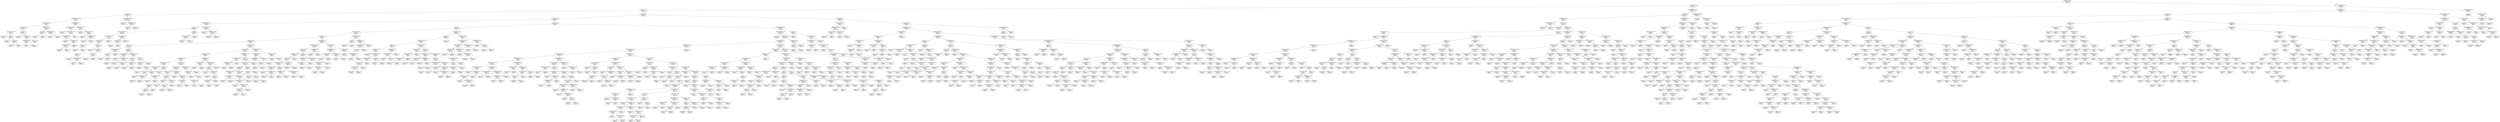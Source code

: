 digraph Tree {
node [shape=box, style="rounded", color="black", fontname="helvetica"] ;
edge [fontname="helvetica"] ;
0 [label="num_comments <= 28.1\nsquared_error = 31.8\nsamples = 1024\nvalue = 6.6"] ;
1 [label="score <= 17.1\nsquared_error = 33.4\nsamples = 755\nvalue = 8.1"] ;
0 -> 1 [labeldistance=2.5, labelangle=45, headlabel="True"] ;
2 [label="score <= 1.2\nsquared_error = 29.4\nsamples = 508\nvalue = 9.2"] ;
1 -> 2 ;
3 [label="score <= 1.0\nsquared_error = 419.0\nsamples = 29\nvalue = 12.7"] ;
2 -> 3 ;
4 [label="Negative_Sentiment <= 0.1\nsquared_error = 13.2\nsamples = 26\nvalue = 7.5"] ;
3 -> 4 ;
5 [label="Positive_Sentiment <= 0.1\nsquared_error = 9.8\nsamples = 15\nvalue = 9.9"] ;
4 -> 5 ;
6 [label="num_comments <= 0.5\nsquared_error = 6.4\nsamples = 11\nvalue = 8.3"] ;
5 -> 6 ;
7 [label="Neutral_Sentiment <= 1.0\nsquared_error = 2.3\nsamples = 7\nvalue = 7.0"] ;
6 -> 7 ;
8 [label="squared_error = 0.0\nsamples = 1\nvalue = 5.8"] ;
7 -> 8 ;
9 [label="score <= 0.2\nsquared_error = 2.3\nsamples = 6\nvalue = 7.2"] ;
7 -> 9 ;
10 [label="squared_error = 0.0\nsamples = 1\nvalue = 6.4"] ;
9 -> 10 ;
11 [label="score <= 0.8\nsquared_error = 2.6\nsamples = 5\nvalue = 7.3"] ;
9 -> 11 ;
12 [label="squared_error = 0.0\nsamples = 1\nvalue = 7.5"] ;
11 -> 12 ;
13 [label="squared_error = 3.9\nsamples = 4\nvalue = 7.2"] ;
11 -> 13 ;
14 [label="score <= 0.2\nsquared_error = 6.6\nsamples = 4\nvalue = 10.2"] ;
6 -> 14 ;
15 [label="squared_error = 0.0\nsamples = 1\nvalue = 13.1"] ;
14 -> 15 ;
16 [label="Positive_Sentiment <= 0.1\nsquared_error = 2.1\nsamples = 3\nvalue = 8.3"] ;
14 -> 16 ;
17 [label="Neutral_Sentiment <= 1.0\nsquared_error = 0.0\nsamples = 2\nvalue = 9.3"] ;
16 -> 17 ;
18 [label="squared_error = 0.0\nsamples = 1\nvalue = 9.4"] ;
17 -> 18 ;
19 [label="squared_error = -0.0\nsamples = 1\nvalue = 9.3"] ;
17 -> 19 ;
20 [label="squared_error = 0.0\nsamples = 1\nvalue = 6.3"] ;
16 -> 20 ;
21 [label="Neutral_Sentiment <= 0.7\nsquared_error = 0.9\nsamples = 4\nvalue = 13.1"] ;
5 -> 21 ;
22 [label="score <= 0.8\nsquared_error = 0.1\nsamples = 2\nvalue = 12.3"] ;
21 -> 22 ;
23 [label="squared_error = 0.0\nsamples = 1\nvalue = 12.5"] ;
22 -> 23 ;
24 [label="squared_error = 0.0\nsamples = 1\nvalue = 11.6"] ;
22 -> 24 ;
25 [label="Positive_Sentiment <= 0.2\nsquared_error = 0.0\nsamples = 2\nvalue = 14.1"] ;
21 -> 25 ;
26 [label="squared_error = 0.0\nsamples = 1\nvalue = 14.2"] ;
25 -> 26 ;
27 [label="squared_error = 0.0\nsamples = 1\nvalue = 14.1"] ;
25 -> 27 ;
28 [label="Negative_Sentiment <= 0.1\nsquared_error = 4.4\nsamples = 11\nvalue = 5.0"] ;
4 -> 28 ;
29 [label="Negative_Sentiment <= 0.1\nsquared_error = 0.8\nsamples = 7\nvalue = 3.7"] ;
28 -> 29 ;
30 [label="squared_error = 0.0\nsamples = 1\nvalue = 5.4"] ;
29 -> 30 ;
31 [label="Negative_Sentiment <= 0.1\nsquared_error = 0.3\nsamples = 6\nvalue = 3.3"] ;
29 -> 31 ;
32 [label="Negative_Sentiment <= 0.1\nsquared_error = 0.0\nsamples = 5\nvalue = 3.7"] ;
31 -> 32 ;
33 [label="squared_error = 0.0\nsamples = 1\nvalue = 3.9"] ;
32 -> 33 ;
34 [label="num_comments <= 26.7\nsquared_error = 0.0\nsamples = 4\nvalue = 3.7"] ;
32 -> 34 ;
35 [label="Positive_Sentiment <= 0.1\nsquared_error = 0.0\nsamples = 3\nvalue = 3.6"] ;
34 -> 35 ;
36 [label="squared_error = 0.0\nsamples = 2\nvalue = 3.6"] ;
35 -> 36 ;
37 [label="squared_error = -0.0\nsamples = 1\nvalue = 3.6"] ;
35 -> 37 ;
38 [label="squared_error = 0.0\nsamples = 1\nvalue = 3.8"] ;
34 -> 38 ;
39 [label="squared_error = 0.0\nsamples = 1\nvalue = 2.4"] ;
31 -> 39 ;
40 [label="Negative_Sentiment <= 0.1\nsquared_error = 1.7\nsamples = 4\nvalue = 7.4"] ;
28 -> 40 ;
41 [label="squared_error = 0.0\nsamples = 1\nvalue = 9.5"] ;
40 -> 41 ;
42 [label="Negative_Sentiment <= 0.2\nsquared_error = 0.0\nsamples = 3\nvalue = 6.6"] ;
40 -> 42 ;
43 [label="squared_error = 0.0\nsamples = 1\nvalue = 6.6"] ;
42 -> 43 ;
44 [label="Negative_Sentiment <= 0.2\nsquared_error = 0.0\nsamples = 2\nvalue = 6.6"] ;
42 -> 44 ;
45 [label="squared_error = 0.0\nsamples = 1\nvalue = 6.5"] ;
44 -> 45 ;
46 [label="squared_error = 0.0\nsamples = 1\nvalue = 6.6"] ;
44 -> 46 ;
47 [label="Compound_Sentiment <= 0.1\nsquared_error = 1664.9\nsamples = 3\nvalue = 54.9"] ;
3 -> 47 ;
48 [label="squared_error = 0.0\nsamples = 1\nvalue = 103.5"] ;
47 -> 48 ;
49 [label="Positive_Sentiment <= 0.2\nsquared_error = 149.8\nsamples = 2\nvalue = 22.5"] ;
47 -> 49 ;
50 [label="squared_error = 0.0\nsamples = 1\nvalue = 13.8"] ;
49 -> 50 ;
51 [label="squared_error = -0.0\nsamples = 1\nvalue = 39.8"] ;
49 -> 51 ;
52 [label="score <= 8.9\nsquared_error = 5.6\nsamples = 479\nvalue = 9.0"] ;
2 -> 52 ;
53 [label="num_comments <= 2.1\nsquared_error = 5.6\nsamples = 338\nvalue = 9.4"] ;
52 -> 53 ;
54 [label="Compound_Sentiment <= 0.3\nsquared_error = 2.4\nsamples = 18\nvalue = 6.6"] ;
53 -> 54 ;
55 [label="score <= 5.2\nsquared_error = 0.3\nsamples = 15\nvalue = 6.1"] ;
54 -> 55 ;
56 [label="Compound_Sentiment <= 0.1\nsquared_error = 0.1\nsamples = 12\nvalue = 6.3"] ;
55 -> 56 ;
57 [label="Positive_Sentiment <= 0.1\nsquared_error = 0.1\nsamples = 9\nvalue = 6.4"] ;
56 -> 57 ;
58 [label="num_comments <= 0.2\nsquared_error = 0.0\nsamples = 8\nvalue = 6.3"] ;
57 -> 58 ;
59 [label="score <= 2.8\nsquared_error = 0.0\nsamples = 2\nvalue = 6.5"] ;
58 -> 59 ;
60 [label="squared_error = 0.0\nsamples = 1\nvalue = 6.4"] ;
59 -> 60 ;
61 [label="squared_error = 0.0\nsamples = 1\nvalue = 6.6"] ;
59 -> 61 ;
62 [label="score <= 2.8\nsquared_error = 0.0\nsamples = 6\nvalue = 6.2"] ;
58 -> 62 ;
63 [label="squared_error = 0.0\nsamples = 1\nvalue = 5.9"] ;
62 -> 63 ;
64 [label="num_comments <= 1.2\nsquared_error = 0.0\nsamples = 5\nvalue = 6.3"] ;
62 -> 64 ;
65 [label="score <= 3.8\nsquared_error = 0.0\nsamples = 3\nvalue = 6.3"] ;
64 -> 65 ;
66 [label="squared_error = 0.0\nsamples = 1\nvalue = 6.2"] ;
65 -> 66 ;
67 [label="Neutral_Sentiment <= 0.9\nsquared_error = 0.0\nsamples = 2\nvalue = 6.4"] ;
65 -> 67 ;
68 [label="squared_error = 0.0\nsamples = 1\nvalue = 6.3"] ;
67 -> 68 ;
69 [label="squared_error = -0.0\nsamples = 1\nvalue = 6.4"] ;
67 -> 69 ;
70 [label="score <= 3.5\nsquared_error = 0.0\nsamples = 2\nvalue = 6.2"] ;
64 -> 70 ;
71 [label="squared_error = 0.0\nsamples = 1\nvalue = 6.3"] ;
70 -> 71 ;
72 [label="squared_error = 0.0\nsamples = 1\nvalue = 5.8"] ;
70 -> 72 ;
73 [label="squared_error = 0.0\nsamples = 1\nvalue = 7.6"] ;
57 -> 73 ;
74 [label="Compound_Sentiment <= 0.3\nsquared_error = 0.0\nsamples = 3\nvalue = 5.9"] ;
56 -> 74 ;
75 [label="num_comments <= 1.5\nsquared_error = 0.0\nsamples = 2\nvalue = 5.9"] ;
74 -> 75 ;
76 [label="squared_error = 0.0\nsamples = 1\nvalue = 5.8"] ;
75 -> 76 ;
77 [label="squared_error = 0.0\nsamples = 1\nvalue = 5.9"] ;
75 -> 77 ;
78 [label="squared_error = 0.0\nsamples = 1\nvalue = 6.1"] ;
74 -> 78 ;
79 [label="score <= 6.2\nsquared_error = 0.2\nsamples = 3\nvalue = 5.4"] ;
55 -> 79 ;
80 [label="Negative_Sentiment <= 0.0\nsquared_error = 0.0\nsamples = 2\nvalue = 5.7"] ;
79 -> 80 ;
81 [label="squared_error = 0.0\nsamples = 1\nvalue = 5.8"] ;
80 -> 81 ;
82 [label="squared_error = 0.0\nsamples = 1\nvalue = 5.6"] ;
80 -> 82 ;
83 [label="squared_error = 0.0\nsamples = 1\nvalue = 4.6"] ;
79 -> 83 ;
84 [label="Positive_Sentiment <= 0.2\nsquared_error = 1.9\nsamples = 3\nvalue = 10.5"] ;
54 -> 84 ;
85 [label="squared_error = 0.0\nsamples = 1\nvalue = 8.8"] ;
84 -> 85 ;
86 [label="Neutral_Sentiment <= 0.6\nsquared_error = 0.6\nsamples = 2\nvalue = 11.4"] ;
84 -> 86 ;
87 [label="squared_error = 0.0\nsamples = 1\nvalue = 12.2"] ;
86 -> 87 ;
88 [label="squared_error = -0.0\nsamples = 1\nvalue = 10.6"] ;
86 -> 88 ;
89 [label="num_comments <= 8.3\nsquared_error = 5.4\nsamples = 320\nvalue = 9.5"] ;
53 -> 89 ;
90 [label="score <= 5.9\nsquared_error = 6.7\nsamples = 138\nvalue = 9.0"] ;
89 -> 90 ;
91 [label="Positive_Sentiment <= 0.3\nsquared_error = 5.5\nsamples = 97\nvalue = 9.6"] ;
90 -> 91 ;
92 [label="num_comments <= 7.0\nsquared_error = 5.2\nsamples = 92\nvalue = 9.4"] ;
91 -> 92 ;
93 [label="num_comments <= 3.2\nsquared_error = 5.9\nsamples = 66\nvalue = 9.1"] ;
92 -> 93 ;
94 [label="score <= 2.4\nsquared_error = 4.2\nsamples = 13\nvalue = 10.6"] ;
93 -> 94 ;
95 [label="Negative_Sentiment <= 0.0\nsquared_error = 0.2\nsamples = 3\nvalue = 9.0"] ;
94 -> 95 ;
96 [label="score <= 2.0\nsquared_error = 0.0\nsamples = 2\nvalue = 8.7"] ;
95 -> 96 ;
97 [label="squared_error = 0.0\nsamples = 1\nvalue = 8.5"] ;
96 -> 97 ;
98 [label="squared_error = 0.0\nsamples = 1\nvalue = 8.8"] ;
96 -> 98 ;
99 [label="squared_error = 0.0\nsamples = 1\nvalue = 9.7"] ;
95 -> 99 ;
100 [label="score <= 2.5\nsquared_error = 4.4\nsamples = 10\nvalue = 10.9"] ;
94 -> 100 ;
101 [label="Negative_Sentiment <= 0.1\nsquared_error = 0.1\nsamples = 3\nvalue = 12.5"] ;
100 -> 101 ;
102 [label="squared_error = 0.0\nsamples = 1\nvalue = 12.7"] ;
101 -> 102 ;
103 [label="Positive_Sentiment <= 0.0\nsquared_error = 0.0\nsamples = 2\nvalue = 12.3"] ;
101 -> 103 ;
104 [label="squared_error = 0.0\nsamples = 1\nvalue = 12.1"] ;
103 -> 104 ;
105 [label="squared_error = -0.0\nsamples = 1\nvalue = 12.4"] ;
103 -> 105 ;
106 [label="Positive_Sentiment <= 0.1\nsquared_error = 4.8\nsamples = 7\nvalue = 10.3"] ;
100 -> 106 ;
107 [label="score <= 3.3\nsquared_error = 5.0\nsamples = 4\nvalue = 8.9"] ;
106 -> 107 ;
108 [label="Neutral_Sentiment <= 0.9\nsquared_error = 2.0\nsamples = 2\nvalue = 10.2"] ;
107 -> 108 ;
109 [label="squared_error = 0.0\nsamples = 1\nvalue = 9.4"] ;
108 -> 109 ;
110 [label="squared_error = -0.0\nsamples = 1\nvalue = 12.7"] ;
108 -> 110 ;
111 [label="num_comments <= 2.8\nsquared_error = 0.3\nsamples = 2\nvalue = 6.2"] ;
107 -> 111 ;
112 [label="squared_error = 0.0\nsamples = 1\nvalue = 6.7"] ;
111 -> 112 ;
113 [label="squared_error = 0.0\nsamples = 1\nvalue = 5.7"] ;
111 -> 113 ;
114 [label="score <= 5.3\nsquared_error = 0.5\nsamples = 3\nvalue = 11.7"] ;
106 -> 114 ;
115 [label="num_comments <= 2.7\nsquared_error = 0.0\nsamples = 2\nvalue = 11.0"] ;
114 -> 115 ;
116 [label="squared_error = 0.0\nsamples = 1\nvalue = 10.8"] ;
115 -> 116 ;
117 [label="squared_error = 0.0\nsamples = 1\nvalue = 11.1"] ;
115 -> 117 ;
118 [label="squared_error = 0.0\nsamples = 1\nvalue = 12.4"] ;
114 -> 118 ;
119 [label="num_comments <= 6.9\nsquared_error = 5.7\nsamples = 53\nvalue = 8.8"] ;
93 -> 119 ;
120 [label="num_comments <= 5.8\nsquared_error = 5.6\nsamples = 48\nvalue = 9.1"] ;
119 -> 120 ;
121 [label="Neutral_Sentiment <= 0.9\nsquared_error = 6.7\nsamples = 31\nvalue = 8.4"] ;
120 -> 121 ;
122 [label="num_comments <= 4.1\nsquared_error = 5.9\nsamples = 23\nvalue = 9.1"] ;
121 -> 122 ;
123 [label="Positive_Sentiment <= 0.1\nsquared_error = 1.2\nsamples = 6\nvalue = 7.2"] ;
122 -> 123 ;
124 [label="Negative_Sentiment <= 0.1\nsquared_error = 0.1\nsamples = 2\nvalue = 9.4"] ;
123 -> 124 ;
125 [label="squared_error = 0.0\nsamples = 1\nvalue = 9.7"] ;
124 -> 125 ;
126 [label="squared_error = 0.0\nsamples = 1\nvalue = 9.2"] ;
124 -> 126 ;
127 [label="score <= 4.7\nsquared_error = 0.0\nsamples = 4\nvalue = 6.6"] ;
123 -> 127 ;
128 [label="score <= 2.3\nsquared_error = 0.0\nsamples = 3\nvalue = 6.7"] ;
127 -> 128 ;
129 [label="squared_error = 0.0\nsamples = 1\nvalue = 6.9"] ;
128 -> 129 ;
130 [label="Neutral_Sentiment <= 0.8\nsquared_error = 0.0\nsamples = 2\nvalue = 6.7"] ;
128 -> 130 ;
131 [label="squared_error = 0.0\nsamples = 1\nvalue = 6.7"] ;
130 -> 131 ;
132 [label="squared_error = -0.0\nsamples = 1\nvalue = 6.6"] ;
130 -> 132 ;
133 [label="squared_error = 0.0\nsamples = 1\nvalue = 6.4"] ;
127 -> 133 ;
134 [label="num_comments <= 5.4\nsquared_error = 5.6\nsamples = 17\nvalue = 9.9"] ;
122 -> 134 ;
135 [label="Positive_Sentiment <= 0.1\nsquared_error = 2.8\nsamples = 14\nvalue = 10.6"] ;
134 -> 135 ;
136 [label="num_comments <= 4.4\nsquared_error = 0.9\nsamples = 9\nvalue = 9.7"] ;
135 -> 136 ;
137 [label="Compound_Sentiment <= 0.1\nsquared_error = 3.0\nsamples = 2\nvalue = 10.5"] ;
136 -> 137 ;
138 [label="squared_error = 0.0\nsamples = 1\nvalue = 13.0"] ;
137 -> 138 ;
139 [label="squared_error = -0.0\nsamples = 1\nvalue = 9.3"] ;
137 -> 139 ;
140 [label="num_comments <= 5.0\nsquared_error = 0.1\nsamples = 7\nvalue = 9.5"] ;
136 -> 140 ;
141 [label="num_comments <= 4.7\nsquared_error = 0.0\nsamples = 4\nvalue = 9.3"] ;
140 -> 141 ;
142 [label="score <= 2.4\nsquared_error = 0.0\nsamples = 3\nvalue = 9.4"] ;
141 -> 142 ;
143 [label="score <= 1.7\nsquared_error = 0.0\nsamples = 2\nvalue = 9.4"] ;
142 -> 143 ;
144 [label="squared_error = 0.0\nsamples = 1\nvalue = 9.4"] ;
143 -> 144 ;
145 [label="squared_error = 0.0\nsamples = 1\nvalue = 9.3"] ;
143 -> 145 ;
146 [label="squared_error = 0.0\nsamples = 1\nvalue = 9.4"] ;
142 -> 146 ;
147 [label="squared_error = 0.0\nsamples = 1\nvalue = 9.3"] ;
141 -> 147 ;
148 [label="num_comments <= 5.3\nsquared_error = 0.0\nsamples = 3\nvalue = 9.8"] ;
140 -> 148 ;
149 [label="score <= 4.2\nsquared_error = 0.0\nsamples = 2\nvalue = 9.9"] ;
148 -> 149 ;
150 [label="squared_error = 0.0\nsamples = 1\nvalue = 9.9"] ;
149 -> 150 ;
151 [label="squared_error = -0.0\nsamples = 1\nvalue = 10.0"] ;
149 -> 151 ;
152 [label="squared_error = -0.0\nsamples = 1\nvalue = 9.6"] ;
148 -> 152 ;
153 [label="Positive_Sentiment <= 0.1\nsquared_error = 3.0\nsamples = 5\nvalue = 11.8"] ;
135 -> 153 ;
154 [label="squared_error = 0.0\nsamples = 1\nvalue = 13.7"] ;
153 -> 154 ;
155 [label="Neutral_Sentiment <= 0.8\nsquared_error = 2.6\nsamples = 4\nvalue = 11.3"] ;
153 -> 155 ;
156 [label="Negative_Sentiment <= 0.0\nsquared_error = 0.1\nsamples = 2\nvalue = 13.1"] ;
155 -> 156 ;
157 [label="squared_error = 0.0\nsamples = 1\nvalue = 13.3"] ;
156 -> 157 ;
158 [label="squared_error = 0.0\nsamples = 1\nvalue = 12.7"] ;
156 -> 158 ;
159 [label="Neutral_Sentiment <= 0.8\nsquared_error = 0.2\nsamples = 2\nvalue = 9.9"] ;
155 -> 159 ;
160 [label="squared_error = 0.0\nsamples = 1\nvalue = 10.1"] ;
159 -> 160 ;
161 [label="squared_error = 0.0\nsamples = 1\nvalue = 9.2"] ;
159 -> 161 ;
162 [label="Neutral_Sentiment <= 0.8\nsquared_error = 4.7\nsamples = 3\nvalue = 6.2"] ;
134 -> 162 ;
163 [label="num_comments <= 5.7\nsquared_error = 0.1\nsamples = 2\nvalue = 5.0"] ;
162 -> 163 ;
164 [label="squared_error = 0.0\nsamples = 1\nvalue = 4.7"] ;
163 -> 164 ;
165 [label="squared_error = -0.0\nsamples = 1\nvalue = 5.5"] ;
163 -> 165 ;
166 [label="squared_error = 0.0\nsamples = 1\nvalue = 9.9"] ;
162 -> 166 ;
167 [label="num_comments <= 4.5\nsquared_error = 3.8\nsamples = 8\nvalue = 6.5"] ;
121 -> 167 ;
168 [label="Compound_Sentiment <= 0.1\nsquared_error = 0.0\nsamples = 2\nvalue = 9.9"] ;
167 -> 168 ;
169 [label="squared_error = 0.0\nsamples = 1\nvalue = 9.7"] ;
168 -> 169 ;
170 [label="squared_error = 0.0\nsamples = 1\nvalue = 10.0"] ;
168 -> 170 ;
171 [label="Positive_Sentiment <= 0.1\nsquared_error = 0.8\nsamples = 6\nvalue = 5.5"] ;
167 -> 171 ;
172 [label="score <= 2.2\nsquared_error = 0.5\nsamples = 5\nvalue = 5.8"] ;
171 -> 172 ;
173 [label="squared_error = 0.0\nsamples = 1\nvalue = 4.6"] ;
172 -> 173 ;
174 [label="num_comments <= 5.0\nsquared_error = 0.1\nsamples = 4\nvalue = 6.2"] ;
172 -> 174 ;
175 [label="squared_error = 0.0\nsamples = 1\nvalue = 6.7"] ;
174 -> 175 ;
176 [label="score <= 3.9\nsquared_error = 0.0\nsamples = 3\nvalue = 6.1"] ;
174 -> 176 ;
177 [label="num_comments <= 5.6\nsquared_error = 0.0\nsamples = 2\nvalue = 6.1"] ;
176 -> 177 ;
178 [label="squared_error = 0.0\nsamples = 1\nvalue = 6.1"] ;
177 -> 178 ;
179 [label="squared_error = 0.0\nsamples = 1\nvalue = 6.2"] ;
177 -> 179 ;
180 [label="squared_error = 0.0\nsamples = 1\nvalue = 5.9"] ;
176 -> 180 ;
181 [label="squared_error = 0.0\nsamples = 1\nvalue = 4.2"] ;
171 -> 181 ;
182 [label="Neutral_Sentiment <= 0.8\nsquared_error = 1.5\nsamples = 17\nvalue = 10.3"] ;
120 -> 182 ;
183 [label="Negative_Sentiment <= 0.1\nsquared_error = 0.1\nsamples = 3\nvalue = 9.3"] ;
182 -> 183 ;
184 [label="Negative_Sentiment <= 0.0\nsquared_error = 0.1\nsamples = 2\nvalue = 9.4"] ;
183 -> 184 ;
185 [label="squared_error = 0.0\nsamples = 1\nvalue = 9.8"] ;
184 -> 185 ;
186 [label="squared_error = 0.0\nsamples = 1\nvalue = 9.3"] ;
184 -> 186 ;
187 [label="squared_error = -0.0\nsamples = 1\nvalue = 8.7"] ;
183 -> 187 ;
188 [label="score <= 4.8\nsquared_error = 1.6\nsamples = 14\nvalue = 10.5"] ;
182 -> 188 ;
189 [label="Neutral_Sentiment <= 1.0\nsquared_error = 1.5\nsamples = 12\nvalue = 10.7"] ;
188 -> 189 ;
190 [label="num_comments <= 6.5\nsquared_error = 0.6\nsamples = 10\nvalue = 10.3"] ;
189 -> 190 ;
191 [label="Positive_Sentiment <= 0.1\nsquared_error = 0.3\nsamples = 7\nvalue = 9.9"] ;
190 -> 191 ;
192 [label="Compound_Sentiment <= 0.1\nsquared_error = 0.2\nsamples = 2\nvalue = 9.0"] ;
191 -> 192 ;
193 [label="squared_error = 0.0\nsamples = 1\nvalue = 9.4"] ;
192 -> 193 ;
194 [label="squared_error = 0.0\nsamples = 1\nvalue = 8.6"] ;
192 -> 194 ;
195 [label="Negative_Sentiment <= 0.1\nsquared_error = 0.1\nsamples = 5\nvalue = 10.1"] ;
191 -> 195 ;
196 [label="Compound_Sentiment <= 0.1\nsquared_error = 0.0\nsamples = 4\nvalue = 10.2"] ;
195 -> 196 ;
197 [label="squared_error = 0.0\nsamples = 1\nvalue = 10.8"] ;
196 -> 197 ;
198 [label="Neutral_Sentiment <= 0.9\nsquared_error = 0.0\nsamples = 3\nvalue = 10.1"] ;
196 -> 198 ;
199 [label="num_comments <= 6.1\nsquared_error = 0.0\nsamples = 2\nvalue = 10.1"] ;
198 -> 199 ;
200 [label="squared_error = 0.0\nsamples = 1\nvalue = 10.1"] ;
199 -> 200 ;
201 [label="squared_error = -0.0\nsamples = 1\nvalue = 10.1"] ;
199 -> 201 ;
202 [label="squared_error = -0.0\nsamples = 1\nvalue = 10.2"] ;
198 -> 202 ;
203 [label="squared_error = -0.0\nsamples = 1\nvalue = 9.4"] ;
195 -> 203 ;
204 [label="Neutral_Sentiment <= 0.9\nsquared_error = 0.1\nsamples = 3\nvalue = 11.2"] ;
190 -> 204 ;
205 [label="score <= 3.2\nsquared_error = 0.0\nsamples = 2\nvalue = 11.3"] ;
204 -> 205 ;
206 [label="squared_error = 0.0\nsamples = 1\nvalue = 11.2"] ;
205 -> 206 ;
207 [label="squared_error = 0.0\nsamples = 1\nvalue = 11.5"] ;
205 -> 207 ;
208 [label="squared_error = 0.0\nsamples = 1\nvalue = 10.8"] ;
204 -> 208 ;
209 [label="score <= 3.0\nsquared_error = 3.1\nsamples = 2\nvalue = 12.6"] ;
189 -> 209 ;
210 [label="squared_error = 0.0\nsamples = 1\nvalue = 10.1"] ;
209 -> 210 ;
211 [label="squared_error = -0.0\nsamples = 1\nvalue = 13.8"] ;
209 -> 211 ;
212 [label="score <= 5.0\nsquared_error = 0.3\nsamples = 2\nvalue = 9.3"] ;
188 -> 212 ;
213 [label="squared_error = 0.0\nsamples = 1\nvalue = 8.8"] ;
212 -> 213 ;
214 [label="squared_error = -0.0\nsamples = 1\nvalue = 9.9"] ;
212 -> 214 ;
215 [label="Compound_Sentiment <= 0.2\nsquared_error = 4.2\nsamples = 5\nvalue = 7.4"] ;
119 -> 215 ;
216 [label="Compound_Sentiment <= 0.1\nsquared_error = 0.4\nsamples = 3\nvalue = 9.2"] ;
215 -> 216 ;
217 [label="Compound_Sentiment <= 0.0\nsquared_error = 0.1\nsamples = 2\nvalue = 9.0"] ;
216 -> 217 ;
218 [label="squared_error = 0.0\nsamples = 1\nvalue = 8.8"] ;
217 -> 218 ;
219 [label="squared_error = -0.0\nsamples = 1\nvalue = 9.4"] ;
217 -> 219 ;
220 [label="squared_error = -0.0\nsamples = 1\nvalue = 10.7"] ;
216 -> 220 ;
221 [label="Neutral_Sentiment <= 0.8\nsquared_error = 0.0\nsamples = 2\nvalue = 5.2"] ;
215 -> 221 ;
222 [label="squared_error = 0.0\nsamples = 1\nvalue = 5.3"] ;
221 -> 222 ;
223 [label="squared_error = -0.0\nsamples = 1\nvalue = 5.2"] ;
221 -> 223 ;
224 [label="Neutral_Sentiment <= 0.9\nsquared_error = 1.6\nsamples = 26\nvalue = 10.3"] ;
92 -> 224 ;
225 [label="Compound_Sentiment <= 0.2\nsquared_error = 0.6\nsamples = 19\nvalue = 10.8"] ;
224 -> 225 ;
226 [label="num_comments <= 7.9\nsquared_error = 0.5\nsamples = 17\nvalue = 10.9"] ;
225 -> 226 ;
227 [label="Positive_Sentiment <= 0.2\nsquared_error = 0.5\nsamples = 10\nvalue = 11.1"] ;
226 -> 227 ;
228 [label="score <= 5.2\nsquared_error = 0.4\nsamples = 9\nvalue = 11.0"] ;
227 -> 228 ;
229 [label="Compound_Sentiment <= 0.1\nsquared_error = 0.2\nsamples = 7\nvalue = 10.9"] ;
228 -> 229 ;
230 [label="Neutral_Sentiment <= 0.8\nsquared_error = 0.0\nsamples = 3\nvalue = 11.2"] ;
229 -> 230 ;
231 [label="squared_error = 0.0\nsamples = 1\nvalue = 11.5"] ;
230 -> 231 ;
232 [label="Positive_Sentiment <= 0.1\nsquared_error = 0.0\nsamples = 2\nvalue = 11.1"] ;
230 -> 232 ;
233 [label="squared_error = 0.0\nsamples = 1\nvalue = 11.0"] ;
232 -> 233 ;
234 [label="squared_error = -0.0\nsamples = 1\nvalue = 11.1"] ;
232 -> 234 ;
235 [label="score <= 3.0\nsquared_error = 0.2\nsamples = 4\nvalue = 10.6"] ;
229 -> 235 ;
236 [label="Positive_Sentiment <= 0.1\nsquared_error = 0.0\nsamples = 2\nvalue = 11.2"] ;
235 -> 236 ;
237 [label="squared_error = 0.0\nsamples = 1\nvalue = 11.0"] ;
236 -> 237 ;
238 [label="squared_error = 0.0\nsamples = 1\nvalue = 11.4"] ;
236 -> 238 ;
239 [label="Compound_Sentiment <= 0.1\nsquared_error = 0.0\nsamples = 2\nvalue = 10.3"] ;
235 -> 239 ;
240 [label="squared_error = 0.0\nsamples = 1\nvalue = 10.2"] ;
239 -> 240 ;
241 [label="squared_error = 0.0\nsamples = 1\nvalue = 10.3"] ;
239 -> 241 ;
242 [label="num_comments <= 7.4\nsquared_error = 0.1\nsamples = 2\nvalue = 12.0"] ;
228 -> 242 ;
243 [label="squared_error = 0.0\nsamples = 1\nvalue = 12.4"] ;
242 -> 243 ;
244 [label="squared_error = 0.0\nsamples = 1\nvalue = 11.6"] ;
242 -> 244 ;
245 [label="squared_error = 0.0\nsamples = 1\nvalue = 12.5"] ;
227 -> 245 ;
246 [label="score <= 4.2\nsquared_error = 0.2\nsamples = 7\nvalue = 10.4"] ;
226 -> 246 ;
247 [label="Positive_Sentiment <= 0.1\nsquared_error = 0.0\nsamples = 3\nvalue = 10.0"] ;
246 -> 247 ;
248 [label="Negative_Sentiment <= 0.1\nsquared_error = 0.0\nsamples = 2\nvalue = 10.1"] ;
247 -> 248 ;
249 [label="squared_error = 0.0\nsamples = 1\nvalue = 10.1"] ;
248 -> 249 ;
250 [label="squared_error = 0.0\nsamples = 1\nvalue = 10.1"] ;
248 -> 250 ;
251 [label="squared_error = 0.0\nsamples = 1\nvalue = 9.8"] ;
247 -> 251 ;
252 [label="Positive_Sentiment <= 0.1\nsquared_error = 0.1\nsamples = 4\nvalue = 10.7"] ;
246 -> 252 ;
253 [label="Positive_Sentiment <= 0.1\nsquared_error = 0.1\nsamples = 3\nvalue = 10.9"] ;
252 -> 253 ;
254 [label="Negative_Sentiment <= 0.1\nsquared_error = 0.1\nsamples = 2\nvalue = 10.7"] ;
253 -> 254 ;
255 [label="squared_error = 0.0\nsamples = 1\nvalue = 10.5"] ;
254 -> 255 ;
256 [label="squared_error = 0.0\nsamples = 1\nvalue = 11.0"] ;
254 -> 256 ;
257 [label="squared_error = -0.0\nsamples = 1\nvalue = 11.1"] ;
253 -> 257 ;
258 [label="squared_error = -0.0\nsamples = 1\nvalue = 10.2"] ;
252 -> 258 ;
259 [label="Positive_Sentiment <= 0.2\nsquared_error = 0.0\nsamples = 2\nvalue = 9.5"] ;
225 -> 259 ;
260 [label="squared_error = 0.0\nsamples = 1\nvalue = 9.4"] ;
259 -> 260 ;
261 [label="squared_error = 0.0\nsamples = 1\nvalue = 9.6"] ;
259 -> 261 ;
262 [label="num_comments <= 7.9\nsquared_error = 2.6\nsamples = 7\nvalue = 9.3"] ;
224 -> 262 ;
263 [label="Neutral_Sentiment <= 1.0\nsquared_error = 0.8\nsamples = 4\nvalue = 10.2"] ;
262 -> 263 ;
264 [label="Compound_Sentiment <= 0.1\nsquared_error = 0.0\nsamples = 2\nvalue = 9.4"] ;
263 -> 264 ;
265 [label="squared_error = 0.0\nsamples = 1\nvalue = 9.5"] ;
264 -> 265 ;
266 [label="squared_error = -0.0\nsamples = 1\nvalue = 9.3"] ;
264 -> 266 ;
267 [label="num_comments <= 7.5\nsquared_error = 0.1\nsamples = 2\nvalue = 11.1"] ;
263 -> 267 ;
268 [label="squared_error = 0.0\nsamples = 1\nvalue = 11.4"] ;
267 -> 268 ;
269 [label="squared_error = 0.0\nsamples = 1\nvalue = 10.8"] ;
267 -> 269 ;
270 [label="Positive_Sentiment <= 0.0\nsquared_error = 2.8\nsamples = 3\nvalue = 8.8"] ;
262 -> 270 ;
271 [label="squared_error = 0.0\nsamples = 1\nvalue = 6.4"] ;
270 -> 271 ;
272 [label="Compound_Sentiment <= 0.0\nsquared_error = 0.0\nsamples = 2\nvalue = 9.9"] ;
270 -> 272 ;
273 [label="squared_error = 0.0\nsamples = 1\nvalue = 10.1"] ;
272 -> 273 ;
274 [label="squared_error = 0.0\nsamples = 1\nvalue = 9.7"] ;
272 -> 274 ;
275 [label="Neutral_Sentiment <= 0.7\nsquared_error = 0.0\nsamples = 5\nvalue = 12.5"] ;
91 -> 275 ;
276 [label="score <= 4.5\nsquared_error = 0.0\nsamples = 2\nvalue = 12.7"] ;
275 -> 276 ;
277 [label="squared_error = 0.0\nsamples = 1\nvalue = 12.8"] ;
276 -> 277 ;
278 [label="squared_error = 0.0\nsamples = 1\nvalue = 12.7"] ;
276 -> 278 ;
279 [label="Neutral_Sentiment <= 0.7\nsquared_error = 0.0\nsamples = 3\nvalue = 12.3"] ;
275 -> 279 ;
280 [label="Positive_Sentiment <= 0.3\nsquared_error = 0.0\nsamples = 2\nvalue = 12.2"] ;
279 -> 280 ;
281 [label="squared_error = 0.0\nsamples = 1\nvalue = 12.2"] ;
280 -> 281 ;
282 [label="squared_error = 0.0\nsamples = 1\nvalue = 12.2"] ;
280 -> 282 ;
283 [label="squared_error = 0.0\nsamples = 1\nvalue = 12.4"] ;
279 -> 283 ;
284 [label="Positive_Sentiment <= 0.2\nsquared_error = 6.6\nsamples = 41\nvalue = 7.5"] ;
90 -> 284 ;
285 [label="score <= 8.3\nsquared_error = 5.3\nsamples = 31\nvalue = 6.9"] ;
284 -> 285 ;
286 [label="Neutral_Sentiment <= 0.9\nsquared_error = 4.8\nsamples = 30\nvalue = 6.7"] ;
285 -> 286 ;
287 [label="score <= 7.7\nsquared_error = 8.0\nsamples = 10\nvalue = 7.9"] ;
286 -> 287 ;
288 [label="num_comments <= 4.5\nsquared_error = 3.5\nsamples = 7\nvalue = 9.7"] ;
287 -> 288 ;
289 [label="squared_error = 0.0\nsamples = 1\nvalue = 4.9"] ;
288 -> 289 ;
290 [label="Neutral_Sentiment <= 0.8\nsquared_error = 0.6\nsamples = 6\nvalue = 10.3"] ;
288 -> 290 ;
291 [label="Negative_Sentiment <= 0.1\nsquared_error = 0.1\nsamples = 4\nvalue = 10.8"] ;
290 -> 291 ;
292 [label="num_comments <= 7.6\nsquared_error = 0.0\nsamples = 3\nvalue = 10.9"] ;
291 -> 292 ;
293 [label="Positive_Sentiment <= 0.1\nsquared_error = 0.0\nsamples = 2\nvalue = 10.9"] ;
292 -> 293 ;
294 [label="squared_error = 0.0\nsamples = 1\nvalue = 10.9"] ;
293 -> 294 ;
295 [label="squared_error = -0.0\nsamples = 1\nvalue = 10.8"] ;
293 -> 295 ;
296 [label="squared_error = 0.0\nsamples = 1\nvalue = 11.0"] ;
292 -> 296 ;
297 [label="squared_error = 0.0\nsamples = 1\nvalue = 10.4"] ;
291 -> 297 ;
298 [label="score <= 6.8\nsquared_error = 0.1\nsamples = 2\nvalue = 9.1"] ;
290 -> 298 ;
299 [label="squared_error = 0.0\nsamples = 1\nvalue = 9.4"] ;
298 -> 299 ;
300 [label="squared_error = 0.0\nsamples = 1\nvalue = 8.7"] ;
298 -> 300 ;
301 [label="Neutral_Sentiment <= 0.8\nsquared_error = 0.1\nsamples = 3\nvalue = 4.7"] ;
287 -> 301 ;
302 [label="Negative_Sentiment <= 0.1\nsquared_error = 0.0\nsamples = 2\nvalue = 4.9"] ;
301 -> 302 ;
303 [label="squared_error = 0.0\nsamples = 1\nvalue = 4.9"] ;
302 -> 303 ;
304 [label="squared_error = 0.0\nsamples = 1\nvalue = 4.8"] ;
302 -> 304 ;
305 [label="squared_error = 0.0\nsamples = 1\nvalue = 4.4"] ;
301 -> 305 ;
306 [label="Compound_Sentiment <= -0.0\nsquared_error = 2.5\nsamples = 20\nvalue = 6.1"] ;
286 -> 306 ;
307 [label="Positive_Sentiment <= 0.0\nsquared_error = 2.7\nsamples = 4\nvalue = 8.5"] ;
306 -> 307 ;
308 [label="Compound_Sentiment <= -0.0\nsquared_error = 0.8\nsamples = 3\nvalue = 9.2"] ;
307 -> 308 ;
309 [label="Negative_Sentiment <= 0.1\nsquared_error = 0.1\nsamples = 2\nvalue = 8.7"] ;
308 -> 309 ;
310 [label="squared_error = 0.0\nsamples = 1\nvalue = 9.2"] ;
309 -> 310 ;
311 [label="squared_error = -0.0\nsamples = 1\nvalue = 8.5"] ;
309 -> 311 ;
312 [label="squared_error = -0.0\nsamples = 1\nvalue = 10.7"] ;
308 -> 312 ;
313 [label="squared_error = 0.0\nsamples = 1\nvalue = 5.7"] ;
307 -> 313 ;
314 [label="score <= 6.1\nsquared_error = 1.3\nsamples = 16\nvalue = 5.7"] ;
306 -> 314 ;
315 [label="Positive_Sentiment <= 0.0\nsquared_error = 2.4\nsamples = 5\nvalue = 6.4"] ;
314 -> 315 ;
316 [label="num_comments <= 5.5\nsquared_error = 4.0\nsamples = 3\nvalue = 7.6"] ;
315 -> 316 ;
317 [label="squared_error = 0.0\nsamples = 1\nvalue = 5.8"] ;
316 -> 317 ;
318 [label="squared_error = 3.5\nsamples = 2\nvalue = 8.5"] ;
316 -> 318 ;
319 [label="Positive_Sentiment <= 0.1\nsquared_error = 0.0\nsamples = 2\nvalue = 5.6"] ;
315 -> 319 ;
320 [label="squared_error = 0.0\nsamples = 1\nvalue = 5.7"] ;
319 -> 320 ;
321 [label="squared_error = 0.0\nsamples = 1\nvalue = 5.5"] ;
319 -> 321 ;
322 [label="Compound_Sentiment <= 0.1\nsquared_error = 0.6\nsamples = 11\nvalue = 5.5"] ;
314 -> 322 ;
323 [label="score <= 6.9\nsquared_error = 0.2\nsamples = 7\nvalue = 5.2"] ;
322 -> 323 ;
324 [label="Negative_Sentiment <= 0.0\nsquared_error = 0.0\nsamples = 2\nvalue = 4.8"] ;
323 -> 324 ;
325 [label="squared_error = 0.0\nsamples = 1\nvalue = 4.5"] ;
324 -> 325 ;
326 [label="squared_error = 0.0\nsamples = 1\nvalue = 4.9"] ;
324 -> 326 ;
327 [label="num_comments <= 5.8\nsquared_error = 0.1\nsamples = 5\nvalue = 5.4"] ;
323 -> 327 ;
328 [label="num_comments <= 4.8\nsquared_error = 0.0\nsamples = 2\nvalue = 6.0"] ;
327 -> 328 ;
329 [label="squared_error = 0.0\nsamples = 1\nvalue = 6.1"] ;
328 -> 329 ;
330 [label="squared_error = 0.0\nsamples = 1\nvalue = 5.9"] ;
328 -> 330 ;
331 [label="num_comments <= 6.8\nsquared_error = 0.0\nsamples = 3\nvalue = 5.2"] ;
327 -> 331 ;
332 [label="squared_error = 0.0\nsamples = 1\nvalue = 4.9"] ;
331 -> 332 ;
333 [label="Negative_Sentiment <= 0.0\nsquared_error = 0.0\nsamples = 2\nvalue = 5.3"] ;
331 -> 333 ;
334 [label="squared_error = 0.0\nsamples = 1\nvalue = 5.4"] ;
333 -> 334 ;
335 [label="squared_error = 0.0\nsamples = 1\nvalue = 5.3"] ;
333 -> 335 ;
336 [label="Negative_Sentiment <= 0.0\nsquared_error = 0.9\nsamples = 4\nvalue = 6.0"] ;
322 -> 336 ;
337 [label="score <= 7.1\nsquared_error = 0.1\nsamples = 3\nvalue = 5.6"] ;
336 -> 337 ;
338 [label="Neutral_Sentiment <= 0.9\nsquared_error = 0.0\nsamples = 2\nvalue = 5.7"] ;
337 -> 338 ;
339 [label="squared_error = 0.0\nsamples = 1\nvalue = 5.7"] ;
338 -> 339 ;
340 [label="squared_error = -0.0\nsamples = 1\nvalue = 5.8"] ;
338 -> 340 ;
341 [label="squared_error = 0.0\nsamples = 1\nvalue = 4.8"] ;
337 -> 341 ;
342 [label="squared_error = 0.0\nsamples = 1\nvalue = 8.2"] ;
336 -> 342 ;
343 [label="squared_error = -0.0\nsamples = 1\nvalue = 10.3"] ;
285 -> 343 ;
344 [label="Compound_Sentiment <= 0.3\nsquared_error = 5.2\nsamples = 10\nvalue = 9.7"] ;
284 -> 344 ;
345 [label="Compound_Sentiment <= 0.2\nsquared_error = 1.5\nsamples = 7\nvalue = 10.6"] ;
344 -> 345 ;
346 [label="Negative_Sentiment <= 0.0\nsquared_error = 0.3\nsamples = 5\nvalue = 10.1"] ;
345 -> 346 ;
347 [label="num_comments <= 6.8\nsquared_error = 0.0\nsamples = 2\nvalue = 10.6"] ;
346 -> 347 ;
348 [label="squared_error = 0.0\nsamples = 1\nvalue = 10.7"] ;
347 -> 348 ;
349 [label="squared_error = -0.0\nsamples = 1\nvalue = 10.5"] ;
347 -> 349 ;
350 [label="Negative_Sentiment <= 0.1\nsquared_error = 0.1\nsamples = 3\nvalue = 9.5"] ;
346 -> 350 ;
351 [label="squared_error = 0.0\nsamples = 1\nvalue = 9.2"] ;
350 -> 351 ;
352 [label="Neutral_Sentiment <= 0.7\nsquared_error = 0.0\nsamples = 2\nvalue = 9.7"] ;
350 -> 352 ;
353 [label="squared_error = 0.0\nsamples = 1\nvalue = 9.8"] ;
352 -> 353 ;
354 [label="squared_error = -0.0\nsamples = 1\nvalue = 9.7"] ;
352 -> 354 ;
355 [label="Compound_Sentiment <= 0.3\nsquared_error = 0.0\nsamples = 2\nvalue = 12.9"] ;
345 -> 355 ;
356 [label="squared_error = 0.0\nsamples = 1\nvalue = 12.8"] ;
355 -> 356 ;
357 [label="squared_error = 0.0\nsamples = 1\nvalue = 13.0"] ;
355 -> 357 ;
358 [label="Positive_Sentiment <= 0.2\nsquared_error = 5.3\nsamples = 3\nvalue = 6.5"] ;
344 -> 358 ;
359 [label="squared_error = 0.0\nsamples = 1\nvalue = 9.6"] ;
358 -> 359 ;
360 [label="score <= 6.4\nsquared_error = 0.8\nsamples = 2\nvalue = 4.9"] ;
358 -> 360 ;
361 [label="squared_error = 0.0\nsamples = 1\nvalue = 5.8"] ;
360 -> 361 ;
362 [label="squared_error = 0.0\nsamples = 1\nvalue = 4.0"] ;
360 -> 362 ;
363 [label="Compound_Sentiment <= 0.3\nsquared_error = 4.0\nsamples = 182\nvalue = 9.9"] ;
89 -> 363 ;
364 [label="Compound_Sentiment <= -0.5\nsquared_error = 3.6\nsamples = 176\nvalue = 10.0"] ;
363 -> 364 ;
365 [label="squared_error = 0.0\nsamples = 1\nvalue = 5.6"] ;
364 -> 365 ;
366 [label="num_comments <= 24.0\nsquared_error = 3.5\nsamples = 175\nvalue = 10.0"] ;
364 -> 366 ;
367 [label="Positive_Sentiment <= 0.1\nsquared_error = 3.4\nsamples = 172\nvalue = 9.9"] ;
366 -> 367 ;
368 [label="Positive_Sentiment <= 0.1\nsquared_error = 3.1\nsamples = 104\nvalue = 9.7"] ;
367 -> 368 ;
369 [label="Compound_Sentiment <= -0.0\nsquared_error = 2.8\nsamples = 103\nvalue = 9.8"] ;
368 -> 369 ;
370 [label="Neutral_Sentiment <= 0.9\nsquared_error = 0.8\nsamples = 35\nvalue = 10.3"] ;
369 -> 370 ;
371 [label="Negative_Sentiment <= 0.1\nsquared_error = 0.7\nsamples = 17\nvalue = 9.9"] ;
370 -> 371 ;
372 [label="Negative_Sentiment <= 0.1\nsquared_error = 0.6\nsamples = 10\nvalue = 10.1"] ;
371 -> 372 ;
373 [label="Compound_Sentiment <= -0.1\nsquared_error = 0.3\nsamples = 5\nvalue = 9.8"] ;
372 -> 373 ;
374 [label="squared_error = 0.0\nsamples = 1\nvalue = 10.5"] ;
373 -> 374 ;
375 [label="Neutral_Sentiment <= 0.9\nsquared_error = 0.1\nsamples = 4\nvalue = 9.4"] ;
373 -> 375 ;
376 [label="Negative_Sentiment <= 0.1\nsquared_error = 0.0\nsamples = 3\nvalue = 9.3"] ;
375 -> 376 ;
377 [label="squared_error = 0.0\nsamples = 1\nvalue = 8.9"] ;
376 -> 377 ;
378 [label="Compound_Sentiment <= -0.0\nsquared_error = 0.0\nsamples = 2\nvalue = 9.4"] ;
376 -> 378 ;
379 [label="squared_error = 0.0\nsamples = 1\nvalue = 9.4"] ;
378 -> 379 ;
380 [label="squared_error = 0.0\nsamples = 1\nvalue = 9.4"] ;
378 -> 380 ;
381 [label="squared_error = -0.0\nsamples = 1\nvalue = 10.0"] ;
375 -> 381 ;
382 [label="Positive_Sentiment <= 0.1\nsquared_error = 0.6\nsamples = 5\nvalue = 10.8"] ;
372 -> 382 ;
383 [label="Compound_Sentiment <= -0.1\nsquared_error = 0.1\nsamples = 2\nvalue = 11.5"] ;
382 -> 383 ;
384 [label="squared_error = 0.0\nsamples = 1\nvalue = 11.2"] ;
383 -> 384 ;
385 [label="squared_error = -0.0\nsamples = 1\nvalue = 11.8"] ;
383 -> 385 ;
386 [label="Compound_Sentiment <= -0.0\nsquared_error = 0.3\nsamples = 3\nvalue = 10.4"] ;
382 -> 386 ;
387 [label="Compound_Sentiment <= -0.1\nsquared_error = 0.1\nsamples = 2\nvalue = 10.0"] ;
386 -> 387 ;
388 [label="squared_error = 0.0\nsamples = 1\nvalue = 9.7"] ;
387 -> 388 ;
389 [label="squared_error = 0.0\nsamples = 1\nvalue = 10.2"] ;
387 -> 389 ;
390 [label="squared_error = -0.0\nsamples = 1\nvalue = 11.1"] ;
386 -> 390 ;
391 [label="Negative_Sentiment <= 0.1\nsquared_error = 0.5\nsamples = 7\nvalue = 9.4"] ;
371 -> 391 ;
392 [label="Negative_Sentiment <= 0.1\nsquared_error = 0.9\nsamples = 2\nvalue = 8.5"] ;
391 -> 392 ;
393 [label="squared_error = 0.0\nsamples = 1\nvalue = 9.4"] ;
392 -> 393 ;
394 [label="squared_error = 0.0\nsamples = 1\nvalue = 7.6"] ;
392 -> 394 ;
395 [label="num_comments <= 15.7\nsquared_error = 0.2\nsamples = 5\nvalue = 9.7"] ;
391 -> 395 ;
396 [label="num_comments <= 14.8\nsquared_error = 0.0\nsamples = 3\nvalue = 9.5"] ;
395 -> 396 ;
397 [label="num_comments <= 11.7\nsquared_error = 0.0\nsamples = 2\nvalue = 9.3"] ;
396 -> 397 ;
398 [label="squared_error = 0.0\nsamples = 1\nvalue = 9.3"] ;
397 -> 398 ;
399 [label="squared_error = -0.0\nsamples = 1\nvalue = 9.2"] ;
397 -> 399 ;
400 [label="squared_error = 0.0\nsamples = 1\nvalue = 9.6"] ;
396 -> 400 ;
401 [label="score <= 5.3\nsquared_error = 0.0\nsamples = 2\nvalue = 10.4"] ;
395 -> 401 ;
402 [label="squared_error = 0.0\nsamples = 1\nvalue = 10.4"] ;
401 -> 402 ;
403 [label="squared_error = 0.0\nsamples = 1\nvalue = 10.3"] ;
401 -> 403 ;
404 [label="Compound_Sentiment <= -0.0\nsquared_error = 0.7\nsamples = 18\nvalue = 10.6"] ;
370 -> 404 ;
405 [label="Compound_Sentiment <= -0.1\nsquared_error = 0.5\nsamples = 15\nvalue = 10.5"] ;
404 -> 405 ;
406 [label="Compound_Sentiment <= -0.1\nsquared_error = 0.3\nsamples = 2\nvalue = 9.1"] ;
405 -> 406 ;
407 [label="squared_error = 0.0\nsamples = 1\nvalue = 9.7"] ;
406 -> 407 ;
408 [label="squared_error = 0.0\nsamples = 1\nvalue = 8.6"] ;
406 -> 408 ;
409 [label="score <= 4.3\nsquared_error = 0.3\nsamples = 13\nvalue = 10.6"] ;
405 -> 409 ;
410 [label="Compound_Sentiment <= -0.1\nsquared_error = 0.2\nsamples = 4\nvalue = 10.9"] ;
409 -> 410 ;
411 [label="squared_error = 0.0\nsamples = 1\nvalue = 12.3"] ;
410 -> 411 ;
412 [label="num_comments <= 14.0\nsquared_error = 0.0\nsamples = 3\nvalue = 10.8"] ;
410 -> 412 ;
413 [label="Positive_Sentiment <= 0.0\nsquared_error = 0.0\nsamples = 2\nvalue = 10.8"] ;
412 -> 413 ;
414 [label="squared_error = -0.0\nsamples = 1\nvalue = 10.8"] ;
413 -> 414 ;
415 [label="squared_error = -0.0\nsamples = 1\nvalue = 10.7"] ;
413 -> 415 ;
416 [label="squared_error = 0.0\nsamples = 1\nvalue = 10.5"] ;
412 -> 416 ;
417 [label="num_comments <= 10.4\nsquared_error = 0.3\nsamples = 9\nvalue = 10.4"] ;
409 -> 417 ;
418 [label="squared_error = 0.0\nsamples = 1\nvalue = 8.4"] ;
417 -> 418 ;
419 [label="score <= 8.1\nsquared_error = 0.1\nsamples = 8\nvalue = 10.5"] ;
417 -> 419 ;
420 [label="num_comments <= 14.7\nsquared_error = 0.0\nsamples = 7\nvalue = 10.6"] ;
419 -> 420 ;
421 [label="Negative_Sentiment <= 0.0\nsquared_error = 0.0\nsamples = 5\nvalue = 10.5"] ;
420 -> 421 ;
422 [label="squared_error = 0.0\nsamples = 1\nvalue = 10.3"] ;
421 -> 422 ;
423 [label="num_comments <= 12.2\nsquared_error = 0.0\nsamples = 4\nvalue = 10.6"] ;
421 -> 423 ;
424 [label="squared_error = 0.0\nsamples = 1\nvalue = 10.7"] ;
423 -> 424 ;
425 [label="Compound_Sentiment <= -0.1\nsquared_error = 0.0\nsamples = 3\nvalue = 10.5"] ;
423 -> 425 ;
426 [label="squared_error = 0.0\nsamples = 1\nvalue = 10.5"] ;
425 -> 426 ;
427 [label="score <= 7.0\nsquared_error = 0.0\nsamples = 2\nvalue = 10.6"] ;
425 -> 427 ;
428 [label="squared_error = 0.0\nsamples = 1\nvalue = 10.6"] ;
427 -> 428 ;
429 [label="squared_error = -0.0\nsamples = 1\nvalue = 10.5"] ;
427 -> 429 ;
430 [label="Neutral_Sentiment <= 0.9\nsquared_error = 0.0\nsamples = 2\nvalue = 10.9"] ;
420 -> 430 ;
431 [label="squared_error = 0.0\nsamples = 1\nvalue = 10.8"] ;
430 -> 431 ;
432 [label="squared_error = -0.0\nsamples = 1\nvalue = 10.9"] ;
430 -> 432 ;
433 [label="squared_error = -0.0\nsamples = 1\nvalue = 9.4"] ;
419 -> 433 ;
434 [label="Neutral_Sentiment <= 0.9\nsquared_error = 1.0\nsamples = 3\nvalue = 11.9"] ;
404 -> 434 ;
435 [label="squared_error = 0.0\nsamples = 1\nvalue = 10.5"] ;
434 -> 435 ;
436 [label="Negative_Sentiment <= 0.0\nsquared_error = 0.0\nsamples = 2\nvalue = 12.6"] ;
434 -> 436 ;
437 [label="squared_error = 0.0\nsamples = 1\nvalue = 12.4"] ;
436 -> 437 ;
438 [label="squared_error = 0.0\nsamples = 1\nvalue = 12.7"] ;
436 -> 438 ;
439 [label="num_comments <= 10.0\nsquared_error = 3.6\nsamples = 68\nvalue = 9.5"] ;
369 -> 439 ;
440 [label="num_comments <= 8.6\nsquared_error = 3.8\nsamples = 15\nvalue = 10.5"] ;
439 -> 440 ;
441 [label="Positive_Sentiment <= 0.0\nsquared_error = 10.8\nsamples = 3\nvalue = 8.9"] ;
440 -> 441 ;
442 [label="squared_error = 0.0\nsamples = 1\nvalue = 6.5"] ;
441 -> 442 ;
443 [label="score <= 3.5\nsquared_error = 10.1\nsamples = 2\nvalue = 11.3"] ;
441 -> 443 ;
444 [label="squared_error = 0.0\nsamples = 1\nvalue = 8.1"] ;
443 -> 444 ;
445 [label="squared_error = 0.0\nsamples = 1\nvalue = 14.4"] ;
443 -> 445 ;
446 [label="Compound_Sentiment <= 0.1\nsquared_error = 1.1\nsamples = 12\nvalue = 11.0"] ;
440 -> 446 ;
447 [label="num_comments <= 9.2\nsquared_error = 1.0\nsamples = 6\nvalue = 11.6"] ;
446 -> 447 ;
448 [label="squared_error = 0.0\nsamples = 1\nvalue = 13.2"] ;
447 -> 448 ;
449 [label="Negative_Sentiment <= 0.0\nsquared_error = 0.3\nsamples = 5\nvalue = 11.1"] ;
447 -> 449 ;
450 [label="num_comments <= 9.8\nsquared_error = 0.0\nsamples = 2\nvalue = 10.6"] ;
449 -> 450 ;
451 [label="squared_error = 0.0\nsamples = 1\nvalue = 10.6"] ;
450 -> 451 ;
452 [label="squared_error = -0.0\nsamples = 1\nvalue = 10.6"] ;
450 -> 452 ;
453 [label="num_comments <= 9.4\nsquared_error = 0.0\nsamples = 3\nvalue = 11.6"] ;
449 -> 453 ;
454 [label="squared_error = 0.0\nsamples = 1\nvalue = 11.9"] ;
453 -> 454 ;
455 [label="num_comments <= 9.5\nsquared_error = 0.0\nsamples = 2\nvalue = 11.5"] ;
453 -> 455 ;
456 [label="squared_error = 0.0\nsamples = 1\nvalue = 11.4"] ;
455 -> 456 ;
457 [label="squared_error = 0.0\nsamples = 1\nvalue = 11.6"] ;
455 -> 457 ;
458 [label="Neutral_Sentiment <= 0.9\nsquared_error = 0.4\nsamples = 6\nvalue = 10.3"] ;
446 -> 458 ;
459 [label="num_comments <= 9.0\nsquared_error = 0.1\nsamples = 3\nvalue = 9.8"] ;
458 -> 459 ;
460 [label="squared_error = 0.0\nsamples = 1\nvalue = 10.2"] ;
459 -> 460 ;
461 [label="Neutral_Sentiment <= 0.9\nsquared_error = 0.0\nsamples = 2\nvalue = 9.6"] ;
459 -> 461 ;
462 [label="squared_error = 0.0\nsamples = 1\nvalue = 9.6"] ;
461 -> 462 ;
463 [label="squared_error = 0.0\nsamples = 1\nvalue = 9.7"] ;
461 -> 463 ;
464 [label="Positive_Sentiment <= 0.1\nsquared_error = 0.2\nsamples = 3\nvalue = 10.8"] ;
458 -> 464 ;
465 [label="Compound_Sentiment <= 0.1\nsquared_error = 0.0\nsamples = 2\nvalue = 11.0"] ;
464 -> 465 ;
466 [label="squared_error = 0.0\nsamples = 1\nvalue = 11.1"] ;
465 -> 466 ;
467 [label="squared_error = 0.0\nsamples = 1\nvalue = 10.8"] ;
465 -> 467 ;
468 [label="squared_error = 0.0\nsamples = 1\nvalue = 10.1"] ;
464 -> 468 ;
469 [label="num_comments <= 10.0\nsquared_error = 3.3\nsamples = 53\nvalue = 9.2"] ;
439 -> 469 ;
470 [label="Positive_Sentiment <= 0.0\nsquared_error = 2.5\nsamples = 5\nvalue = 7.8"] ;
469 -> 470 ;
471 [label="score <= 3.5\nsquared_error = 0.3\nsamples = 2\nvalue = 5.9"] ;
470 -> 471 ;
472 [label="squared_error = 0.0\nsamples = 1\nvalue = 6.5"] ;
471 -> 472 ;
473 [label="squared_error = -0.0\nsamples = 1\nvalue = 5.4"] ;
471 -> 473 ;
474 [label="Neutral_Sentiment <= 1.0\nsquared_error = 0.5\nsamples = 3\nvalue = 8.9"] ;
470 -> 474 ;
475 [label="Neutral_Sentiment <= 0.9\nsquared_error = 0.1\nsamples = 2\nvalue = 8.2"] ;
474 -> 475 ;
476 [label="squared_error = 0.0\nsamples = 1\nvalue = 7.9"] ;
475 -> 476 ;
477 [label="squared_error = 0.0\nsamples = 1\nvalue = 8.6"] ;
475 -> 477 ;
478 [label="squared_error = 0.0\nsamples = 1\nvalue = 9.5"] ;
474 -> 478 ;
479 [label="num_comments <= 10.6\nsquared_error = 3.1\nsamples = 48\nvalue = 9.4"] ;
469 -> 479 ;
480 [label="Negative_Sentiment <= 0.0\nsquared_error = 1.5\nsamples = 4\nvalue = 11.9"] ;
479 -> 480 ;
481 [label="squared_error = 0.0\nsamples = 1\nvalue = 13.8"] ;
480 -> 481 ;
482 [label="score <= 3.1\nsquared_error = 0.2\nsamples = 3\nvalue = 11.2"] ;
480 -> 482 ;
483 [label="squared_error = 0.0\nsamples = 1\nvalue = 10.3"] ;
482 -> 483 ;
484 [label="score <= 6.1\nsquared_error = 0.1\nsamples = 2\nvalue = 11.4"] ;
482 -> 484 ;
485 [label="squared_error = -0.0\nsamples = 1\nvalue = 11.2"] ;
484 -> 485 ;
486 [label="squared_error = -0.0\nsamples = 1\nvalue = 11.8"] ;
484 -> 486 ;
487 [label="num_comments <= 10.9\nsquared_error = 2.5\nsamples = 44\nvalue = 9.1"] ;
479 -> 487 ;
488 [label="Positive_Sentiment <= 0.1\nsquared_error = 2.4\nsamples = 3\nvalue = 6.2"] ;
487 -> 488 ;
489 [label="num_comments <= 10.8\nsquared_error = 0.0\nsamples = 2\nvalue = 5.1"] ;
488 -> 489 ;
490 [label="squared_error = 0.0\nsamples = 1\nvalue = 4.9"] ;
489 -> 490 ;
491 [label="squared_error = -0.0\nsamples = 1\nvalue = 5.3"] ;
489 -> 491 ;
492 [label="squared_error = 0.0\nsamples = 1\nvalue = 8.3"] ;
488 -> 492 ;
493 [label="Compound_Sentiment <= 0.1\nsquared_error = 2.0\nsamples = 41\nvalue = 9.3"] ;
487 -> 493 ;
494 [label="num_comments <= 16.3\nsquared_error = 1.7\nsamples = 36\nvalue = 9.5"] ;
493 -> 494 ;
495 [label="score <= 2.5\nsquared_error = 1.2\nsamples = 27\nvalue = 9.8"] ;
494 -> 495 ;
496 [label="squared_error = 0.0\nsamples = 1\nvalue = 12.9"] ;
495 -> 496 ;
497 [label="Neutral_Sentiment <= 0.9\nsquared_error = 1.0\nsamples = 26\nvalue = 9.8"] ;
495 -> 497 ;
498 [label="Neutral_Sentiment <= 0.8\nsquared_error = 0.4\nsamples = 4\nvalue = 8.7"] ;
497 -> 498 ;
499 [label="Positive_Sentiment <= 0.1\nsquared_error = 0.0\nsamples = 3\nvalue = 9.1"] ;
498 -> 499 ;
500 [label="squared_error = 0.0\nsamples = 1\nvalue = 9.1"] ;
499 -> 500 ;
501 [label="Positive_Sentiment <= 0.1\nsquared_error = 0.0\nsamples = 2\nvalue = 9.2"] ;
499 -> 501 ;
502 [label="squared_error = 0.0\nsamples = 1\nvalue = 9.2"] ;
501 -> 502 ;
503 [label="squared_error = 0.0\nsamples = 1\nvalue = 9.2"] ;
501 -> 503 ;
504 [label="squared_error = 0.0\nsamples = 1\nvalue = 7.8"] ;
498 -> 504 ;
505 [label="Positive_Sentiment <= 0.1\nsquared_error = 0.9\nsamples = 22\nvalue = 10.0"] ;
497 -> 505 ;
506 [label="score <= 7.0\nsquared_error = 0.6\nsamples = 12\nvalue = 9.5"] ;
505 -> 506 ;
507 [label="Compound_Sentiment <= -0.0\nsquared_error = 0.3\nsamples = 9\nvalue = 9.7"] ;
506 -> 507 ;
508 [label="squared_error = 0.0\nsamples = 1\nvalue = 8.8"] ;
507 -> 508 ;
509 [label="num_comments <= 12.9\nsquared_error = 0.2\nsamples = 8\nvalue = 9.8"] ;
507 -> 509 ;
510 [label="Negative_Sentiment <= 0.1\nsquared_error = 0.1\nsamples = 4\nvalue = 10.4"] ;
509 -> 510 ;
511 [label="Negative_Sentiment <= 0.0\nsquared_error = 0.0\nsamples = 3\nvalue = 10.2"] ;
510 -> 511 ;
512 [label="squared_error = 0.0\nsamples = 1\nvalue = 10.4"] ;
511 -> 512 ;
513 [label="Positive_Sentiment <= 0.1\nsquared_error = 0.0\nsamples = 2\nvalue = 10.1"] ;
511 -> 513 ;
514 [label="squared_error = 0.0\nsamples = 1\nvalue = 10.1"] ;
513 -> 514 ;
515 [label="squared_error = 0.0\nsamples = 1\nvalue = 10.0"] ;
513 -> 515 ;
516 [label="squared_error = 0.0\nsamples = 1\nvalue = 10.9"] ;
510 -> 516 ;
517 [label="Compound_Sentiment <= -0.0\nsquared_error = 0.1\nsamples = 4\nvalue = 9.6"] ;
509 -> 517 ;
518 [label="squared_error = 0.0\nsamples = 1\nvalue = 10.1"] ;
517 -> 518 ;
519 [label="Positive_Sentiment <= 0.1\nsquared_error = 0.0\nsamples = 3\nvalue = 9.5"] ;
517 -> 519 ;
520 [label="Positive_Sentiment <= 0.0\nsquared_error = 0.0\nsamples = 2\nvalue = 9.5"] ;
519 -> 520 ;
521 [label="squared_error = 0.0\nsamples = 1\nvalue = 9.4"] ;
520 -> 521 ;
522 [label="squared_error = 0.0\nsamples = 1\nvalue = 9.6"] ;
520 -> 522 ;
523 [label="squared_error = -0.0\nsamples = 1\nvalue = 9.1"] ;
519 -> 523 ;
524 [label="num_comments <= 12.6\nsquared_error = 1.4\nsamples = 3\nvalue = 8.6"] ;
506 -> 524 ;
525 [label="squared_error = 0.0\nsamples = 1\nvalue = 7.0"] ;
524 -> 525 ;
526 [label="score <= 8.4\nsquared_error = 0.0\nsamples = 2\nvalue = 9.5"] ;
524 -> 526 ;
527 [label="squared_error = 0.0\nsamples = 1\nvalue = 9.4"] ;
526 -> 527 ;
528 [label="squared_error = -0.0\nsamples = 1\nvalue = 9.5"] ;
526 -> 528 ;
529 [label="num_comments <= 14.6\nsquared_error = 0.6\nsamples = 10\nvalue = 10.6"] ;
505 -> 529 ;
530 [label="Positive_Sentiment <= 0.1\nsquared_error = 0.1\nsamples = 5\nvalue = 11.3"] ;
529 -> 530 ;
531 [label="Neutral_Sentiment <= 0.9\nsquared_error = 0.0\nsamples = 2\nvalue = 11.8"] ;
530 -> 531 ;
532 [label="squared_error = 0.0\nsamples = 1\nvalue = 11.8"] ;
531 -> 532 ;
533 [label="squared_error = 0.0\nsamples = 1\nvalue = 11.7"] ;
531 -> 533 ;
534 [label="Positive_Sentiment <= 0.1\nsquared_error = 0.0\nsamples = 3\nvalue = 11.0"] ;
530 -> 534 ;
535 [label="score <= 6.8\nsquared_error = 0.0\nsamples = 2\nvalue = 11.1"] ;
534 -> 535 ;
536 [label="squared_error = 0.0\nsamples = 1\nvalue = 11.1"] ;
535 -> 536 ;
537 [label="squared_error = 0.0\nsamples = 1\nvalue = 11.1"] ;
535 -> 537 ;
538 [label="squared_error = -0.0\nsamples = 1\nvalue = 10.8"] ;
534 -> 538 ;
539 [label="num_comments <= 15.7\nsquared_error = 0.3\nsamples = 5\nvalue = 10.1"] ;
529 -> 539 ;
540 [label="score <= 6.5\nsquared_error = 0.1\nsamples = 3\nvalue = 9.9"] ;
539 -> 540 ;
541 [label="Positive_Sentiment <= 0.1\nsquared_error = 0.0\nsamples = 2\nvalue = 10.2"] ;
540 -> 541 ;
542 [label="squared_error = 0.0\nsamples = 1\nvalue = 10.2"] ;
541 -> 542 ;
543 [label="squared_error = 0.0\nsamples = 1\nvalue = 10.2"] ;
541 -> 543 ;
544 [label="squared_error = 0.0\nsamples = 1\nvalue = 9.5"] ;
540 -> 544 ;
545 [label="Negative_Sentiment <= 0.0\nsquared_error = 0.0\nsamples = 2\nvalue = 11.0"] ;
539 -> 545 ;
546 [label="squared_error = 0.0\nsamples = 1\nvalue = 10.8"] ;
545 -> 546 ;
547 [label="squared_error = -0.0\nsamples = 1\nvalue = 11.1"] ;
545 -> 547 ;
548 [label="score <= 3.5\nsquared_error = 1.5\nsamples = 9\nvalue = 8.3"] ;
494 -> 548 ;
549 [label="squared_error = 0.0\nsamples = 1\nvalue = 5.8"] ;
548 -> 549 ;
550 [label="Positive_Sentiment <= 0.1\nsquared_error = 1.0\nsamples = 8\nvalue = 8.5"] ;
548 -> 550 ;
551 [label="Compound_Sentiment <= -0.0\nsquared_error = 0.2\nsamples = 6\nvalue = 9.1"] ;
550 -> 551 ;
552 [label="squared_error = 0.0\nsamples = 1\nvalue = 9.8"] ;
551 -> 552 ;
553 [label="Positive_Sentiment <= 0.0\nsquared_error = 0.1\nsamples = 5\nvalue = 8.9"] ;
551 -> 553 ;
554 [label="num_comments <= 21.5\nsquared_error = 0.0\nsamples = 2\nvalue = 8.5"] ;
553 -> 554 ;
555 [label="squared_error = 0.0\nsamples = 1\nvalue = 8.5"] ;
554 -> 555 ;
556 [label="squared_error = 0.0\nsamples = 1\nvalue = 8.5"] ;
554 -> 556 ;
557 [label="num_comments <= 17.2\nsquared_error = 0.0\nsamples = 3\nvalue = 9.0"] ;
553 -> 557 ;
558 [label="Neutral_Sentiment <= 0.9\nsquared_error = 0.0\nsamples = 2\nvalue = 8.9"] ;
557 -> 558 ;
559 [label="squared_error = 0.0\nsamples = 1\nvalue = 9.0"] ;
558 -> 559 ;
560 [label="squared_error = 0.0\nsamples = 1\nvalue = 8.9"] ;
558 -> 560 ;
561 [label="squared_error = 0.0\nsamples = 1\nvalue = 9.3"] ;
557 -> 561 ;
562 [label="Positive_Sentiment <= 0.1\nsquared_error = 0.1\nsamples = 2\nvalue = 7.1"] ;
550 -> 562 ;
563 [label="squared_error = 0.0\nsamples = 1\nvalue = 7.2"] ;
562 -> 563 ;
564 [label="squared_error = 0.0\nsamples = 1\nvalue = 6.7"] ;
562 -> 564 ;
565 [label="score <= 5.5\nsquared_error = 2.3\nsamples = 5\nvalue = 8.1"] ;
493 -> 565 ;
566 [label="Neutral_Sentiment <= 0.9\nsquared_error = 0.4\nsamples = 2\nvalue = 5.2"] ;
565 -> 566 ;
567 [label="squared_error = 0.0\nsamples = 1\nvalue = 4.6"] ;
566 -> 567 ;
568 [label="squared_error = 0.0\nsamples = 1\nvalue = 5.8"] ;
566 -> 568 ;
569 [label="Compound_Sentiment <= 0.2\nsquared_error = 0.1\nsamples = 3\nvalue = 8.9"] ;
565 -> 569 ;
570 [label="num_comments <= 14.9\nsquared_error = 0.0\nsamples = 2\nvalue = 9.1"] ;
569 -> 570 ;
571 [label="squared_error = 0.0\nsamples = 1\nvalue = 9.1"] ;
570 -> 571 ;
572 [label="squared_error = 0.0\nsamples = 1\nvalue = 9.4"] ;
570 -> 572 ;
573 [label="squared_error = 0.0\nsamples = 1\nvalue = 8.6"] ;
569 -> 573 ;
574 [label="squared_error = -0.0\nsamples = 1\nvalue = 4.4"] ;
368 -> 574 ;
575 [label="Positive_Sentiment <= 0.2\nsquared_error = 3.6\nsamples = 68\nvalue = 10.3"] ;
367 -> 575 ;
576 [label="Positive_Sentiment <= 0.1\nsquared_error = 2.2\nsamples = 51\nvalue = 10.7"] ;
575 -> 576 ;
577 [label="Positive_Sentiment <= 0.1\nsquared_error = 2.5\nsamples = 9\nvalue = 12.0"] ;
576 -> 577 ;
578 [label="Positive_Sentiment <= 0.1\nsquared_error = 1.6\nsamples = 8\nvalue = 11.4"] ;
577 -> 578 ;
579 [label="Negative_Sentiment <= 0.1\nsquared_error = 1.2\nsamples = 4\nvalue = 12.4"] ;
578 -> 579 ;
580 [label="Neutral_Sentiment <= 0.8\nsquared_error = 0.0\nsamples = 2\nvalue = 11.4"] ;
579 -> 580 ;
581 [label="squared_error = 0.0\nsamples = 1\nvalue = 11.5"] ;
580 -> 581 ;
582 [label="squared_error = -0.0\nsamples = 1\nvalue = 11.4"] ;
580 -> 582 ;
583 [label="Compound_Sentiment <= 0.1\nsquared_error = 0.6\nsamples = 2\nvalue = 13.3"] ;
579 -> 583 ;
584 [label="squared_error = 0.0\nsamples = 1\nvalue = 12.7"] ;
583 -> 584 ;
585 [label="squared_error = 0.0\nsamples = 1\nvalue = 14.4"] ;
583 -> 585 ;
586 [label="Compound_Sentiment <= 0.1\nsquared_error = 0.1\nsamples = 4\nvalue = 10.4"] ;
578 -> 586 ;
587 [label="Compound_Sentiment <= 0.1\nsquared_error = 0.0\nsamples = 2\nvalue = 10.1"] ;
586 -> 587 ;
588 [label="squared_error = 0.0\nsamples = 1\nvalue = 10.3"] ;
587 -> 588 ;
589 [label="squared_error = 0.0\nsamples = 1\nvalue = 10.0"] ;
587 -> 589 ;
590 [label="Positive_Sentiment <= 0.1\nsquared_error = 0.0\nsamples = 2\nvalue = 10.7"] ;
586 -> 590 ;
591 [label="squared_error = 0.0\nsamples = 1\nvalue = 10.8"] ;
590 -> 591 ;
592 [label="squared_error = -0.0\nsamples = 1\nvalue = 10.7"] ;
590 -> 592 ;
593 [label="squared_error = -0.0\nsamples = 1\nvalue = 14.2"] ;
577 -> 593 ;
594 [label="Positive_Sentiment <= 0.1\nsquared_error = 1.7\nsamples = 42\nvalue = 10.4"] ;
576 -> 594 ;
595 [label="Positive_Sentiment <= 0.1\nsquared_error = 1.7\nsamples = 37\nvalue = 10.2"] ;
594 -> 595 ;
596 [label="Neutral_Sentiment <= 0.8\nsquared_error = 1.5\nsamples = 35\nvalue = 10.3"] ;
595 -> 596 ;
597 [label="score <= 7.0\nsquared_error = 0.6\nsamples = 10\nvalue = 11.1"] ;
596 -> 597 ;
598 [label="Negative_Sentiment <= 0.1\nsquared_error = 0.3\nsamples = 8\nvalue = 10.8"] ;
597 -> 598 ;
599 [label="score <= 6.2\nsquared_error = 0.0\nsamples = 3\nvalue = 11.4"] ;
598 -> 599 ;
600 [label="Negative_Sentiment <= 0.1\nsquared_error = 0.0\nsamples = 2\nvalue = 11.4"] ;
599 -> 600 ;
601 [label="squared_error = 0.0\nsamples = 1\nvalue = 11.4"] ;
600 -> 601 ;
602 [label="squared_error = 0.0\nsamples = 1\nvalue = 11.4"] ;
600 -> 602 ;
603 [label="squared_error = 0.0\nsamples = 1\nvalue = 11.4"] ;
599 -> 603 ;
604 [label="Neutral_Sentiment <= 0.7\nsquared_error = 0.2\nsamples = 5\nvalue = 10.5"] ;
598 -> 604 ;
605 [label="squared_error = 0.0\nsamples = 1\nvalue = 11.0"] ;
604 -> 605 ;
606 [label="Positive_Sentiment <= 0.1\nsquared_error = 0.1\nsamples = 4\nvalue = 10.2"] ;
604 -> 606 ;
607 [label="Positive_Sentiment <= 0.1\nsquared_error = 0.0\nsamples = 3\nvalue = 10.3"] ;
606 -> 607 ;
608 [label="score <= 4.0\nsquared_error = 0.0\nsamples = 2\nvalue = 10.4"] ;
607 -> 608 ;
609 [label="squared_error = 0.0\nsamples = 1\nvalue = 10.4"] ;
608 -> 609 ;
610 [label="squared_error = 0.0\nsamples = 1\nvalue = 10.4"] ;
608 -> 610 ;
611 [label="squared_error = 0.0\nsamples = 1\nvalue = 10.2"] ;
607 -> 611 ;
612 [label="squared_error = -0.0\nsamples = 1\nvalue = 9.8"] ;
606 -> 612 ;
613 [label="Positive_Sentiment <= 0.1\nsquared_error = 0.1\nsamples = 2\nvalue = 12.5"] ;
597 -> 613 ;
614 [label="squared_error = 0.0\nsamples = 1\nvalue = 12.1"] ;
613 -> 614 ;
615 [label="squared_error = 0.0\nsamples = 1\nvalue = 12.8"] ;
613 -> 615 ;
616 [label="num_comments <= 11.9\nsquared_error = 1.5\nsamples = 25\nvalue = 10.0"] ;
596 -> 616 ;
617 [label="score <= 4.7\nsquared_error = 1.4\nsamples = 13\nvalue = 10.6"] ;
616 -> 617 ;
618 [label="score <= 3.4\nsquared_error = 1.2\nsamples = 7\nvalue = 11.3"] ;
617 -> 618 ;
619 [label="score <= 2.7\nsquared_error = 0.2\nsamples = 2\nvalue = 9.9"] ;
618 -> 619 ;
620 [label="squared_error = 0.0\nsamples = 1\nvalue = 9.5"] ;
619 -> 620 ;
621 [label="squared_error = -0.0\nsamples = 1\nvalue = 10.3"] ;
619 -> 621 ;
622 [label="score <= 3.7\nsquared_error = 0.6\nsamples = 5\nvalue = 11.8"] ;
618 -> 622 ;
623 [label="squared_error = 0.0\nsamples = 1\nvalue = 13.3"] ;
622 -> 623 ;
624 [label="Compound_Sentiment <= 0.1\nsquared_error = 0.2\nsamples = 4\nvalue = 11.5"] ;
622 -> 624 ;
625 [label="squared_error = 0.0\nsamples = 1\nvalue = 10.9"] ;
624 -> 625 ;
626 [label="Neutral_Sentiment <= 0.9\nsquared_error = 0.1\nsamples = 3\nvalue = 11.7"] ;
624 -> 626 ;
627 [label="num_comments <= 9.4\nsquared_error = 0.0\nsamples = 2\nvalue = 11.9"] ;
626 -> 627 ;
628 [label="squared_error = 0.0\nsamples = 1\nvalue = 11.8"] ;
627 -> 628 ;
629 [label="squared_error = 0.0\nsamples = 1\nvalue = 11.9"] ;
627 -> 629 ;
630 [label="squared_error = 0.0\nsamples = 1\nvalue = 11.1"] ;
626 -> 630 ;
631 [label="score <= 6.3\nsquared_error = 0.7\nsamples = 6\nvalue = 10.0"] ;
617 -> 631 ;
632 [label="Negative_Sentiment <= 0.0\nsquared_error = 0.6\nsamples = 4\nvalue = 9.4"] ;
631 -> 632 ;
633 [label="num_comments <= 10.0\nsquared_error = 0.0\nsamples = 3\nvalue = 9.0"] ;
632 -> 633 ;
634 [label="Compound_Sentiment <= 0.2\nsquared_error = 0.0\nsamples = 2\nvalue = 9.1"] ;
633 -> 634 ;
635 [label="squared_error = 0.0\nsamples = 1\nvalue = 9.2"] ;
634 -> 635 ;
636 [label="squared_error = 0.0\nsamples = 1\nvalue = 9.1"] ;
634 -> 636 ;
637 [label="squared_error = -0.0\nsamples = 1\nvalue = 8.9"] ;
633 -> 637 ;
638 [label="squared_error = -0.0\nsamples = 1\nvalue = 11.0"] ;
632 -> 638 ;
639 [label="num_comments <= 9.5\nsquared_error = 0.1\nsamples = 2\nvalue = 10.6"] ;
631 -> 639 ;
640 [label="squared_error = 0.0\nsamples = 1\nvalue = 10.5"] ;
639 -> 640 ;
641 [label="squared_error = 0.0\nsamples = 1\nvalue = 11.1"] ;
639 -> 641 ;
642 [label="score <= 6.1\nsquared_error = 1.2\nsamples = 12\nvalue = 9.6"] ;
616 -> 642 ;
643 [label="Positive_Sentiment <= 0.1\nsquared_error = 2.0\nsamples = 5\nvalue = 8.7"] ;
642 -> 643 ;
644 [label="Compound_Sentiment <= 0.1\nsquared_error = 2.4\nsamples = 3\nvalue = 8.0"] ;
643 -> 644 ;
645 [label="squared_error = 0.0\nsamples = 1\nvalue = 5.4"] ;
644 -> 645 ;
646 [label="num_comments <= 12.1\nsquared_error = 0.0\nsamples = 2\nvalue = 8.9"] ;
644 -> 646 ;
647 [label="squared_error = 0.0\nsamples = 1\nvalue = 9.0"] ;
646 -> 647 ;
648 [label="squared_error = 0.0\nsamples = 1\nvalue = 8.7"] ;
646 -> 648 ;
649 [label="Positive_Sentiment <= 0.1\nsquared_error = 0.0\nsamples = 2\nvalue = 9.7"] ;
643 -> 649 ;
650 [label="squared_error = 0.0\nsamples = 1\nvalue = 9.9"] ;
649 -> 650 ;
651 [label="squared_error = 0.0\nsamples = 1\nvalue = 9.5"] ;
649 -> 651 ;
652 [label="Negative_Sentiment <= 0.1\nsquared_error = 0.3\nsamples = 7\nvalue = 10.0"] ;
642 -> 652 ;
653 [label="num_comments <= 14.4\nsquared_error = 0.1\nsamples = 3\nvalue = 10.3"] ;
652 -> 653 ;
654 [label="num_comments <= 12.9\nsquared_error = 0.0\nsamples = 2\nvalue = 10.2"] ;
653 -> 654 ;
655 [label="squared_error = 0.0\nsamples = 1\nvalue = 10.3"] ;
654 -> 655 ;
656 [label="squared_error = 0.0\nsamples = 1\nvalue = 10.1"] ;
654 -> 656 ;
657 [label="squared_error = -0.0\nsamples = 1\nvalue = 10.7"] ;
653 -> 657 ;
658 [label="Positive_Sentiment <= 0.1\nsquared_error = 0.2\nsamples = 4\nvalue = 9.5"] ;
652 -> 658 ;
659 [label="score <= 8.5\nsquared_error = 0.1\nsamples = 3\nvalue = 9.7"] ;
658 -> 659 ;
660 [label="score <= 7.2\nsquared_error = 0.0\nsamples = 2\nvalue = 9.6"] ;
659 -> 660 ;
661 [label="squared_error = 0.0\nsamples = 1\nvalue = 9.6"] ;
660 -> 661 ;
662 [label="squared_error = 0.0\nsamples = 1\nvalue = 9.5"] ;
660 -> 662 ;
663 [label="squared_error = -0.0\nsamples = 1\nvalue = 10.2"] ;
659 -> 663 ;
664 [label="squared_error = -0.0\nsamples = 1\nvalue = 8.7"] ;
658 -> 664 ;
665 [label="Negative_Sentiment <= 0.1\nsquared_error = 3.3\nsamples = 2\nvalue = 9.1"] ;
595 -> 665 ;
666 [label="squared_error = -0.0\nsamples = 1\nvalue = 10.1"] ;
665 -> 666 ;
667 [label="squared_error = 0.0\nsamples = 1\nvalue = 5.9"] ;
665 -> 667 ;
668 [label="Compound_Sentiment <= 0.1\nsquared_error = 0.3\nsamples = 5\nvalue = 11.5"] ;
594 -> 668 ;
669 [label="squared_error = 0.0\nsamples = 1\nvalue = 10.1"] ;
668 -> 669 ;
670 [label="Compound_Sentiment <= 0.1\nsquared_error = 0.1\nsamples = 4\nvalue = 11.6"] ;
668 -> 670 ;
671 [label="score <= 6.0\nsquared_error = 0.0\nsamples = 2\nvalue = 11.2"] ;
670 -> 671 ;
672 [label="squared_error = 0.0\nsamples = 1\nvalue = 11.1"] ;
671 -> 672 ;
673 [label="squared_error = 0.0\nsamples = 1\nvalue = 11.5"] ;
671 -> 673 ;
674 [label="Compound_Sentiment <= 0.1\nsquared_error = 0.0\nsamples = 2\nvalue = 11.8"] ;
670 -> 674 ;
675 [label="squared_error = -0.0\nsamples = 1\nvalue = 11.7"] ;
674 -> 675 ;
676 [label="squared_error = 0.0\nsamples = 1\nvalue = 11.9"] ;
674 -> 676 ;
677 [label="Neutral_Sentiment <= 0.8\nsquared_error = 6.0\nsamples = 17\nvalue = 9.2"] ;
575 -> 677 ;
678 [label="Negative_Sentiment <= 0.1\nsquared_error = 4.3\nsamples = 14\nvalue = 9.7"] ;
677 -> 678 ;
679 [label="score <= 5.1\nsquared_error = 0.4\nsamples = 10\nvalue = 10.8"] ;
678 -> 679 ;
680 [label="Compound_Sentiment <= 0.3\nsquared_error = 0.1\nsamples = 4\nvalue = 10.0"] ;
679 -> 680 ;
681 [label="Neutral_Sentiment <= 0.8\nsquared_error = 0.0\nsamples = 3\nvalue = 10.2"] ;
680 -> 681 ;
682 [label="Compound_Sentiment <= 0.1\nsquared_error = 0.0\nsamples = 2\nvalue = 10.3"] ;
681 -> 682 ;
683 [label="squared_error = 0.0\nsamples = 1\nvalue = 10.2"] ;
682 -> 683 ;
684 [label="squared_error = 0.0\nsamples = 1\nvalue = 10.3"] ;
682 -> 684 ;
685 [label="squared_error = -0.0\nsamples = 1\nvalue = 10.0"] ;
681 -> 685 ;
686 [label="squared_error = -0.0\nsamples = 1\nvalue = 9.5"] ;
680 -> 686 ;
687 [label="Compound_Sentiment <= 0.2\nsquared_error = 0.3\nsamples = 6\nvalue = 11.0"] ;
679 -> 687 ;
688 [label="Negative_Sentiment <= 0.0\nsquared_error = 0.1\nsamples = 3\nvalue = 11.3"] ;
687 -> 688 ;
689 [label="squared_error = 0.0\nsamples = 1\nvalue = 11.6"] ;
688 -> 689 ;
690 [label="num_comments <= 14.2\nsquared_error = 0.0\nsamples = 2\nvalue = 11.1"] ;
688 -> 690 ;
691 [label="squared_error = 0.0\nsamples = 1\nvalue = 11.1"] ;
690 -> 691 ;
692 [label="squared_error = 0.0\nsamples = 1\nvalue = 11.1"] ;
690 -> 692 ;
693 [label="num_comments <= 20.0\nsquared_error = 0.3\nsamples = 3\nvalue = 10.6"] ;
687 -> 693 ;
694 [label="score <= 7.4\nsquared_error = 0.0\nsamples = 2\nvalue = 9.9"] ;
693 -> 694 ;
695 [label="squared_error = 0.0\nsamples = 1\nvalue = 9.8"] ;
694 -> 695 ;
696 [label="squared_error = -0.0\nsamples = 1\nvalue = 10.0"] ;
694 -> 696 ;
697 [label="squared_error = 0.0\nsamples = 1\nvalue = 11.0"] ;
693 -> 697 ;
698 [label="num_comments <= 11.0\nsquared_error = 2.9\nsamples = 4\nvalue = 6.8"] ;
678 -> 698 ;
699 [label="Compound_Sentiment <= 0.1\nsquared_error = 0.5\nsamples = 2\nvalue = 5.8"] ;
698 -> 699 ;
700 [label="squared_error = 0.0\nsamples = 1\nvalue = 6.7"] ;
699 -> 700 ;
701 [label="squared_error = 0.0\nsamples = 1\nvalue = 5.3"] ;
699 -> 701 ;
702 [label="num_comments <= 14.5\nsquared_error = 0.0\nsamples = 2\nvalue = 9.4"] ;
698 -> 702 ;
703 [label="squared_error = 0.0\nsamples = 1\nvalue = 9.3"] ;
702 -> 703 ;
704 [label="squared_error = 0.0\nsamples = 1\nvalue = 9.4"] ;
702 -> 704 ;
705 [label="num_comments <= 16.3\nsquared_error = 2.1\nsamples = 3\nvalue = 5.1"] ;
677 -> 705 ;
706 [label="Compound_Sentiment <= 0.3\nsquared_error = 0.0\nsamples = 2\nvalue = 4.1"] ;
705 -> 706 ;
707 [label="squared_error = 0.0\nsamples = 1\nvalue = 4.2"] ;
706 -> 707 ;
708 [label="squared_error = 0.0\nsamples = 1\nvalue = 4.0"] ;
706 -> 708 ;
709 [label="squared_error = 0.0\nsamples = 1\nvalue = 7.2"] ;
705 -> 709 ;
710 [label="num_comments <= 26.4\nsquared_error = 0.7\nsamples = 3\nvalue = 12.2"] ;
366 -> 710 ;
711 [label="score <= 5.5\nsquared_error = 1.1\nsamples = 2\nvalue = 11.5"] ;
710 -> 711 ;
712 [label="squared_error = 0.0\nsamples = 1\nvalue = 13.0"] ;
711 -> 712 ;
713 [label="squared_error = 0.0\nsamples = 1\nvalue = 10.8"] ;
711 -> 713 ;
714 [label="squared_error = 0.0\nsamples = 1\nvalue = 12.6"] ;
710 -> 714 ;
715 [label="score <= 3.2\nsquared_error = 7.4\nsamples = 6\nvalue = 6.4"] ;
363 -> 715 ;
716 [label="squared_error = 0.0\nsamples = 1\nvalue = 10.3"] ;
715 -> 716 ;
717 [label="num_comments <= 20.8\nsquared_error = 3.1\nsamples = 5\nvalue = 5.1"] ;
715 -> 717 ;
718 [label="Compound_Sentiment <= 0.3\nsquared_error = 0.0\nsamples = 4\nvalue = 4.3"] ;
717 -> 718 ;
719 [label="num_comments <= 14.1\nsquared_error = 0.0\nsamples = 2\nvalue = 4.6"] ;
718 -> 719 ;
720 [label="squared_error = 0.0\nsamples = 1\nvalue = 4.6"] ;
719 -> 720 ;
721 [label="squared_error = 0.0\nsamples = 1\nvalue = 4.6"] ;
719 -> 721 ;
722 [label="Compound_Sentiment <= 0.4\nsquared_error = 0.0\nsamples = 2\nvalue = 4.2"] ;
718 -> 722 ;
723 [label="squared_error = 0.0\nsamples = 1\nvalue = 4.2"] ;
722 -> 723 ;
724 [label="squared_error = 0.0\nsamples = 1\nvalue = 4.1"] ;
722 -> 724 ;
725 [label="squared_error = 0.0\nsamples = 1\nvalue = 9.0"] ;
717 -> 725 ;
726 [label="num_comments <= 7.4\nsquared_error = 4.2\nsamples = 141\nvalue = 8.0"] ;
52 -> 726 ;
727 [label="Compound_Sentiment <= 0.5\nsquared_error = 0.5\nsamples = 5\nvalue = 5.0"] ;
726 -> 727 ;
728 [label="Negative_Sentiment <= 0.0\nsquared_error = 0.0\nsamples = 4\nvalue = 4.8"] ;
727 -> 728 ;
729 [label="num_comments <= 3.8\nsquared_error = 0.0\nsamples = 2\nvalue = 4.6"] ;
728 -> 729 ;
730 [label="squared_error = 0.0\nsamples = 1\nvalue = 4.5"] ;
729 -> 730 ;
731 [label="squared_error = 0.0\nsamples = 1\nvalue = 4.7"] ;
729 -> 731 ;
732 [label="num_comments <= 4.5\nsquared_error = 0.0\nsamples = 2\nvalue = 4.8"] ;
728 -> 732 ;
733 [label="squared_error = 0.0\nsamples = 1\nvalue = 4.8"] ;
732 -> 733 ;
734 [label="squared_error = 0.0\nsamples = 1\nvalue = 4.9"] ;
732 -> 734 ;
735 [label="squared_error = -0.0\nsamples = 1\nvalue = 7.0"] ;
727 -> 735 ;
736 [label="num_comments <= 24.3\nsquared_error = 4.0\nsamples = 136\nvalue = 8.2"] ;
726 -> 736 ;
737 [label="Negative_Sentiment <= 0.0\nsquared_error = 3.7\nsamples = 133\nvalue = 8.1"] ;
736 -> 737 ;
738 [label="Positive_Sentiment <= 0.5\nsquared_error = 7.0\nsamples = 10\nvalue = 6.2"] ;
737 -> 738 ;
739 [label="Compound_Sentiment <= 0.2\nsquared_error = 0.3\nsamples = 9\nvalue = 5.2"] ;
738 -> 739 ;
740 [label="num_comments <= 11.0\nsquared_error = 0.2\nsamples = 4\nvalue = 5.6"] ;
739 -> 740 ;
741 [label="squared_error = 0.0\nsamples = 1\nvalue = 6.5"] ;
740 -> 741 ;
742 [label="Compound_Sentiment <= 0.1\nsquared_error = 0.0\nsamples = 3\nvalue = 5.4"] ;
740 -> 742 ;
743 [label="num_comments <= 20.0\nsquared_error = 0.0\nsamples = 2\nvalue = 5.5"] ;
742 -> 743 ;
744 [label="squared_error = 0.0\nsamples = 1\nvalue = 5.7"] ;
743 -> 744 ;
745 [label="squared_error = 0.0\nsamples = 1\nvalue = 5.4"] ;
743 -> 745 ;
746 [label="squared_error = -0.0\nsamples = 1\nvalue = 5.3"] ;
742 -> 746 ;
747 [label="Positive_Sentiment <= 0.2\nsquared_error = 0.0\nsamples = 5\nvalue = 4.7"] ;
739 -> 747 ;
748 [label="Compound_Sentiment <= 0.3\nsquared_error = 0.0\nsamples = 2\nvalue = 4.5"] ;
747 -> 748 ;
749 [label="squared_error = 0.0\nsamples = 1\nvalue = 4.5"] ;
748 -> 749 ;
750 [label="squared_error = 0.0\nsamples = 1\nvalue = 4.6"] ;
748 -> 750 ;
751 [label="score <= 12.5\nsquared_error = 0.0\nsamples = 3\nvalue = 4.8"] ;
747 -> 751 ;
752 [label="num_comments <= 11.2\nsquared_error = 0.0\nsamples = 2\nvalue = 4.9"] ;
751 -> 752 ;
753 [label="squared_error = 0.0\nsamples = 1\nvalue = 4.8"] ;
752 -> 753 ;
754 [label="squared_error = 0.0\nsamples = 1\nvalue = 4.9"] ;
752 -> 754 ;
755 [label="squared_error = -0.0\nsamples = 1\nvalue = 4.7"] ;
751 -> 755 ;
756 [label="squared_error = -0.0\nsamples = 1\nvalue = 12.8"] ;
738 -> 756 ;
757 [label="Compound_Sentiment <= 0.0\nsquared_error = 3.2\nsamples = 123\nvalue = 8.2"] ;
737 -> 757 ;
758 [label="Compound_Sentiment <= -0.0\nsquared_error = 2.2\nsamples = 65\nvalue = 7.8"] ;
757 -> 758 ;
759 [label="score <= 14.7\nsquared_error = 2.2\nsamples = 8\nvalue = 9.8"] ;
758 -> 759 ;
760 [label="Compound_Sentiment <= -0.1\nsquared_error = 1.2\nsamples = 5\nvalue = 8.6"] ;
759 -> 760 ;
761 [label="Negative_Sentiment <= 0.2\nsquared_error = 0.4\nsamples = 2\nvalue = 10.1"] ;
760 -> 761 ;
762 [label="squared_error = 0.0\nsamples = 1\nvalue = 10.7"] ;
761 -> 762 ;
763 [label="squared_error = -0.0\nsamples = 1\nvalue = 9.5"] ;
761 -> 763 ;
764 [label="Compound_Sentiment <= -0.1\nsquared_error = 0.1\nsamples = 3\nvalue = 7.9"] ;
760 -> 764 ;
765 [label="squared_error = 0.0\nsamples = 1\nvalue = 8.5"] ;
764 -> 765 ;
766 [label="Negative_Sentiment <= 0.1\nsquared_error = 0.0\nsamples = 2\nvalue = 7.7"] ;
764 -> 766 ;
767 [label="squared_error = 0.0\nsamples = 1\nvalue = 7.8"] ;
766 -> 767 ;
768 [label="squared_error = 0.0\nsamples = 1\nvalue = 7.7"] ;
766 -> 768 ;
769 [label="score <= 15.0\nsquared_error = 0.1\nsamples = 3\nvalue = 11.1"] ;
759 -> 769 ;
770 [label="squared_error = 0.0\nsamples = 1\nvalue = 11.5"] ;
769 -> 770 ;
771 [label="Neutral_Sentiment <= 0.8\nsquared_error = 0.0\nsamples = 2\nvalue = 10.9"] ;
769 -> 771 ;
772 [label="squared_error = 0.0\nsamples = 1\nvalue = 11.0"] ;
771 -> 772 ;
773 [label="squared_error = -0.0\nsamples = 1\nvalue = 10.7"] ;
771 -> 773 ;
774 [label="Neutral_Sentiment <= 0.9\nsquared_error = 1.6\nsamples = 57\nvalue = 7.6"] ;
758 -> 774 ;
775 [label="score <= 11.3\nsquared_error = 0.8\nsamples = 47\nvalue = 7.3"] ;
774 -> 775 ;
776 [label="score <= 11.2\nsquared_error = 1.2\nsamples = 8\nvalue = 8.3"] ;
775 -> 776 ;
777 [label="Positive_Sentiment <= 0.1\nsquared_error = 0.1\nsamples = 7\nvalue = 7.7"] ;
776 -> 777 ;
778 [label="Positive_Sentiment <= 0.1\nsquared_error = 0.0\nsamples = 2\nvalue = 7.4"] ;
777 -> 778 ;
779 [label="squared_error = 0.0\nsamples = 1\nvalue = 7.6"] ;
778 -> 779 ;
780 [label="squared_error = 0.0\nsamples = 1\nvalue = 7.3"] ;
778 -> 780 ;
781 [label="Compound_Sentiment <= 0.0\nsquared_error = 0.0\nsamples = 5\nvalue = 8.0"] ;
777 -> 781 ;
782 [label="Compound_Sentiment <= -0.0\nsquared_error = 0.0\nsamples = 2\nvalue = 7.8"] ;
781 -> 782 ;
783 [label="squared_error = 0.0\nsamples = 1\nvalue = 7.8"] ;
782 -> 783 ;
784 [label="squared_error = -0.0\nsamples = 1\nvalue = 7.8"] ;
782 -> 784 ;
785 [label="Neutral_Sentiment <= 0.8\nsquared_error = 0.0\nsamples = 3\nvalue = 8.2"] ;
781 -> 785 ;
786 [label="squared_error = 0.0\nsamples = 1\nvalue = 8.3"] ;
785 -> 786 ;
787 [label="Positive_Sentiment <= 0.1\nsquared_error = 0.0\nsamples = 2\nvalue = 8.1"] ;
785 -> 787 ;
788 [label="squared_error = 0.0\nsamples = 1\nvalue = 8.1"] ;
787 -> 788 ;
789 [label="squared_error = -0.0\nsamples = 1\nvalue = 8.1"] ;
787 -> 789 ;
790 [label="squared_error = 0.0\nsamples = 1\nvalue = 10.3"] ;
776 -> 790 ;
791 [label="Positive_Sentiment <= 0.1\nsquared_error = 0.4\nsamples = 39\nvalue = 7.0"] ;
775 -> 791 ;
792 [label="squared_error = 0.0\nsamples = 1\nvalue = 4.4"] ;
791 -> 792 ;
793 [label="Neutral_Sentiment <= 0.8\nsquared_error = 0.3\nsamples = 38\nvalue = 7.1"] ;
791 -> 793 ;
794 [label="Positive_Sentiment <= 0.1\nsquared_error = 0.3\nsamples = 20\nvalue = 7.2"] ;
793 -> 794 ;
795 [label="Positive_Sentiment <= 0.1\nsquared_error = 0.1\nsamples = 11\nvalue = 7.5"] ;
794 -> 795 ;
796 [label="Positive_Sentiment <= 0.1\nsquared_error = 0.1\nsamples = 5\nvalue = 7.2"] ;
795 -> 796 ;
797 [label="Compound_Sentiment <= -0.0\nsquared_error = 0.1\nsamples = 3\nvalue = 7.4"] ;
796 -> 797 ;
798 [label="Neutral_Sentiment <= 0.8\nsquared_error = 0.0\nsamples = 2\nvalue = 7.3"] ;
797 -> 798 ;
799 [label="squared_error = 0.0\nsamples = 1\nvalue = 7.3"] ;
798 -> 799 ;
800 [label="squared_error = 0.0\nsamples = 1\nvalue = 7.3"] ;
798 -> 800 ;
801 [label="squared_error = 0.0\nsamples = 1\nvalue = 7.9"] ;
797 -> 801 ;
802 [label="Neutral_Sentiment <= 0.8\nsquared_error = 0.0\nsamples = 2\nvalue = 6.8"] ;
796 -> 802 ;
803 [label="squared_error = 0.0\nsamples = 1\nvalue = 6.8"] ;
802 -> 803 ;
804 [label="squared_error = -0.0\nsamples = 1\nvalue = 6.7"] ;
802 -> 804 ;
805 [label="num_comments <= 11.9\nsquared_error = 0.0\nsamples = 6\nvalue = 7.8"] ;
795 -> 805 ;
806 [label="Negative_Sentiment <= 0.1\nsquared_error = 0.0\nsamples = 3\nvalue = 7.7"] ;
805 -> 806 ;
807 [label="squared_error = 0.0\nsamples = 1\nvalue = 7.8"] ;
806 -> 807 ;
808 [label="Compound_Sentiment <= 0.0\nsquared_error = 0.0\nsamples = 2\nvalue = 7.7"] ;
806 -> 808 ;
809 [label="squared_error = 0.0\nsamples = 1\nvalue = 7.7"] ;
808 -> 809 ;
810 [label="squared_error = 0.0\nsamples = 1\nvalue = 7.7"] ;
808 -> 810 ;
811 [label="score <= 12.7\nsquared_error = 0.0\nsamples = 3\nvalue = 8.0"] ;
805 -> 811 ;
812 [label="squared_error = 0.0\nsamples = 1\nvalue = 7.9"] ;
811 -> 812 ;
813 [label="score <= 15.3\nsquared_error = 0.0\nsamples = 2\nvalue = 8.0"] ;
811 -> 813 ;
814 [label="squared_error = 0.0\nsamples = 1\nvalue = 8.0"] ;
813 -> 814 ;
815 [label="squared_error = 0.0\nsamples = 1\nvalue = 8.1"] ;
813 -> 815 ;
816 [label="Compound_Sentiment <= -0.0\nsquared_error = 0.2\nsamples = 9\nvalue = 6.9"] ;
794 -> 816 ;
817 [label="squared_error = 0.0\nsamples = 1\nvalue = 7.9"] ;
816 -> 817 ;
818 [label="Negative_Sentiment <= 0.1\nsquared_error = 0.1\nsamples = 8\nvalue = 6.8"] ;
816 -> 818 ;
819 [label="Compound_Sentiment <= 0.0\nsquared_error = 0.2\nsamples = 2\nvalue = 7.4"] ;
818 -> 819 ;
820 [label="squared_error = 0.0\nsamples = 1\nvalue = 7.8"] ;
819 -> 820 ;
821 [label="squared_error = 0.0\nsamples = 1\nvalue = 7.0"] ;
819 -> 821 ;
822 [label="num_comments <= 13.2\nsquared_error = 0.0\nsamples = 6\nvalue = 6.7"] ;
818 -> 822 ;
823 [label="Negative_Sentiment <= 0.1\nsquared_error = 0.0\nsamples = 3\nvalue = 7.0"] ;
822 -> 823 ;
824 [label="Compound_Sentiment <= 0.0\nsquared_error = 0.0\nsamples = 2\nvalue = 6.8"] ;
823 -> 824 ;
825 [label="squared_error = 0.0\nsamples = 1\nvalue = 6.8"] ;
824 -> 825 ;
826 [label="squared_error = 0.0\nsamples = 1\nvalue = 6.8"] ;
824 -> 826 ;
827 [label="squared_error = -0.0\nsamples = 1\nvalue = 7.1"] ;
823 -> 827 ;
828 [label="Neutral_Sentiment <= 0.8\nsquared_error = 0.0\nsamples = 3\nvalue = 6.6"] ;
822 -> 828 ;
829 [label="squared_error = 0.0\nsamples = 1\nvalue = 6.5"] ;
828 -> 829 ;
830 [label="num_comments <= 16.1\nsquared_error = 0.0\nsamples = 2\nvalue = 6.6"] ;
828 -> 830 ;
831 [label="squared_error = -0.0\nsamples = 1\nvalue = 6.6"] ;
830 -> 831 ;
832 [label="squared_error = 0.0\nsamples = 1\nvalue = 6.7"] ;
830 -> 832 ;
833 [label="num_comments <= 13.4\nsquared_error = 0.3\nsamples = 18\nvalue = 6.9"] ;
793 -> 833 ;
834 [label="Positive_Sentiment <= 0.1\nsquared_error = 0.3\nsamples = 13\nvalue = 6.8"] ;
833 -> 834 ;
835 [label="Negative_Sentiment <= 0.1\nsquared_error = 0.1\nsamples = 12\nvalue = 6.9"] ;
834 -> 835 ;
836 [label="Positive_Sentiment <= 0.1\nsquared_error = 0.1\nsamples = 7\nvalue = 7.0"] ;
835 -> 836 ;
837 [label="Compound_Sentiment <= 0.0\nsquared_error = 0.0\nsamples = 4\nvalue = 6.8"] ;
836 -> 837 ;
838 [label="squared_error = 0.0\nsamples = 1\nvalue = 7.0"] ;
837 -> 838 ;
839 [label="Neutral_Sentiment <= 0.9\nsquared_error = 0.0\nsamples = 3\nvalue = 6.7"] ;
837 -> 839 ;
840 [label="Compound_Sentiment <= 0.0\nsquared_error = 0.0\nsamples = 2\nvalue = 6.8"] ;
839 -> 840 ;
841 [label="squared_error = 0.0\nsamples = 1\nvalue = 6.8"] ;
840 -> 841 ;
842 [label="squared_error = -0.0\nsamples = 1\nvalue = 6.7"] ;
840 -> 842 ;
843 [label="squared_error = -0.0\nsamples = 1\nvalue = 6.7"] ;
839 -> 843 ;
844 [label="Positive_Sentiment <= 0.1\nsquared_error = 0.0\nsamples = 3\nvalue = 7.3"] ;
836 -> 844 ;
845 [label="squared_error = 0.0\nsamples = 1\nvalue = 7.3"] ;
844 -> 845 ;
846 [label="num_comments <= 11.2\nsquared_error = 0.0\nsamples = 2\nvalue = 7.2"] ;
844 -> 846 ;
847 [label="squared_error = 0.0\nsamples = 1\nvalue = 7.2"] ;
846 -> 847 ;
848 [label="squared_error = 0.0\nsamples = 1\nvalue = 7.3"] ;
846 -> 848 ;
849 [label="num_comments <= 10.7\nsquared_error = 0.0\nsamples = 5\nvalue = 6.7"] ;
835 -> 849 ;
850 [label="squared_error = -0.0\nsamples = 1\nvalue = 7.0"] ;
849 -> 850 ;
851 [label="Negative_Sentiment <= 0.1\nsquared_error = 0.0\nsamples = 4\nvalue = 6.6"] ;
849 -> 851 ;
852 [label="Neutral_Sentiment <= 0.9\nsquared_error = 0.0\nsamples = 3\nvalue = 6.5"] ;
851 -> 852 ;
853 [label="Positive_Sentiment <= 0.1\nsquared_error = 0.0\nsamples = 2\nvalue = 6.6"] ;
852 -> 853 ;
854 [label="squared_error = 0.0\nsamples = 1\nvalue = 6.6"] ;
853 -> 854 ;
855 [label="squared_error = 0.0\nsamples = 1\nvalue = 6.5"] ;
853 -> 855 ;
856 [label="squared_error = 0.0\nsamples = 1\nvalue = 6.5"] ;
852 -> 856 ;
857 [label="squared_error = -0.0\nsamples = 1\nvalue = 6.6"] ;
851 -> 857 ;
858 [label="squared_error = 0.0\nsamples = 1\nvalue = 4.8"] ;
834 -> 858 ;
859 [label="Neutral_Sentiment <= 0.8\nsquared_error = 0.4\nsamples = 5\nvalue = 7.3"] ;
833 -> 859 ;
860 [label="squared_error = 0.0\nsamples = 1\nvalue = 6.3"] ;
859 -> 860 ;
861 [label="Negative_Sentiment <= 0.1\nsquared_error = 0.2\nsamples = 4\nvalue = 7.4"] ;
859 -> 861 ;
862 [label="score <= 15.3\nsquared_error = 0.0\nsamples = 2\nvalue = 7.1"] ;
861 -> 862 ;
863 [label="squared_error = 0.0\nsamples = 1\nvalue = 7.3"] ;
862 -> 863 ;
864 [label="squared_error = 0.0\nsamples = 1\nvalue = 6.8"] ;
862 -> 864 ;
865 [label="score <= 14.9\nsquared_error = 0.0\nsamples = 2\nvalue = 8.0"] ;
861 -> 865 ;
866 [label="squared_error = 0.0\nsamples = 1\nvalue = 8.0"] ;
865 -> 866 ;
867 [label="squared_error = 0.0\nsamples = 1\nvalue = 7.9"] ;
865 -> 867 ;
868 [label="Compound_Sentiment <= -0.0\nsquared_error = 3.3\nsamples = 10\nvalue = 9.2"] ;
774 -> 868 ;
869 [label="Negative_Sentiment <= 0.1\nsquared_error = 0.1\nsamples = 3\nvalue = 11.6"] ;
868 -> 869 ;
870 [label="squared_error = 0.0\nsamples = 1\nvalue = 11.1"] ;
869 -> 870 ;
871 [label="Compound_Sentiment <= -0.0\nsquared_error = 0.0\nsamples = 2\nvalue = 11.8"] ;
869 -> 871 ;
872 [label="squared_error = 0.0\nsamples = 1\nvalue = 11.7"] ;
871 -> 872 ;
873 [label="squared_error = -0.0\nsamples = 1\nvalue = 11.8"] ;
871 -> 873 ;
874 [label="Neutral_Sentiment <= 0.9\nsquared_error = 2.0\nsamples = 7\nvalue = 8.5"] ;
868 -> 874 ;
875 [label="score <= 10.0\nsquared_error = 1.3\nsamples = 6\nvalue = 8.2"] ;
874 -> 875 ;
876 [label="squared_error = 0.0\nsamples = 1\nvalue = 10.7"] ;
875 -> 876 ;
877 [label="Compound_Sentiment <= 0.0\nsquared_error = 0.6\nsamples = 5\nvalue = 7.8"] ;
875 -> 877 ;
878 [label="Negative_Sentiment <= 0.1\nsquared_error = 0.0\nsamples = 2\nvalue = 6.6"] ;
877 -> 878 ;
879 [label="squared_error = 0.0\nsamples = 1\nvalue = 6.6"] ;
878 -> 879 ;
880 [label="squared_error = -0.0\nsamples = 1\nvalue = 6.6"] ;
878 -> 880 ;
881 [label="Positive_Sentiment <= 0.1\nsquared_error = 0.1\nsamples = 3\nvalue = 8.3"] ;
877 -> 881 ;
882 [label="squared_error = 0.0\nsamples = 1\nvalue = 8.5"] ;
881 -> 882 ;
883 [label="num_comments <= 11.6\nsquared_error = 0.0\nsamples = 2\nvalue = 7.8"] ;
881 -> 883 ;
884 [label="squared_error = 0.0\nsamples = 1\nvalue = 8.0"] ;
883 -> 884 ;
885 [label="squared_error = -0.0\nsamples = 1\nvalue = 7.6"] ;
883 -> 885 ;
886 [label="squared_error = -0.0\nsamples = 1\nvalue = 11.2"] ;
874 -> 886 ;
887 [label="Negative_Sentiment <= 0.1\nsquared_error = 3.8\nsamples = 58\nvalue = 8.7"] ;
757 -> 887 ;
888 [label="Negative_Sentiment <= 0.0\nsquared_error = 3.2\nsamples = 41\nvalue = 8.3"] ;
887 -> 888 ;
889 [label="score <= 10.6\nsquared_error = 3.1\nsamples = 5\nvalue = 10.2"] ;
888 -> 889 ;
890 [label="Compound_Sentiment <= 0.1\nsquared_error = 0.1\nsamples = 2\nvalue = 11.2"] ;
889 -> 890 ;
891 [label="squared_error = 0.0\nsamples = 1\nvalue = 11.6"] ;
890 -> 891 ;
892 [label="squared_error = -0.0\nsamples = 1\nvalue = 10.9"] ;
890 -> 892 ;
893 [label="Neutral_Sentiment <= 0.9\nsquared_error = 4.3\nsamples = 3\nvalue = 8.7"] ;
889 -> 893 ;
894 [label="squared_error = 0.0\nsamples = 1\nvalue = 11.6"] ;
893 -> 894 ;
895 [label="score <= 12.9\nsquared_error = 0.0\nsamples = 2\nvalue = 7.2"] ;
893 -> 895 ;
896 [label="squared_error = 0.0\nsamples = 1\nvalue = 7.2"] ;
895 -> 896 ;
897 [label="squared_error = -0.0\nsamples = 1\nvalue = 7.2"] ;
895 -> 897 ;
898 [label="Compound_Sentiment <= 0.1\nsquared_error = 2.6\nsamples = 36\nvalue = 8.1"] ;
888 -> 898 ;
899 [label="Neutral_Sentiment <= 0.8\nsquared_error = 1.9\nsamples = 32\nvalue = 8.4"] ;
898 -> 899 ;
900 [label="Negative_Sentiment <= 0.1\nsquared_error = 2.2\nsamples = 23\nvalue = 8.7"] ;
899 -> 900 ;
901 [label="score <= 13.1\nsquared_error = 2.6\nsamples = 16\nvalue = 9.0"] ;
900 -> 901 ;
902 [label="Positive_Sentiment <= 0.1\nsquared_error = 1.5\nsamples = 9\nvalue = 8.3"] ;
901 -> 902 ;
903 [label="score <= 12.3\nsquared_error = 0.2\nsamples = 7\nvalue = 7.9"] ;
902 -> 903 ;
904 [label="score <= 9.6\nsquared_error = 0.1\nsamples = 6\nvalue = 8.0"] ;
903 -> 904 ;
905 [label="squared_error = 0.0\nsamples = 1\nvalue = 7.1"] ;
904 -> 905 ;
906 [label="Negative_Sentiment <= 0.1\nsquared_error = 0.0\nsamples = 5\nvalue = 8.1"] ;
904 -> 906 ;
907 [label="score <= 11.0\nsquared_error = 0.0\nsamples = 2\nvalue = 7.9"] ;
906 -> 907 ;
908 [label="squared_error = 0.0\nsamples = 1\nvalue = 7.8"] ;
907 -> 908 ;
909 [label="squared_error = -0.0\nsamples = 1\nvalue = 7.9"] ;
907 -> 909 ;
910 [label="Neutral_Sentiment <= 0.8\nsquared_error = 0.0\nsamples = 3\nvalue = 8.2"] ;
906 -> 910 ;
911 [label="Neutral_Sentiment <= 0.8\nsquared_error = 0.0\nsamples = 2\nvalue = 8.2"] ;
910 -> 911 ;
912 [label="squared_error = 0.0\nsamples = 1\nvalue = 8.2"] ;
911 -> 912 ;
913 [label="squared_error = -0.0\nsamples = 1\nvalue = 8.2"] ;
911 -> 913 ;
914 [label="squared_error = 0.0\nsamples = 1\nvalue = 8.2"] ;
910 -> 914 ;
915 [label="squared_error = 0.0\nsamples = 1\nvalue = 6.7"] ;
903 -> 915 ;
916 [label="num_comments <= 12.7\nsquared_error = 3.3\nsamples = 2\nvalue = 10.0"] ;
902 -> 916 ;
917 [label="squared_error = 0.0\nsamples = 1\nvalue = 11.2"] ;
916 -> 917 ;
918 [label="squared_error = 0.0\nsamples = 1\nvalue = 7.4"] ;
916 -> 918 ;
919 [label="Compound_Sentiment <= 0.1\nsquared_error = 2.3\nsamples = 7\nvalue = 9.9"] ;
901 -> 919 ;
920 [label="Compound_Sentiment <= 0.0\nsquared_error = 1.5\nsamples = 6\nvalue = 10.5"] ;
919 -> 920 ;
921 [label="squared_error = 0.0\nsamples = 1\nvalue = 7.3"] ;
920 -> 921 ;
922 [label="Negative_Sentiment <= 0.1\nsquared_error = 0.3\nsamples = 5\nvalue = 10.9"] ;
920 -> 922 ;
923 [label="num_comments <= 11.1\nsquared_error = 0.1\nsamples = 3\nvalue = 10.5"] ;
922 -> 923 ;
924 [label="squared_error = 0.0\nsamples = 1\nvalue = 11.0"] ;
923 -> 924 ;
925 [label="Positive_Sentiment <= 0.1\nsquared_error = 0.0\nsamples = 2\nvalue = 10.4"] ;
923 -> 925 ;
926 [label="squared_error = 0.0\nsamples = 1\nvalue = 10.4"] ;
925 -> 926 ;
927 [label="squared_error = -0.0\nsamples = 1\nvalue = 10.4"] ;
925 -> 927 ;
928 [label="Positive_Sentiment <= 0.1\nsquared_error = 0.0\nsamples = 2\nvalue = 11.7"] ;
922 -> 928 ;
929 [label="squared_error = 0.0\nsamples = 1\nvalue = 11.7"] ;
928 -> 929 ;
930 [label="squared_error = 0.0\nsamples = 1\nvalue = 11.6"] ;
928 -> 930 ;
931 [label="squared_error = -0.0\nsamples = 1\nvalue = 7.9"] ;
919 -> 931 ;
932 [label="num_comments <= 14.6\nsquared_error = 0.1\nsamples = 7\nvalue = 7.8"] ;
900 -> 932 ;
933 [label="Compound_Sentiment <= 0.0\nsquared_error = 0.0\nsamples = 5\nvalue = 7.9"] ;
932 -> 933 ;
934 [label="squared_error = 0.0\nsamples = 1\nvalue = 8.1"] ;
933 -> 934 ;
935 [label="score <= 14.5\nsquared_error = 0.0\nsamples = 4\nvalue = 7.9"] ;
933 -> 935 ;
936 [label="Compound_Sentiment <= 0.0\nsquared_error = 0.0\nsamples = 2\nvalue = 7.9"] ;
935 -> 936 ;
937 [label="squared_error = 0.0\nsamples = 1\nvalue = 7.7"] ;
936 -> 937 ;
938 [label="squared_error = 0.0\nsamples = 1\nvalue = 8.1"] ;
936 -> 938 ;
939 [label="Compound_Sentiment <= 0.1\nsquared_error = 0.0\nsamples = 2\nvalue = 7.8"] ;
935 -> 939 ;
940 [label="squared_error = 0.0\nsamples = 1\nvalue = 7.8"] ;
939 -> 940 ;
941 [label="squared_error = 0.0\nsamples = 1\nvalue = 7.8"] ;
939 -> 941 ;
942 [label="Compound_Sentiment <= 0.1\nsquared_error = 0.0\nsamples = 2\nvalue = 7.2"] ;
932 -> 942 ;
943 [label="squared_error = 0.0\nsamples = 1\nvalue = 7.2"] ;
942 -> 943 ;
944 [label="squared_error = 0.0\nsamples = 1\nvalue = 7.2"] ;
942 -> 944 ;
945 [label="Negative_Sentiment <= 0.1\nsquared_error = 0.2\nsamples = 9\nvalue = 7.6"] ;
899 -> 945 ;
946 [label="Compound_Sentiment <= 0.1\nsquared_error = 0.1\nsamples = 4\nvalue = 8.0"] ;
945 -> 946 ;
947 [label="Neutral_Sentiment <= 0.9\nsquared_error = 0.0\nsamples = 3\nvalue = 7.8"] ;
946 -> 947 ;
948 [label="Compound_Sentiment <= 0.1\nsquared_error = 0.0\nsamples = 2\nvalue = 7.7"] ;
947 -> 948 ;
949 [label="squared_error = 0.0\nsamples = 1\nvalue = 7.7"] ;
948 -> 949 ;
950 [label="squared_error = 0.0\nsamples = 1\nvalue = 7.7"] ;
948 -> 950 ;
951 [label="squared_error = -0.0\nsamples = 1\nvalue = 7.9"] ;
947 -> 951 ;
952 [label="squared_error = 0.0\nsamples = 1\nvalue = 8.2"] ;
946 -> 952 ;
953 [label="num_comments <= 11.0\nsquared_error = 0.1\nsamples = 5\nvalue = 7.2"] ;
945 -> 953 ;
954 [label="Negative_Sentiment <= 0.1\nsquared_error = 0.0\nsamples = 2\nvalue = 6.8"] ;
953 -> 954 ;
955 [label="squared_error = 0.0\nsamples = 1\nvalue = 7.0"] ;
954 -> 955 ;
956 [label="squared_error = -0.0\nsamples = 1\nvalue = 6.6"] ;
954 -> 956 ;
957 [label="Positive_Sentiment <= 0.1\nsquared_error = 0.0\nsamples = 3\nvalue = 7.4"] ;
953 -> 957 ;
958 [label="squared_error = 0.0\nsamples = 1\nvalue = 7.2"] ;
957 -> 958 ;
959 [label="Neutral_Sentiment <= 0.8\nsquared_error = 0.0\nsamples = 2\nvalue = 7.6"] ;
957 -> 959 ;
960 [label="squared_error = 0.0\nsamples = 1\nvalue = 7.5"] ;
959 -> 960 ;
961 [label="squared_error = 0.0\nsamples = 1\nvalue = 7.7"] ;
959 -> 961 ;
962 [label="score <= 10.3\nsquared_error = 1.6\nsamples = 4\nvalue = 5.5"] ;
898 -> 962 ;
963 [label="num_comments <= 20.2\nsquared_error = 0.0\nsamples = 2\nvalue = 4.6"] ;
962 -> 963 ;
964 [label="squared_error = 0.0\nsamples = 1\nvalue = 4.5"] ;
963 -> 964 ;
965 [label="squared_error = 0.0\nsamples = 1\nvalue = 4.7"] ;
963 -> 965 ;
966 [label="Negative_Sentiment <= 0.0\nsquared_error = 0.1\nsamples = 2\nvalue = 7.3"] ;
962 -> 966 ;
967 [label="squared_error = 0.0\nsamples = 1\nvalue = 7.0"] ;
966 -> 967 ;
968 [label="squared_error = 0.0\nsamples = 1\nvalue = 7.5"] ;
966 -> 968 ;
969 [label="Compound_Sentiment <= 0.1\nsquared_error = 4.1\nsamples = 17\nvalue = 9.7"] ;
887 -> 969 ;
970 [label="num_comments <= 11.4\nsquared_error = 2.7\nsamples = 15\nvalue = 10.3"] ;
969 -> 970 ;
971 [label="Neutral_Sentiment <= 0.8\nsquared_error = 2.2\nsamples = 3\nvalue = 8.3"] ;
970 -> 971 ;
972 [label="Compound_Sentiment <= 0.0\nsquared_error = 0.3\nsamples = 2\nvalue = 7.3"] ;
971 -> 972 ;
973 [label="squared_error = 0.0\nsamples = 1\nvalue = 7.8"] ;
972 -> 973 ;
974 [label="squared_error = 0.0\nsamples = 1\nvalue = 6.7"] ;
972 -> 974 ;
975 [label="squared_error = -0.0\nsamples = 1\nvalue = 10.3"] ;
971 -> 975 ;
976 [label="Negative_Sentiment <= 0.1\nsquared_error = 1.9\nsamples = 12\nvalue = 10.7"] ;
970 -> 976 ;
977 [label="score <= 13.1\nsquared_error = 2.2\nsamples = 5\nvalue = 9.4"] ;
976 -> 977 ;
978 [label="Neutral_Sentiment <= 0.8\nsquared_error = 0.8\nsamples = 3\nvalue = 10.5"] ;
977 -> 978 ;
979 [label="Compound_Sentiment <= 0.1\nsquared_error = 0.0\nsamples = 2\nvalue = 9.8"] ;
978 -> 979 ;
980 [label="squared_error = 0.0\nsamples = 1\nvalue = 9.9"] ;
979 -> 980 ;
981 [label="squared_error = -0.0\nsamples = 1\nvalue = 9.8"] ;
979 -> 981 ;
982 [label="squared_error = 0.0\nsamples = 1\nvalue = 11.8"] ;
978 -> 982 ;
983 [label="Negative_Sentiment <= 0.1\nsquared_error = 0.2\nsamples = 2\nvalue = 7.9"] ;
977 -> 983 ;
984 [label="squared_error = 0.0\nsamples = 1\nvalue = 8.3"] ;
983 -> 984 ;
985 [label="squared_error = 0.0\nsamples = 1\nvalue = 7.5"] ;
983 -> 985 ;
986 [label="Negative_Sentiment <= 0.1\nsquared_error = 0.8\nsamples = 7\nvalue = 11.2"] ;
976 -> 986 ;
987 [label="Positive_Sentiment <= 0.1\nsquared_error = 0.4\nsamples = 6\nvalue = 11.0"] ;
986 -> 987 ;
988 [label="squared_error = 0.0\nsamples = 1\nvalue = 9.5"] ;
987 -> 988 ;
989 [label="score <= 11.4\nsquared_error = 0.2\nsamples = 5\nvalue = 11.1"] ;
987 -> 989 ;
990 [label="score <= 10.6\nsquared_error = 0.0\nsamples = 2\nvalue = 11.7"] ;
989 -> 990 ;
991 [label="squared_error = 0.0\nsamples = 1\nvalue = 11.8"] ;
990 -> 991 ;
992 [label="squared_error = 0.0\nsamples = 1\nvalue = 11.6"] ;
990 -> 992 ;
993 [label="Negative_Sentiment <= 0.1\nsquared_error = 0.1\nsamples = 3\nvalue = 10.9"] ;
989 -> 993 ;
994 [label="Neutral_Sentiment <= 0.8\nsquared_error = 0.0\nsamples = 2\nvalue = 11.0"] ;
993 -> 994 ;
995 [label="squared_error = 0.0\nsamples = 1\nvalue = 11.0"] ;
994 -> 995 ;
996 [label="squared_error = -0.0\nsamples = 1\nvalue = 11.1"] ;
994 -> 996 ;
997 [label="squared_error = -0.0\nsamples = 1\nvalue = 10.2"] ;
993 -> 997 ;
998 [label="squared_error = 0.0\nsamples = 1\nvalue = 13.5"] ;
986 -> 998 ;
999 [label="Positive_Sentiment <= 0.1\nsquared_error = 0.1\nsamples = 2\nvalue = 6.7"] ;
969 -> 999 ;
1000 [label="squared_error = 0.0\nsamples = 1\nvalue = 6.2"] ;
999 -> 1000 ;
1001 [label="squared_error = 0.0\nsamples = 1\nvalue = 6.9"] ;
999 -> 1001 ;
1002 [label="Compound_Sentiment <= 0.1\nsquared_error = 3.1\nsamples = 3\nvalue = 11.9"] ;
736 -> 1002 ;
1003 [label="score <= 11.0\nsquared_error = 0.2\nsamples = 2\nvalue = 12.9"] ;
1002 -> 1003 ;
1004 [label="squared_error = 0.0\nsamples = 1\nvalue = 12.3"] ;
1003 -> 1004 ;
1005 [label="squared_error = -0.0\nsamples = 1\nvalue = 13.2"] ;
1003 -> 1005 ;
1006 [label="squared_error = 0.0\nsamples = 1\nvalue = 8.9"] ;
1002 -> 1006 ;
1007 [label="Compound_Sentiment <= 0.1\nsquared_error = 33.6\nsamples = 247\nvalue = 5.7"] ;
1 -> 1007 ;
1008 [label="score <= 35.8\nsquared_error = 2.6\nsamples = 243\nvalue = 5.2"] ;
1007 -> 1008 ;
1009 [label="Neutral_Sentiment <= 0.8\nsquared_error = 1.5\nsamples = 128\nvalue = 6.0"] ;
1008 -> 1009 ;
1010 [label="Compound_Sentiment <= 0.1\nsquared_error = 0.3\nsamples = 2\nvalue = 11.3"] ;
1009 -> 1010 ;
1011 [label="squared_error = 0.0\nsamples = 1\nvalue = 10.5"] ;
1010 -> 1011 ;
1012 [label="squared_error = 0.0\nsamples = 1\nvalue = 11.6"] ;
1010 -> 1012 ;
1013 [label="score <= 22.9\nsquared_error = 1.0\nsamples = 126\nvalue = 5.9"] ;
1009 -> 1013 ;
1014 [label="num_comments <= 19.1\nsquared_error = 1.5\nsamples = 48\nvalue = 6.5"] ;
1013 -> 1014 ;
1015 [label="Positive_Sentiment <= 0.1\nsquared_error = 1.1\nsamples = 47\nvalue = 6.4"] ;
1014 -> 1015 ;
1016 [label="squared_error = 0.0\nsamples = 1\nvalue = 11.1"] ;
1015 -> 1016 ;
1017 [label="Positive_Sentiment <= 0.1\nsquared_error = 0.8\nsamples = 46\nvalue = 6.4"] ;
1015 -> 1017 ;
1018 [label="Compound_Sentiment <= 0.1\nsquared_error = 0.8\nsamples = 22\nvalue = 6.7"] ;
1017 -> 1018 ;
1019 [label="Positive_Sentiment <= 0.1\nsquared_error = 0.6\nsamples = 21\nvalue = 6.6"] ;
1018 -> 1019 ;
1020 [label="num_comments <= 12.7\nsquared_error = 0.4\nsamples = 20\nvalue = 6.5"] ;
1019 -> 1020 ;
1021 [label="Positive_Sentiment <= 0.1\nsquared_error = 0.3\nsamples = 7\nvalue = 6.0"] ;
1020 -> 1021 ;
1022 [label="Neutral_Sentiment <= 0.9\nsquared_error = 0.1\nsamples = 3\nvalue = 5.6"] ;
1021 -> 1022 ;
1023 [label="squared_error = 0.0\nsamples = 1\nvalue = 5.3"] ;
1022 -> 1023 ;
1024 [label="Positive_Sentiment <= 0.1\nsquared_error = 0.0\nsamples = 2\nvalue = 5.7"] ;
1022 -> 1024 ;
1025 [label="squared_error = 0.0\nsamples = 1\nvalue = 5.9"] ;
1024 -> 1025 ;
1026 [label="squared_error = 0.0\nsamples = 1\nvalue = 5.7"] ;
1024 -> 1026 ;
1027 [label="Neutral_Sentiment <= 0.8\nsquared_error = 0.2\nsamples = 4\nvalue = 6.6"] ;
1021 -> 1027 ;
1028 [label="score <= 20.6\nsquared_error = 0.0\nsamples = 2\nvalue = 6.2"] ;
1027 -> 1028 ;
1029 [label="squared_error = 0.0\nsamples = 1\nvalue = 6.3"] ;
1028 -> 1029 ;
1030 [label="squared_error = -0.0\nsamples = 1\nvalue = 6.2"] ;
1028 -> 1030 ;
1031 [label="num_comments <= 11.4\nsquared_error = 0.0\nsamples = 2\nvalue = 6.9"] ;
1027 -> 1031 ;
1032 [label="squared_error = 0.0\nsamples = 1\nvalue = 6.7"] ;
1031 -> 1032 ;
1033 [label="squared_error = -0.0\nsamples = 1\nvalue = 7.1"] ;
1031 -> 1033 ;
1034 [label="Positive_Sentiment <= 0.1\nsquared_error = 0.2\nsamples = 13\nvalue = 6.7"] ;
1020 -> 1034 ;
1035 [label="Positive_Sentiment <= 0.1\nsquared_error = 0.1\nsamples = 5\nvalue = 7.2"] ;
1034 -> 1035 ;
1036 [label="squared_error = 0.0\nsamples = 1\nvalue = 6.8"] ;
1035 -> 1036 ;
1037 [label="Neutral_Sentiment <= 0.9\nsquared_error = 0.0\nsamples = 4\nvalue = 7.3"] ;
1035 -> 1037 ;
1038 [label="score <= 18.1\nsquared_error = 0.0\nsamples = 3\nvalue = 7.3"] ;
1037 -> 1038 ;
1039 [label="squared_error = 0.0\nsamples = 1\nvalue = 7.2"] ;
1038 -> 1039 ;
1040 [label="Positive_Sentiment <= 0.1\nsquared_error = 0.0\nsamples = 2\nvalue = 7.3"] ;
1038 -> 1040 ;
1041 [label="squared_error = 0.0\nsamples = 1\nvalue = 7.3"] ;
1040 -> 1041 ;
1042 [label="squared_error = 0.0\nsamples = 1\nvalue = 7.3"] ;
1040 -> 1042 ;
1043 [label="squared_error = 0.0\nsamples = 1\nvalue = 7.6"] ;
1037 -> 1043 ;
1044 [label="Positive_Sentiment <= 0.1\nsquared_error = 0.1\nsamples = 8\nvalue = 6.5"] ;
1034 -> 1044 ;
1045 [label="score <= 21.5\nsquared_error = 0.0\nsamples = 2\nvalue = 6.0"] ;
1044 -> 1045 ;
1046 [label="squared_error = 0.0\nsamples = 1\nvalue = 5.9"] ;
1045 -> 1046 ;
1047 [label="squared_error = 0.0\nsamples = 1\nvalue = 6.1"] ;
1045 -> 1047 ;
1048 [label="num_comments <= 13.4\nsquared_error = 0.1\nsamples = 6\nvalue = 6.6"] ;
1044 -> 1048 ;
1049 [label="squared_error = 0.0\nsamples = 1\nvalue = 7.4"] ;
1048 -> 1049 ;
1050 [label="score <= 22.3\nsquared_error = 0.0\nsamples = 5\nvalue = 6.5"] ;
1048 -> 1050 ;
1051 [label="num_comments <= 14.4\nsquared_error = 0.0\nsamples = 4\nvalue = 6.5"] ;
1050 -> 1051 ;
1052 [label="num_comments <= 14.0\nsquared_error = 0.0\nsamples = 2\nvalue = 6.5"] ;
1051 -> 1052 ;
1053 [label="squared_error = 0.0\nsamples = 1\nvalue = 6.5"] ;
1052 -> 1053 ;
1054 [label="squared_error = -0.0\nsamples = 1\nvalue = 6.4"] ;
1052 -> 1054 ;
1055 [label="Neutral_Sentiment <= 0.8\nsquared_error = 0.0\nsamples = 2\nvalue = 6.5"] ;
1051 -> 1055 ;
1056 [label="squared_error = 0.0\nsamples = 1\nvalue = 6.5"] ;
1055 -> 1056 ;
1057 [label="squared_error = 0.0\nsamples = 1\nvalue = 6.5"] ;
1055 -> 1057 ;
1058 [label="squared_error = 0.0\nsamples = 1\nvalue = 6.6"] ;
1050 -> 1058 ;
1059 [label="squared_error = -0.0\nsamples = 1\nvalue = 8.1"] ;
1019 -> 1059 ;
1060 [label="squared_error = 0.0\nsamples = 1\nvalue = 9.5"] ;
1018 -> 1060 ;
1061 [label="Negative_Sentiment <= 0.1\nsquared_error = 0.5\nsamples = 24\nvalue = 6.0"] ;
1017 -> 1061 ;
1062 [label="Neutral_Sentiment <= 0.8\nsquared_error = 0.4\nsamples = 23\nvalue = 5.9"] ;
1061 -> 1062 ;
1063 [label="Positive_Sentiment <= 0.1\nsquared_error = 0.3\nsamples = 13\nvalue = 5.6"] ;
1062 -> 1063 ;
1064 [label="score <= 22.2\nsquared_error = 0.2\nsamples = 6\nvalue = 5.3"] ;
1063 -> 1064 ;
1065 [label="score <= 20.1\nsquared_error = 0.1\nsamples = 5\nvalue = 5.2"] ;
1064 -> 1065 ;
1066 [label="num_comments <= 14.1\nsquared_error = 0.0\nsamples = 3\nvalue = 5.3"] ;
1065 -> 1066 ;
1067 [label="squared_error = 0.0\nsamples = 1\nvalue = 5.2"] ;
1066 -> 1067 ;
1068 [label="score <= 19.1\nsquared_error = 0.0\nsamples = 2\nvalue = 5.5"] ;
1066 -> 1068 ;
1069 [label="squared_error = 0.0\nsamples = 1\nvalue = 5.4"] ;
1068 -> 1069 ;
1070 [label="squared_error = 0.0\nsamples = 1\nvalue = 5.6"] ;
1068 -> 1070 ;
1071 [label="Compound_Sentiment <= 0.0\nsquared_error = 0.0\nsamples = 2\nvalue = 4.6"] ;
1065 -> 1071 ;
1072 [label="squared_error = 0.0\nsamples = 1\nvalue = 4.8"] ;
1071 -> 1072 ;
1073 [label="squared_error = -0.0\nsamples = 1\nvalue = 4.5"] ;
1071 -> 1073 ;
1074 [label="squared_error = 0.0\nsamples = 1\nvalue = 6.4"] ;
1064 -> 1074 ;
1075 [label="score <= 18.7\nsquared_error = 0.1\nsamples = 7\nvalue = 5.9"] ;
1063 -> 1075 ;
1076 [label="score <= 18.0\nsquared_error = 0.0\nsamples = 2\nvalue = 5.4"] ;
1075 -> 1076 ;
1077 [label="squared_error = 0.0\nsamples = 1\nvalue = 5.3"] ;
1076 -> 1077 ;
1078 [label="squared_error = 0.0\nsamples = 1\nvalue = 5.4"] ;
1076 -> 1078 ;
1079 [label="score <= 20.1\nsquared_error = 0.0\nsamples = 5\nvalue = 6.1"] ;
1075 -> 1079 ;
1080 [label="Compound_Sentiment <= 0.1\nsquared_error = 0.0\nsamples = 3\nvalue = 6.0"] ;
1079 -> 1080 ;
1081 [label="Negative_Sentiment <= 0.1\nsquared_error = 0.0\nsamples = 2\nvalue = 6.0"] ;
1080 -> 1081 ;
1082 [label="squared_error = 0.0\nsamples = 1\nvalue = 6.0"] ;
1081 -> 1082 ;
1083 [label="squared_error = 0.0\nsamples = 1\nvalue = 6.0"] ;
1081 -> 1083 ;
1084 [label="squared_error = -0.0\nsamples = 1\nvalue = 5.7"] ;
1080 -> 1084 ;
1085 [label="score <= 20.7\nsquared_error = 0.0\nsamples = 2\nvalue = 6.3"] ;
1079 -> 1085 ;
1086 [label="squared_error = 0.0\nsamples = 1\nvalue = 6.5"] ;
1085 -> 1086 ;
1087 [label="squared_error = 0.0\nsamples = 1\nvalue = 6.2"] ;
1085 -> 1087 ;
1088 [label="score <= 22.0\nsquared_error = 0.2\nsamples = 10\nvalue = 6.5"] ;
1062 -> 1088 ;
1089 [label="Positive_Sentiment <= 0.1\nsquared_error = 0.1\nsamples = 8\nvalue = 6.6"] ;
1088 -> 1089 ;
1090 [label="Positive_Sentiment <= 0.1\nsquared_error = 0.1\nsamples = 4\nvalue = 6.4"] ;
1089 -> 1090 ;
1091 [label="Positive_Sentiment <= 0.1\nsquared_error = 0.0\nsamples = 2\nvalue = 6.6"] ;
1090 -> 1091 ;
1092 [label="squared_error = 0.0\nsamples = 1\nvalue = 6.6"] ;
1091 -> 1092 ;
1093 [label="squared_error = 0.0\nsamples = 1\nvalue = 6.6"] ;
1091 -> 1093 ;
1094 [label="Negative_Sentiment <= 0.1\nsquared_error = 0.0\nsamples = 2\nvalue = 6.1"] ;
1090 -> 1094 ;
1095 [label="squared_error = 0.0\nsamples = 1\nvalue = 6.3"] ;
1094 -> 1095 ;
1096 [label="squared_error = 0.0\nsamples = 1\nvalue = 5.9"] ;
1094 -> 1096 ;
1097 [label="num_comments <= 14.4\nsquared_error = 0.0\nsamples = 4\nvalue = 6.8"] ;
1089 -> 1097 ;
1098 [label="Neutral_Sentiment <= 0.8\nsquared_error = 0.0\nsamples = 3\nvalue = 6.8"] ;
1097 -> 1098 ;
1099 [label="Negative_Sentiment <= 0.0\nsquared_error = 0.0\nsamples = 2\nvalue = 6.8"] ;
1098 -> 1099 ;
1100 [label="squared_error = 0.0\nsamples = 1\nvalue = 6.8"] ;
1099 -> 1100 ;
1101 [label="squared_error = -0.0\nsamples = 1\nvalue = 6.7"] ;
1099 -> 1101 ;
1102 [label="squared_error = 0.0\nsamples = 1\nvalue = 7.0"] ;
1098 -> 1102 ;
1103 [label="squared_error = -0.0\nsamples = 1\nvalue = 6.3"] ;
1097 -> 1103 ;
1104 [label="Neutral_Sentiment <= 0.8\nsquared_error = 0.0\nsamples = 2\nvalue = 5.7"] ;
1088 -> 1104 ;
1105 [label="squared_error = 0.0\nsamples = 1\nvalue = 5.6"] ;
1104 -> 1105 ;
1106 [label="squared_error = -0.0\nsamples = 1\nvalue = 5.8"] ;
1104 -> 1106 ;
1107 [label="squared_error = 0.0\nsamples = 1\nvalue = 7.6"] ;
1061 -> 1107 ;
1108 [label="squared_error = -0.0\nsamples = 1\nvalue = 11.9"] ;
1014 -> 1108 ;
1109 [label="num_comments <= 15.5\nsquared_error = 0.5\nsamples = 78\nvalue = 5.6"] ;
1013 -> 1109 ;
1110 [label="Compound_Sentiment <= 0.0\nsquared_error = 0.5\nsamples = 59\nvalue = 5.4"] ;
1109 -> 1110 ;
1111 [label="Compound_Sentiment <= 0.0\nsquared_error = 0.7\nsamples = 21\nvalue = 5.0"] ;
1110 -> 1111 ;
1112 [label="score <= 24.6\nsquared_error = 0.4\nsamples = 13\nvalue = 5.4"] ;
1111 -> 1112 ;
1113 [label="Positive_Sentiment <= 0.1\nsquared_error = 0.2\nsamples = 3\nvalue = 6.1"] ;
1112 -> 1113 ;
1114 [label="squared_error = 0.0\nsamples = 1\nvalue = 6.8"] ;
1113 -> 1114 ;
1115 [label="Compound_Sentiment <= -0.0\nsquared_error = 0.1\nsamples = 2\nvalue = 5.9"] ;
1113 -> 1115 ;
1116 [label="squared_error = 0.0\nsamples = 1\nvalue = 6.0"] ;
1115 -> 1116 ;
1117 [label="squared_error = -0.0\nsamples = 1\nvalue = 5.4"] ;
1115 -> 1117 ;
1118 [label="Negative_Sentiment <= 0.1\nsquared_error = 0.2\nsamples = 10\nvalue = 5.2"] ;
1112 -> 1118 ;
1119 [label="Positive_Sentiment <= 0.1\nsquared_error = 0.2\nsamples = 8\nvalue = 5.1"] ;
1118 -> 1119 ;
1120 [label="Positive_Sentiment <= 0.1\nsquared_error = 0.2\nsamples = 4\nvalue = 5.4"] ;
1119 -> 1120 ;
1121 [label="Neutral_Sentiment <= 0.9\nsquared_error = 0.0\nsamples = 3\nvalue = 5.1"] ;
1120 -> 1121 ;
1122 [label="squared_error = 0.0\nsamples = 1\nvalue = 5.4"] ;
1121 -> 1122 ;
1123 [label="Neutral_Sentiment <= 0.9\nsquared_error = 0.0\nsamples = 2\nvalue = 5.0"] ;
1121 -> 1123 ;
1124 [label="squared_error = 0.0\nsamples = 1\nvalue = 5.1"] ;
1123 -> 1124 ;
1125 [label="squared_error = 0.0\nsamples = 1\nvalue = 4.8"] ;
1123 -> 1125 ;
1126 [label="squared_error = -0.0\nsamples = 1\nvalue = 6.3"] ;
1120 -> 1126 ;
1127 [label="num_comments <= 13.6\nsquared_error = 0.0\nsamples = 4\nvalue = 4.8"] ;
1119 -> 1127 ;
1128 [label="Compound_Sentiment <= -0.0\nsquared_error = 0.0\nsamples = 2\nvalue = 4.7"] ;
1127 -> 1128 ;
1129 [label="squared_error = 0.0\nsamples = 1\nvalue = 4.6"] ;
1128 -> 1129 ;
1130 [label="squared_error = 0.0\nsamples = 1\nvalue = 4.8"] ;
1128 -> 1130 ;
1131 [label="score <= 29.2\nsquared_error = 0.0\nsamples = 2\nvalue = 5.0"] ;
1127 -> 1131 ;
1132 [label="squared_error = 0.0\nsamples = 1\nvalue = 5.1"] ;
1131 -> 1132 ;
1133 [label="squared_error = 0.0\nsamples = 1\nvalue = 4.9"] ;
1131 -> 1133 ;
1134 [label="score <= 27.3\nsquared_error = 0.0\nsamples = 2\nvalue = 5.7"] ;
1118 -> 1134 ;
1135 [label="squared_error = 0.0\nsamples = 1\nvalue = 5.5"] ;
1134 -> 1135 ;
1136 [label="squared_error = -0.0\nsamples = 1\nvalue = 5.9"] ;
1134 -> 1136 ;
1137 [label="num_comments <= 11.9\nsquared_error = 0.5\nsamples = 8\nvalue = 4.3"] ;
1111 -> 1137 ;
1138 [label="squared_error = 0.0\nsamples = 1\nvalue = 5.6"] ;
1137 -> 1138 ;
1139 [label="Positive_Sentiment <= 0.1\nsquared_error = 0.4\nsamples = 7\nvalue = 4.2"] ;
1137 -> 1139 ;
1140 [label="Positive_Sentiment <= 0.1\nsquared_error = 0.0\nsamples = 3\nvalue = 5.0"] ;
1139 -> 1140 ;
1141 [label="Positive_Sentiment <= 0.1\nsquared_error = 0.0\nsamples = 2\nvalue = 4.8"] ;
1140 -> 1141 ;
1142 [label="squared_error = 0.0\nsamples = 1\nvalue = 4.9"] ;
1141 -> 1142 ;
1143 [label="squared_error = -0.0\nsamples = 1\nvalue = 4.7"] ;
1141 -> 1143 ;
1144 [label="squared_error = -0.0\nsamples = 1\nvalue = 5.2"] ;
1140 -> 1144 ;
1145 [label="num_comments <= 14.2\nsquared_error = 0.1\nsamples = 4\nvalue = 3.9"] ;
1139 -> 1145 ;
1146 [label="Negative_Sentiment <= 0.1\nsquared_error = 0.0\nsamples = 3\nvalue = 3.6"] ;
1145 -> 1146 ;
1147 [label="num_comments <= 13.2\nsquared_error = 0.0\nsamples = 2\nvalue = 3.7"] ;
1146 -> 1147 ;
1148 [label="squared_error = 0.0\nsamples = 1\nvalue = 3.7"] ;
1147 -> 1148 ;
1149 [label="squared_error = -0.0\nsamples = 1\nvalue = 3.6"] ;
1147 -> 1149 ;
1150 [label="squared_error = 0.0\nsamples = 1\nvalue = 3.3"] ;
1146 -> 1150 ;
1151 [label="squared_error = -0.0\nsamples = 1\nvalue = 4.3"] ;
1145 -> 1151 ;
1152 [label="num_comments <= 15.1\nsquared_error = 0.3\nsamples = 38\nvalue = 5.6"] ;
1110 -> 1152 ;
1153 [label="score <= 31.8\nsquared_error = 0.2\nsamples = 37\nvalue = 5.6"] ;
1152 -> 1153 ;
1154 [label="Positive_Sentiment <= 0.1\nsquared_error = 0.2\nsamples = 29\nvalue = 5.7"] ;
1153 -> 1154 ;
1155 [label="Negative_Sentiment <= 0.1\nsquared_error = 0.3\nsamples = 12\nvalue = 5.5"] ;
1154 -> 1155 ;
1156 [label="Compound_Sentiment <= 0.0\nsquared_error = 0.0\nsamples = 3\nvalue = 6.1"] ;
1155 -> 1156 ;
1157 [label="squared_error = 0.0\nsamples = 1\nvalue = 6.2"] ;
1156 -> 1157 ;
1158 [label="Neutral_Sentiment <= 0.9\nsquared_error = 0.0\nsamples = 2\nvalue = 6.0"] ;
1156 -> 1158 ;
1159 [label="squared_error = 0.0\nsamples = 1\nvalue = 6.1"] ;
1158 -> 1159 ;
1160 [label="squared_error = -0.0\nsamples = 1\nvalue = 6.0"] ;
1158 -> 1160 ;
1161 [label="Compound_Sentiment <= 0.0\nsquared_error = 0.1\nsamples = 9\nvalue = 5.2"] ;
1155 -> 1161 ;
1162 [label="squared_error = 0.0\nsamples = 1\nvalue = 6.2"] ;
1161 -> 1162 ;
1163 [label="num_comments <= 14.1\nsquared_error = 0.1\nsamples = 8\nvalue = 5.1"] ;
1161 -> 1163 ;
1164 [label="Negative_Sentiment <= 0.1\nsquared_error = 0.0\nsamples = 7\nvalue = 5.1"] ;
1163 -> 1164 ;
1165 [label="score <= 27.5\nsquared_error = 0.0\nsamples = 2\nvalue = 4.8"] ;
1164 -> 1165 ;
1166 [label="squared_error = 0.0\nsamples = 1\nvalue = 4.7"] ;
1165 -> 1166 ;
1167 [label="squared_error = 0.0\nsamples = 1\nvalue = 4.8"] ;
1165 -> 1167 ;
1168 [label="Positive_Sentiment <= 0.1\nsquared_error = 0.0\nsamples = 5\nvalue = 5.1"] ;
1164 -> 1168 ;
1169 [label="Compound_Sentiment <= 0.0\nsquared_error = 0.0\nsamples = 3\nvalue = 5.2"] ;
1168 -> 1169 ;
1170 [label="squared_error = 0.0\nsamples = 1\nvalue = 5.2"] ;
1169 -> 1170 ;
1171 [label="Positive_Sentiment <= 0.1\nsquared_error = 0.0\nsamples = 2\nvalue = 5.2"] ;
1169 -> 1171 ;
1172 [label="squared_error = 0.0\nsamples = 1\nvalue = 5.2"] ;
1171 -> 1172 ;
1173 [label="squared_error = 0.0\nsamples = 1\nvalue = 5.2"] ;
1171 -> 1173 ;
1174 [label="num_comments <= 11.9\nsquared_error = 0.0\nsamples = 2\nvalue = 5.1"] ;
1168 -> 1174 ;
1175 [label="squared_error = 0.0\nsamples = 1\nvalue = 5.1"] ;
1174 -> 1175 ;
1176 [label="squared_error = 0.0\nsamples = 1\nvalue = 5.1"] ;
1174 -> 1176 ;
1177 [label="squared_error = 0.0\nsamples = 1\nvalue = 5.7"] ;
1163 -> 1177 ;
1178 [label="Compound_Sentiment <= 0.1\nsquared_error = 0.2\nsamples = 17\nvalue = 5.9"] ;
1154 -> 1178 ;
1179 [label="Negative_Sentiment <= 0.1\nsquared_error = 0.1\nsamples = 11\nvalue = 6.0"] ;
1178 -> 1179 ;
1180 [label="num_comments <= 13.0\nsquared_error = 0.0\nsamples = 5\nvalue = 6.3"] ;
1179 -> 1180 ;
1181 [label="Compound_Sentiment <= 0.0\nsquared_error = 0.0\nsamples = 2\nvalue = 6.5"] ;
1180 -> 1181 ;
1182 [label="squared_error = 0.0\nsamples = 1\nvalue = 6.4"] ;
1181 -> 1182 ;
1183 [label="squared_error = 0.0\nsamples = 1\nvalue = 6.5"] ;
1181 -> 1183 ;
1184 [label="num_comments <= 13.9\nsquared_error = 0.0\nsamples = 3\nvalue = 6.2"] ;
1180 -> 1184 ;
1185 [label="squared_error = 0.0\nsamples = 1\nvalue = 6.2"] ;
1184 -> 1185 ;
1186 [label="Compound_Sentiment <= 0.0\nsquared_error = 0.0\nsamples = 2\nvalue = 6.2"] ;
1184 -> 1186 ;
1187 [label="squared_error = 0.0\nsamples = 1\nvalue = 6.1"] ;
1186 -> 1187 ;
1188 [label="squared_error = 0.0\nsamples = 1\nvalue = 6.2"] ;
1186 -> 1188 ;
1189 [label="Positive_Sentiment <= 0.1\nsquared_error = 0.2\nsamples = 6\nvalue = 5.9"] ;
1179 -> 1189 ;
1190 [label="Compound_Sentiment <= 0.0\nsquared_error = 0.1\nsamples = 5\nvalue = 6.0"] ;
1189 -> 1190 ;
1191 [label="Neutral_Sentiment <= 0.8\nsquared_error = 0.0\nsamples = 3\nvalue = 5.9"] ;
1190 -> 1191 ;
1192 [label="Neutral_Sentiment <= 0.8\nsquared_error = 0.0\nsamples = 2\nvalue = 5.7"] ;
1191 -> 1192 ;
1193 [label="squared_error = 0.0\nsamples = 1\nvalue = 5.8"] ;
1192 -> 1193 ;
1194 [label="squared_error = 0.0\nsamples = 1\nvalue = 5.7"] ;
1192 -> 1194 ;
1195 [label="squared_error = 0.0\nsamples = 1\nvalue = 5.9"] ;
1191 -> 1195 ;
1196 [label="score <= 24.7\nsquared_error = 0.1\nsamples = 2\nvalue = 6.3"] ;
1190 -> 1196 ;
1197 [label="squared_error = 0.0\nsamples = 1\nvalue = 6.6"] ;
1196 -> 1197 ;
1198 [label="squared_error = -0.0\nsamples = 1\nvalue = 6.0"] ;
1196 -> 1198 ;
1199 [label="squared_error = -0.0\nsamples = 1\nvalue = 4.9"] ;
1189 -> 1199 ;
1200 [label="Neutral_Sentiment <= 0.8\nsquared_error = 0.1\nsamples = 6\nvalue = 5.6"] ;
1178 -> 1200 ;
1201 [label="score <= 28.3\nsquared_error = 0.0\nsamples = 2\nvalue = 6.1"] ;
1200 -> 1201 ;
1202 [label="squared_error = 0.0\nsamples = 1\nvalue = 6.2"] ;
1201 -> 1202 ;
1203 [label="squared_error = -0.0\nsamples = 1\nvalue = 6.1"] ;
1201 -> 1203 ;
1204 [label="num_comments <= 13.0\nsquared_error = 0.0\nsamples = 4\nvalue = 5.5"] ;
1200 -> 1204 ;
1205 [label="squared_error = -0.0\nsamples = 1\nvalue = 5.6"] ;
1204 -> 1205 ;
1206 [label="Compound_Sentiment <= 0.1\nsquared_error = 0.0\nsamples = 3\nvalue = 5.5"] ;
1204 -> 1206 ;
1207 [label="Positive_Sentiment <= 0.1\nsquared_error = 0.0\nsamples = 2\nvalue = 5.5"] ;
1206 -> 1207 ;
1208 [label="squared_error = 0.0\nsamples = 1\nvalue = 5.5"] ;
1207 -> 1208 ;
1209 [label="squared_error = 0.0\nsamples = 1\nvalue = 5.5"] ;
1207 -> 1209 ;
1210 [label="squared_error = 0.0\nsamples = 1\nvalue = 5.4"] ;
1206 -> 1210 ;
1211 [label="Positive_Sentiment <= 0.1\nsquared_error = 0.1\nsamples = 8\nvalue = 5.2"] ;
1153 -> 1211 ;
1212 [label="Compound_Sentiment <= 0.0\nsquared_error = 0.1\nsamples = 6\nvalue = 5.1"] ;
1211 -> 1212 ;
1213 [label="squared_error = 0.0\nsamples = 1\nvalue = 5.7"] ;
1212 -> 1213 ;
1214 [label="Neutral_Sentiment <= 0.9\nsquared_error = 0.0\nsamples = 5\nvalue = 5.1"] ;
1212 -> 1214 ;
1215 [label="Compound_Sentiment <= 0.0\nsquared_error = 0.0\nsamples = 4\nvalue = 5.1"] ;
1214 -> 1215 ;
1216 [label="score <= 34.0\nsquared_error = 0.0\nsamples = 3\nvalue = 5.1"] ;
1215 -> 1216 ;
1217 [label="Neutral_Sentiment <= 0.8\nsquared_error = 0.0\nsamples = 2\nvalue = 5.0"] ;
1216 -> 1217 ;
1218 [label="squared_error = 0.0\nsamples = 1\nvalue = 5.0"] ;
1217 -> 1218 ;
1219 [label="squared_error = 0.0\nsamples = 1\nvalue = 5.0"] ;
1217 -> 1219 ;
1220 [label="squared_error = -0.0\nsamples = 1\nvalue = 5.1"] ;
1216 -> 1220 ;
1221 [label="squared_error = 0.0\nsamples = 1\nvalue = 5.5"] ;
1215 -> 1221 ;
1222 [label="squared_error = -0.0\nsamples = 1\nvalue = 4.8"] ;
1214 -> 1222 ;
1223 [label="Negative_Sentiment <= 0.0\nsquared_error = 0.0\nsamples = 2\nvalue = 5.7"] ;
1211 -> 1223 ;
1224 [label="squared_error = 0.0\nsamples = 1\nvalue = 5.7"] ;
1223 -> 1224 ;
1225 [label="squared_error = 0.0\nsamples = 1\nvalue = 5.5"] ;
1223 -> 1225 ;
1226 [label="squared_error = 0.0\nsamples = 1\nvalue = 3.7"] ;
1152 -> 1226 ;
1227 [label="Neutral_Sentiment <= 0.8\nsquared_error = 0.1\nsamples = 19\nvalue = 6.0"] ;
1109 -> 1227 ;
1228 [label="num_comments <= 17.0\nsquared_error = 0.0\nsamples = 5\nvalue = 6.4"] ;
1227 -> 1228 ;
1229 [label="Negative_Sentiment <= 0.1\nsquared_error = 0.0\nsamples = 2\nvalue = 6.3"] ;
1228 -> 1229 ;
1230 [label="squared_error = 0.0\nsamples = 1\nvalue = 6.2"] ;
1229 -> 1230 ;
1231 [label="squared_error = 0.0\nsamples = 1\nvalue = 6.3"] ;
1229 -> 1231 ;
1232 [label="Compound_Sentiment <= 0.0\nsquared_error = 0.0\nsamples = 3\nvalue = 6.6"] ;
1228 -> 1232 ;
1233 [label="squared_error = 0.0\nsamples = 1\nvalue = 6.7"] ;
1232 -> 1233 ;
1234 [label="score <= 31.9\nsquared_error = 0.0\nsamples = 2\nvalue = 6.5"] ;
1232 -> 1234 ;
1235 [label="squared_error = 0.0\nsamples = 1\nvalue = 6.5"] ;
1234 -> 1235 ;
1236 [label="squared_error = -0.0\nsamples = 1\nvalue = 6.5"] ;
1234 -> 1236 ;
1237 [label="Neutral_Sentiment <= 0.8\nsquared_error = 0.1\nsamples = 14\nvalue = 5.9"] ;
1227 -> 1237 ;
1238 [label="Positive_Sentiment <= 0.1\nsquared_error = 0.0\nsamples = 2\nvalue = 5.5"] ;
1237 -> 1238 ;
1239 [label="squared_error = 0.0\nsamples = 1\nvalue = 5.2"] ;
1238 -> 1239 ;
1240 [label="squared_error = 0.0\nsamples = 1\nvalue = 5.6"] ;
1238 -> 1240 ;
1241 [label="num_comments <= 22.6\nsquared_error = 0.1\nsamples = 12\nvalue = 6.0"] ;
1237 -> 1241 ;
1242 [label="score <= 24.5\nsquared_error = 0.0\nsamples = 11\nvalue = 6.1"] ;
1241 -> 1242 ;
1243 [label="squared_error = 0.0\nsamples = 1\nvalue = 5.4"] ;
1242 -> 1243 ;
1244 [label="num_comments <= 15.8\nsquared_error = 0.0\nsamples = 10\nvalue = 6.1"] ;
1242 -> 1244 ;
1245 [label="squared_error = 0.0\nsamples = 1\nvalue = 5.7"] ;
1244 -> 1245 ;
1246 [label="Negative_Sentiment <= 0.1\nsquared_error = 0.0\nsamples = 9\nvalue = 6.2"] ;
1244 -> 1246 ;
1247 [label="Neutral_Sentiment <= 0.8\nsquared_error = 0.0\nsamples = 5\nvalue = 6.1"] ;
1246 -> 1247 ;
1248 [label="squared_error = 0.0\nsamples = 1\nvalue = 5.9"] ;
1247 -> 1248 ;
1249 [label="score <= 26.6\nsquared_error = 0.0\nsamples = 4\nvalue = 6.1"] ;
1247 -> 1249 ;
1250 [label="squared_error = 0.0\nsamples = 1\nvalue = 6.0"] ;
1249 -> 1250 ;
1251 [label="num_comments <= 18.8\nsquared_error = 0.0\nsamples = 3\nvalue = 6.1"] ;
1249 -> 1251 ;
1252 [label="Neutral_Sentiment <= 0.9\nsquared_error = 0.0\nsamples = 2\nvalue = 6.1"] ;
1251 -> 1252 ;
1253 [label="squared_error = 0.0\nsamples = 1\nvalue = 6.2"] ;
1252 -> 1253 ;
1254 [label="squared_error = 0.0\nsamples = 1\nvalue = 6.1"] ;
1252 -> 1254 ;
1255 [label="squared_error = -0.0\nsamples = 1\nvalue = 6.2"] ;
1251 -> 1255 ;
1256 [label="num_comments <= 16.3\nsquared_error = 0.0\nsamples = 4\nvalue = 6.2"] ;
1246 -> 1256 ;
1257 [label="squared_error = 0.0\nsamples = 1\nvalue = 6.3"] ;
1256 -> 1257 ;
1258 [label="num_comments <= 19.9\nsquared_error = 0.0\nsamples = 3\nvalue = 6.2"] ;
1256 -> 1258 ;
1259 [label="score <= 30.2\nsquared_error = 0.0\nsamples = 2\nvalue = 6.2"] ;
1258 -> 1259 ;
1260 [label="squared_error = 0.0\nsamples = 1\nvalue = 6.2"] ;
1259 -> 1260 ;
1261 [label="squared_error = -0.0\nsamples = 1\nvalue = 6.2"] ;
1259 -> 1261 ;
1262 [label="squared_error = 0.0\nsamples = 1\nvalue = 6.3"] ;
1258 -> 1262 ;
1263 [label="squared_error = 0.0\nsamples = 1\nvalue = 5.4"] ;
1241 -> 1263 ;
1264 [label="Positive_Sentiment <= 0.1\nsquared_error = 2.5\nsamples = 115\nvalue = 4.4"] ;
1008 -> 1264 ;
1265 [label="Neutral_Sentiment <= 0.9\nsquared_error = 0.6\nsamples = 113\nvalue = 4.3"] ;
1264 -> 1265 ;
1266 [label="Negative_Sentiment <= 0.1\nsquared_error = 0.5\nsamples = 99\nvalue = 4.2"] ;
1265 -> 1266 ;
1267 [label="Negative_Sentiment <= 0.0\nsquared_error = 0.0\nsamples = 2\nvalue = 6.1"] ;
1266 -> 1267 ;
1268 [label="squared_error = 0.0\nsamples = 1\nvalue = 6.3"] ;
1267 -> 1268 ;
1269 [label="squared_error = 0.0\nsamples = 1\nvalue = 6.1"] ;
1267 -> 1269 ;
1270 [label="num_comments <= 12.9\nsquared_error = 0.5\nsamples = 97\nvalue = 4.1"] ;
1266 -> 1270 ;
1271 [label="Negative_Sentiment <= 0.1\nsquared_error = 0.5\nsamples = 12\nvalue = 4.9"] ;
1270 -> 1271 ;
1272 [label="Compound_Sentiment <= 0.0\nsquared_error = 0.1\nsamples = 2\nvalue = 6.1"] ;
1271 -> 1272 ;
1273 [label="squared_error = 0.0\nsamples = 1\nvalue = 5.9"] ;
1272 -> 1273 ;
1274 [label="squared_error = 0.0\nsamples = 1\nvalue = 6.3"] ;
1272 -> 1274 ;
1275 [label="score <= 69.5\nsquared_error = 0.4\nsamples = 10\nvalue = 4.7"] ;
1271 -> 1275 ;
1276 [label="Negative_Sentiment <= 0.1\nsquared_error = 0.2\nsamples = 9\nvalue = 4.6"] ;
1275 -> 1276 ;
1277 [label="squared_error = 0.0\nsamples = 1\nvalue = 3.4"] ;
1276 -> 1277 ;
1278 [label="num_comments <= 10.9\nsquared_error = 0.1\nsamples = 8\nvalue = 4.7"] ;
1276 -> 1278 ;
1279 [label="score <= 50.1\nsquared_error = 0.0\nsamples = 2\nvalue = 4.2"] ;
1278 -> 1279 ;
1280 [label="squared_error = 0.0\nsamples = 1\nvalue = 4.1"] ;
1279 -> 1280 ;
1281 [label="squared_error = 0.0\nsamples = 1\nvalue = 4.2"] ;
1279 -> 1281 ;
1282 [label="Compound_Sentiment <= -0.0\nsquared_error = 0.1\nsamples = 6\nvalue = 4.8"] ;
1278 -> 1282 ;
1283 [label="squared_error = 0.0\nsamples = 1\nvalue = 4.1"] ;
1282 -> 1283 ;
1284 [label="Compound_Sentiment <= 0.0\nsquared_error = 0.0\nsamples = 5\nvalue = 4.9"] ;
1282 -> 1284 ;
1285 [label="Neutral_Sentiment <= 0.8\nsquared_error = 0.0\nsamples = 2\nvalue = 4.7"] ;
1284 -> 1285 ;
1286 [label="squared_error = 0.0\nsamples = 1\nvalue = 4.8"] ;
1285 -> 1286 ;
1287 [label="squared_error = -0.0\nsamples = 1\nvalue = 4.6"] ;
1285 -> 1287 ;
1288 [label="Positive_Sentiment <= 0.1\nsquared_error = 0.0\nsamples = 3\nvalue = 4.9"] ;
1284 -> 1288 ;
1289 [label="Compound_Sentiment <= 0.0\nsquared_error = 0.0\nsamples = 2\nvalue = 5.0"] ;
1288 -> 1289 ;
1290 [label="squared_error = 0.0\nsamples = 1\nvalue = 5.0"] ;
1289 -> 1290 ;
1291 [label="squared_error = -0.0\nsamples = 1\nvalue = 4.9"] ;
1289 -> 1291 ;
1292 [label="squared_error = 0.0\nsamples = 1\nvalue = 4.9"] ;
1288 -> 1292 ;
1293 [label="squared_error = -0.0\nsamples = 1\nvalue = 6.4"] ;
1275 -> 1293 ;
1294 [label="Neutral_Sentiment <= 0.8\nsquared_error = 0.4\nsamples = 85\nvalue = 4.0"] ;
1270 -> 1294 ;
1295 [label="Compound_Sentiment <= -0.0\nsquared_error = 0.1\nsamples = 3\nvalue = 5.1"] ;
1294 -> 1295 ;
1296 [label="squared_error = 0.0\nsamples = 1\nvalue = 5.5"] ;
1295 -> 1296 ;
1297 [label="num_comments <= 17.3\nsquared_error = 0.0\nsamples = 2\nvalue = 5.0"] ;
1295 -> 1297 ;
1298 [label="squared_error = 0.0\nsamples = 1\nvalue = 4.9"] ;
1297 -> 1298 ;
1299 [label="squared_error = 0.0\nsamples = 1\nvalue = 5.0"] ;
1297 -> 1299 ;
1300 [label="score <= 188.5\nsquared_error = 0.3\nsamples = 82\nvalue = 4.0"] ;
1294 -> 1300 ;
1301 [label="score <= 37.9\nsquared_error = 0.3\nsamples = 81\nvalue = 4.0"] ;
1300 -> 1301 ;
1302 [label="score <= 36.3\nsquared_error = 0.5\nsamples = 6\nvalue = 4.5"] ;
1301 -> 1302 ;
1303 [label="squared_error = 0.0\nsamples = 1\nvalue = 3.2"] ;
1302 -> 1303 ;
1304 [label="Negative_Sentiment <= 0.1\nsquared_error = 0.2\nsamples = 5\nvalue = 4.7"] ;
1302 -> 1304 ;
1305 [label="Negative_Sentiment <= 0.1\nsquared_error = 0.2\nsamples = 2\nvalue = 4.4"] ;
1304 -> 1305 ;
1306 [label="squared_error = 0.0\nsamples = 1\nvalue = 4.6"] ;
1305 -> 1306 ;
1307 [label="squared_error = -0.0\nsamples = 1\nvalue = 3.8"] ;
1305 -> 1307 ;
1308 [label="Neutral_Sentiment <= 0.8\nsquared_error = 0.0\nsamples = 3\nvalue = 5.1"] ;
1304 -> 1308 ;
1309 [label="squared_error = 0.0\nsamples = 1\nvalue = 5.4"] ;
1308 -> 1309 ;
1310 [label="Neutral_Sentiment <= 0.8\nsquared_error = 0.0\nsamples = 2\nvalue = 5.0"] ;
1308 -> 1310 ;
1311 [label="squared_error = 0.0\nsamples = 1\nvalue = 4.9"] ;
1310 -> 1311 ;
1312 [label="squared_error = 0.0\nsamples = 1\nvalue = 5.1"] ;
1310 -> 1312 ;
1313 [label="Compound_Sentiment <= 0.0\nsquared_error = 0.3\nsamples = 75\nvalue = 4.0"] ;
1301 -> 1313 ;
1314 [label="Negative_Sentiment <= 0.1\nsquared_error = 0.3\nsamples = 65\nvalue = 4.0"] ;
1313 -> 1314 ;
1315 [label="Negative_Sentiment <= 0.1\nsquared_error = 0.2\nsamples = 2\nvalue = 5.7"] ;
1314 -> 1315 ;
1316 [label="squared_error = 0.0\nsamples = 1\nvalue = 5.2"] ;
1315 -> 1316 ;
1317 [label="squared_error = -0.0\nsamples = 1\nvalue = 6.2"] ;
1315 -> 1317 ;
1318 [label="Compound_Sentiment <= 0.0\nsquared_error = 0.2\nsamples = 63\nvalue = 4.0"] ;
1314 -> 1318 ;
1319 [label="Negative_Sentiment <= 0.1\nsquared_error = 0.2\nsamples = 29\nvalue = 3.8"] ;
1318 -> 1319 ;
1320 [label="score <= 43.8\nsquared_error = 0.1\nsamples = 16\nvalue = 3.7"] ;
1319 -> 1320 ;
1321 [label="Positive_Sentiment <= 0.1\nsquared_error = 0.0\nsamples = 3\nvalue = 3.9"] ;
1320 -> 1321 ;
1322 [label="squared_error = 0.0\nsamples = 1\nvalue = 3.5"] ;
1321 -> 1322 ;
1323 [label="Compound_Sentiment <= 0.0\nsquared_error = 0.0\nsamples = 2\nvalue = 4.0"] ;
1321 -> 1323 ;
1324 [label="squared_error = 0.0\nsamples = 1\nvalue = 4.0"] ;
1323 -> 1324 ;
1325 [label="squared_error = 0.0\nsamples = 1\nvalue = 4.0"] ;
1323 -> 1325 ;
1326 [label="Compound_Sentiment <= 0.0\nsquared_error = 0.1\nsamples = 13\nvalue = 3.6"] ;
1320 -> 1326 ;
1327 [label="score <= 48.5\nsquared_error = 0.0\nsamples = 9\nvalue = 3.7"] ;
1326 -> 1327 ;
1328 [label="Positive_Sentiment <= 0.1\nsquared_error = 0.0\nsamples = 2\nvalue = 3.4"] ;
1327 -> 1328 ;
1329 [label="squared_error = 0.0\nsamples = 1\nvalue = 3.5"] ;
1328 -> 1329 ;
1330 [label="squared_error = 0.0\nsamples = 1\nvalue = 3.4"] ;
1328 -> 1330 ;
1331 [label="score <= 49.2\nsquared_error = 0.0\nsamples = 7\nvalue = 3.8"] ;
1327 -> 1331 ;
1332 [label="squared_error = 0.0\nsamples = 1\nvalue = 4.1"] ;
1331 -> 1332 ;
1333 [label="score <= 50.2\nsquared_error = 0.0\nsamples = 6\nvalue = 3.8"] ;
1331 -> 1333 ;
1334 [label="squared_error = 0.0\nsamples = 1\nvalue = 3.6"] ;
1333 -> 1334 ;
1335 [label="Positive_Sentiment <= 0.1\nsquared_error = 0.0\nsamples = 5\nvalue = 3.8"] ;
1333 -> 1335 ;
1336 [label="score <= 55.5\nsquared_error = 0.0\nsamples = 3\nvalue = 3.9"] ;
1335 -> 1336 ;
1337 [label="squared_error = 0.0\nsamples = 1\nvalue = 3.9"] ;
1336 -> 1337 ;
1338 [label="score <= 85.9\nsquared_error = 0.0\nsamples = 2\nvalue = 3.8"] ;
1336 -> 1338 ;
1339 [label="squared_error = 0.0\nsamples = 1\nvalue = 3.8"] ;
1338 -> 1339 ;
1340 [label="squared_error = 0.0\nsamples = 1\nvalue = 3.9"] ;
1338 -> 1340 ;
1341 [label="Positive_Sentiment <= 0.1\nsquared_error = 0.0\nsamples = 2\nvalue = 3.8"] ;
1335 -> 1341 ;
1342 [label="squared_error = 0.0\nsamples = 1\nvalue = 3.8"] ;
1341 -> 1342 ;
1343 [label="squared_error = -0.0\nsamples = 1\nvalue = 3.7"] ;
1341 -> 1343 ;
1344 [label="Negative_Sentiment <= 0.1\nsquared_error = 0.0\nsamples = 4\nvalue = 3.4"] ;
1326 -> 1344 ;
1345 [label="Positive_Sentiment <= 0.1\nsquared_error = 0.0\nsamples = 3\nvalue = 3.4"] ;
1344 -> 1345 ;
1346 [label="Neutral_Sentiment <= 0.8\nsquared_error = 0.0\nsamples = 2\nvalue = 3.4"] ;
1345 -> 1346 ;
1347 [label="squared_error = 0.0\nsamples = 1\nvalue = 3.4"] ;
1346 -> 1347 ;
1348 [label="squared_error = 0.0\nsamples = 1\nvalue = 3.4"] ;
1346 -> 1348 ;
1349 [label="squared_error = 0.0\nsamples = 1\nvalue = 3.3"] ;
1345 -> 1349 ;
1350 [label="squared_error = -0.0\nsamples = 1\nvalue = 3.5"] ;
1344 -> 1350 ;
1351 [label="Negative_Sentiment <= 0.1\nsquared_error = 0.2\nsamples = 13\nvalue = 4.0"] ;
1319 -> 1351 ;
1352 [label="Negative_Sentiment <= 0.1\nsquared_error = 0.5\nsamples = 3\nvalue = 4.5"] ;
1351 -> 1352 ;
1353 [label="score <= 44.7\nsquared_error = 0.0\nsamples = 2\nvalue = 4.0"] ;
1352 -> 1353 ;
1354 [label="squared_error = 0.0\nsamples = 1\nvalue = 4.0"] ;
1353 -> 1354 ;
1355 [label="squared_error = 0.0\nsamples = 1\nvalue = 4.1"] ;
1353 -> 1355 ;
1356 [label="squared_error = -0.0\nsamples = 1\nvalue = 5.5"] ;
1352 -> 1356 ;
1357 [label="Negative_Sentiment <= 0.1\nsquared_error = 0.1\nsamples = 10\nvalue = 3.9"] ;
1351 -> 1357 ;
1358 [label="squared_error = 0.0\nsamples = 1\nvalue = 3.5"] ;
1357 -> 1358 ;
1359 [label="Negative_Sentiment <= 0.1\nsquared_error = 0.1\nsamples = 9\nvalue = 4.0"] ;
1357 -> 1359 ;
1360 [label="squared_error = 0.0\nsamples = 1\nvalue = 4.8"] ;
1359 -> 1360 ;
1361 [label="num_comments <= 13.4\nsquared_error = 0.0\nsamples = 8\nvalue = 3.9"] ;
1359 -> 1361 ;
1362 [label="squared_error = 0.0\nsamples = 1\nvalue = 3.5"] ;
1361 -> 1362 ;
1363 [label="Negative_Sentiment <= 0.1\nsquared_error = 0.0\nsamples = 7\nvalue = 4.0"] ;
1361 -> 1363 ;
1364 [label="score <= 65.0\nsquared_error = 0.0\nsamples = 4\nvalue = 3.9"] ;
1363 -> 1364 ;
1365 [label="Positive_Sentiment <= 0.1\nsquared_error = 0.0\nsamples = 3\nvalue = 3.9"] ;
1364 -> 1365 ;
1366 [label="squared_error = 0.0\nsamples = 1\nvalue = 3.9"] ;
1365 -> 1366 ;
1367 [label="Neutral_Sentiment <= 0.8\nsquared_error = 0.0\nsamples = 2\nvalue = 3.9"] ;
1365 -> 1367 ;
1368 [label="squared_error = 0.0\nsamples = 1\nvalue = 3.9"] ;
1367 -> 1368 ;
1369 [label="squared_error = -0.0\nsamples = 1\nvalue = 3.9"] ;
1367 -> 1369 ;
1370 [label="squared_error = 0.0\nsamples = 1\nvalue = 3.9"] ;
1364 -> 1370 ;
1371 [label="score <= 85.8\nsquared_error = 0.0\nsamples = 3\nvalue = 4.1"] ;
1363 -> 1371 ;
1372 [label="Compound_Sentiment <= -0.0\nsquared_error = 0.0\nsamples = 2\nvalue = 4.0"] ;
1371 -> 1372 ;
1373 [label="squared_error = 0.0\nsamples = 1\nvalue = 4.1"] ;
1372 -> 1373 ;
1374 [label="squared_error = -0.0\nsamples = 1\nvalue = 4.0"] ;
1372 -> 1374 ;
1375 [label="squared_error = 0.0\nsamples = 1\nvalue = 4.1"] ;
1371 -> 1375 ;
1376 [label="num_comments <= 14.4\nsquared_error = 0.3\nsamples = 34\nvalue = 4.1"] ;
1318 -> 1376 ;
1377 [label="Compound_Sentiment <= 0.0\nsquared_error = 0.8\nsamples = 8\nvalue = 4.5"] ;
1376 -> 1377 ;
1378 [label="Positive_Sentiment <= 0.1\nsquared_error = 0.0\nsamples = 2\nvalue = 6.3"] ;
1377 -> 1378 ;
1379 [label="squared_error = 0.0\nsamples = 1\nvalue = 6.2"] ;
1378 -> 1379 ;
1380 [label="squared_error = -0.0\nsamples = 1\nvalue = 6.3"] ;
1378 -> 1380 ;
1381 [label="num_comments <= 14.2\nsquared_error = 0.2\nsamples = 6\nvalue = 4.2"] ;
1377 -> 1381 ;
1382 [label="Compound_Sentiment <= 0.0\nsquared_error = 0.0\nsamples = 5\nvalue = 4.0"] ;
1381 -> 1382 ;
1383 [label="Positive_Sentiment <= 0.1\nsquared_error = 0.0\nsamples = 2\nvalue = 4.0"] ;
1382 -> 1383 ;
1384 [label="squared_error = 0.0\nsamples = 1\nvalue = 3.9"] ;
1383 -> 1384 ;
1385 [label="squared_error = -0.0\nsamples = 1\nvalue = 4.0"] ;
1383 -> 1385 ;
1386 [label="Positive_Sentiment <= 0.1\nsquared_error = 0.0\nsamples = 3\nvalue = 4.1"] ;
1382 -> 1386 ;
1387 [label="squared_error = 0.0\nsamples = 1\nvalue = 4.1"] ;
1386 -> 1387 ;
1388 [label="num_comments <= 13.4\nsquared_error = 0.0\nsamples = 2\nvalue = 4.0"] ;
1386 -> 1388 ;
1389 [label="squared_error = 0.0\nsamples = 1\nvalue = 4.0"] ;
1388 -> 1389 ;
1390 [label="squared_error = 0.0\nsamples = 1\nvalue = 4.0"] ;
1388 -> 1390 ;
1391 [label="squared_error = 0.0\nsamples = 1\nvalue = 5.5"] ;
1381 -> 1391 ;
1392 [label="num_comments <= 24.0\nsquared_error = 0.1\nsamples = 26\nvalue = 4.0"] ;
1376 -> 1392 ;
1393 [label="Negative_Sentiment <= 0.1\nsquared_error = 0.1\nsamples = 25\nvalue = 4.0"] ;
1392 -> 1393 ;
1394 [label="num_comments <= 16.0\nsquared_error = 0.0\nsamples = 3\nvalue = 3.7"] ;
1393 -> 1394 ;
1395 [label="squared_error = 0.0\nsamples = 1\nvalue = 3.9"] ;
1394 -> 1395 ;
1396 [label="Negative_Sentiment <= 0.1\nsquared_error = 0.0\nsamples = 2\nvalue = 3.5"] ;
1394 -> 1396 ;
1397 [label="squared_error = 0.0\nsamples = 1\nvalue = 3.5"] ;
1396 -> 1397 ;
1398 [label="squared_error = 0.0\nsamples = 1\nvalue = 3.5"] ;
1396 -> 1398 ;
1399 [label="score <= 44.5\nsquared_error = 0.1\nsamples = 22\nvalue = 4.0"] ;
1393 -> 1399 ;
1400 [label="Negative_Sentiment <= 0.1\nsquared_error = 0.1\nsamples = 4\nvalue = 3.8"] ;
1399 -> 1400 ;
1401 [label="Positive_Sentiment <= 0.1\nsquared_error = 0.0\nsamples = 3\nvalue = 3.6"] ;
1400 -> 1401 ;
1402 [label="squared_error = 0.0\nsamples = 1\nvalue = 3.8"] ;
1401 -> 1402 ;
1403 [label="Neutral_Sentiment <= 0.8\nsquared_error = 0.0\nsamples = 2\nvalue = 3.5"] ;
1401 -> 1403 ;
1404 [label="squared_error = 0.0\nsamples = 1\nvalue = 3.6"] ;
1403 -> 1404 ;
1405 [label="squared_error = 0.0\nsamples = 1\nvalue = 3.5"] ;
1403 -> 1405 ;
1406 [label="squared_error = -0.0\nsamples = 1\nvalue = 4.5"] ;
1400 -> 1406 ;
1407 [label="score <= 46.4\nsquared_error = 0.1\nsamples = 18\nvalue = 4.1"] ;
1399 -> 1407 ;
1408 [label="squared_error = 0.0\nsamples = 1\nvalue = 5.0"] ;
1407 -> 1408 ;
1409 [label="Positive_Sentiment <= 0.1\nsquared_error = 0.0\nsamples = 17\nvalue = 4.1"] ;
1407 -> 1409 ;
1410 [label="score <= 114.0\nsquared_error = 0.0\nsamples = 7\nvalue = 4.2"] ;
1409 -> 1410 ;
1411 [label="Positive_Sentiment <= 0.1\nsquared_error = 0.0\nsamples = 6\nvalue = 4.2"] ;
1410 -> 1411 ;
1412 [label="num_comments <= 14.7\nsquared_error = 0.0\nsamples = 4\nvalue = 4.1"] ;
1411 -> 1412 ;
1413 [label="squared_error = 0.0\nsamples = 1\nvalue = 3.9"] ;
1412 -> 1413 ;
1414 [label="Negative_Sentiment <= 0.1\nsquared_error = 0.0\nsamples = 3\nvalue = 4.1"] ;
1412 -> 1414 ;
1415 [label="squared_error = 0.0\nsamples = 1\nvalue = 4.0"] ;
1414 -> 1415 ;
1416 [label="Neutral_Sentiment <= 0.8\nsquared_error = 0.0\nsamples = 2\nvalue = 4.1"] ;
1414 -> 1416 ;
1417 [label="squared_error = 0.0\nsamples = 1\nvalue = 4.1"] ;
1416 -> 1417 ;
1418 [label="squared_error = 0.0\nsamples = 1\nvalue = 4.1"] ;
1416 -> 1418 ;
1419 [label="num_comments <= 19.0\nsquared_error = 0.0\nsamples = 2\nvalue = 4.3"] ;
1411 -> 1419 ;
1420 [label="squared_error = 0.0\nsamples = 1\nvalue = 4.2"] ;
1419 -> 1420 ;
1421 [label="squared_error = 0.0\nsamples = 1\nvalue = 4.3"] ;
1419 -> 1421 ;
1422 [label="squared_error = 0.0\nsamples = 1\nvalue = 4.6"] ;
1410 -> 1422 ;
1423 [label="Negative_Sentiment <= 0.1\nsquared_error = 0.0\nsamples = 10\nvalue = 4.0"] ;
1409 -> 1423 ;
1424 [label="num_comments <= 18.2\nsquared_error = 0.0\nsamples = 4\nvalue = 4.1"] ;
1423 -> 1424 ;
1425 [label="Negative_Sentiment <= 0.1\nsquared_error = 0.0\nsamples = 2\nvalue = 4.2"] ;
1424 -> 1425 ;
1426 [label="squared_error = 0.0\nsamples = 1\nvalue = 4.1"] ;
1425 -> 1426 ;
1427 [label="squared_error = -0.0\nsamples = 1\nvalue = 4.2"] ;
1425 -> 1427 ;
1428 [label="Compound_Sentiment <= 0.0\nsquared_error = 0.0\nsamples = 2\nvalue = 4.0"] ;
1424 -> 1428 ;
1429 [label="squared_error = -0.0\nsamples = 1\nvalue = 4.0"] ;
1428 -> 1429 ;
1430 [label="squared_error = -0.0\nsamples = 1\nvalue = 4.0"] ;
1428 -> 1430 ;
1431 [label="Positive_Sentiment <= 0.1\nsquared_error = 0.0\nsamples = 6\nvalue = 3.8"] ;
1423 -> 1431 ;
1432 [label="squared_error = 0.0\nsamples = 1\nvalue = 3.9"] ;
1431 -> 1432 ;
1433 [label="num_comments <= 17.6\nsquared_error = 0.0\nsamples = 5\nvalue = 3.8"] ;
1431 -> 1433 ;
1434 [label="Positive_Sentiment <= 0.1\nsquared_error = 0.0\nsamples = 4\nvalue = 3.8"] ;
1433 -> 1434 ;
1435 [label="num_comments <= 16.0\nsquared_error = 0.0\nsamples = 2\nvalue = 3.8"] ;
1434 -> 1435 ;
1436 [label="squared_error = 0.0\nsamples = 1\nvalue = 3.7"] ;
1435 -> 1436 ;
1437 [label="squared_error = 0.0\nsamples = 1\nvalue = 3.8"] ;
1435 -> 1437 ;
1438 [label="Negative_Sentiment <= 0.1\nsquared_error = 0.0\nsamples = 2\nvalue = 3.8"] ;
1434 -> 1438 ;
1439 [label="squared_error = 0.0\nsamples = 1\nvalue = 3.8"] ;
1438 -> 1439 ;
1440 [label="squared_error = 0.0\nsamples = 1\nvalue = 3.8"] ;
1438 -> 1440 ;
1441 [label="squared_error = 0.0\nsamples = 1\nvalue = 3.9"] ;
1433 -> 1441 ;
1442 [label="squared_error = -0.0\nsamples = 1\nvalue = 3.4"] ;
1392 -> 1442 ;
1443 [label="num_comments <= 23.5\nsquared_error = 0.1\nsamples = 10\nvalue = 3.6"] ;
1313 -> 1443 ;
1444 [label="Neutral_Sentiment <= 0.8\nsquared_error = 0.1\nsamples = 9\nvalue = 3.6"] ;
1443 -> 1444 ;
1445 [label="Negative_Sentiment <= 0.1\nsquared_error = 0.0\nsamples = 8\nvalue = 3.5"] ;
1444 -> 1445 ;
1446 [label="squared_error = 0.0\nsamples = 1\nvalue = 4.0"] ;
1445 -> 1446 ;
1447 [label="Neutral_Sentiment <= 0.8\nsquared_error = 0.0\nsamples = 7\nvalue = 3.5"] ;
1445 -> 1447 ;
1448 [label="num_comments <= 20.8\nsquared_error = 0.0\nsamples = 3\nvalue = 3.7"] ;
1447 -> 1448 ;
1449 [label="Negative_Sentiment <= 0.1\nsquared_error = 0.0\nsamples = 2\nvalue = 3.8"] ;
1448 -> 1449 ;
1450 [label="squared_error = 0.0\nsamples = 1\nvalue = 3.7"] ;
1449 -> 1450 ;
1451 [label="squared_error = 0.0\nsamples = 1\nvalue = 3.8"] ;
1449 -> 1451 ;
1452 [label="squared_error = -0.0\nsamples = 1\nvalue = 3.5"] ;
1448 -> 1452 ;
1453 [label="Neutral_Sentiment <= 0.8\nsquared_error = 0.0\nsamples = 4\nvalue = 3.4"] ;
1447 -> 1453 ;
1454 [label="Neutral_Sentiment <= 0.8\nsquared_error = 0.0\nsamples = 3\nvalue = 3.4"] ;
1453 -> 1454 ;
1455 [label="squared_error = 0.0\nsamples = 1\nvalue = 3.4"] ;
1454 -> 1455 ;
1456 [label="Compound_Sentiment <= 0.1\nsquared_error = 0.0\nsamples = 2\nvalue = 3.5"] ;
1454 -> 1456 ;
1457 [label="squared_error = 0.0\nsamples = 1\nvalue = 3.4"] ;
1456 -> 1457 ;
1458 [label="squared_error = 0.0\nsamples = 1\nvalue = 3.5"] ;
1456 -> 1458 ;
1459 [label="squared_error = -0.0\nsamples = 1\nvalue = 3.3"] ;
1453 -> 1459 ;
1460 [label="squared_error = -0.0\nsamples = 1\nvalue = 4.1"] ;
1444 -> 1460 ;
1461 [label="squared_error = -0.0\nsamples = 1\nvalue = 4.2"] ;
1443 -> 1461 ;
1462 [label="squared_error = -0.0\nsamples = 1\nvalue = 6.1"] ;
1300 -> 1462 ;
1463 [label="Compound_Sentiment <= 0.1\nsquared_error = 0.5\nsamples = 14\nvalue = 5.1"] ;
1265 -> 1463 ;
1464 [label="Positive_Sentiment <= 0.1\nsquared_error = 0.4\nsamples = 9\nvalue = 5.4"] ;
1463 -> 1464 ;
1465 [label="num_comments <= 14.1\nsquared_error = 0.1\nsamples = 2\nvalue = 4.3"] ;
1464 -> 1465 ;
1466 [label="squared_error = 0.0\nsamples = 1\nvalue = 4.5"] ;
1465 -> 1466 ;
1467 [label="squared_error = 0.0\nsamples = 1\nvalue = 4.0"] ;
1465 -> 1467 ;
1468 [label="Negative_Sentiment <= 0.1\nsquared_error = 0.1\nsamples = 7\nvalue = 5.6"] ;
1464 -> 1468 ;
1469 [label="Neutral_Sentiment <= 0.9\nsquared_error = 0.0\nsamples = 6\nvalue = 5.5"] ;
1468 -> 1469 ;
1470 [label="score <= 82.2\nsquared_error = 0.0\nsamples = 5\nvalue = 5.5"] ;
1469 -> 1470 ;
1471 [label="Compound_Sentiment <= 0.0\nsquared_error = 0.0\nsamples = 4\nvalue = 5.5"] ;
1470 -> 1471 ;
1472 [label="squared_error = 0.0\nsamples = 1\nvalue = 5.4"] ;
1471 -> 1472 ;
1473 [label="Positive_Sentiment <= 0.1\nsquared_error = 0.0\nsamples = 3\nvalue = 5.6"] ;
1471 -> 1473 ;
1474 [label="squared_error = 0.0\nsamples = 1\nvalue = 5.6"] ;
1473 -> 1474 ;
1475 [label="Neutral_Sentiment <= 0.9\nsquared_error = 0.0\nsamples = 2\nvalue = 5.5"] ;
1473 -> 1475 ;
1476 [label="squared_error = 0.0\nsamples = 1\nvalue = 5.5"] ;
1475 -> 1476 ;
1477 [label="squared_error = 0.0\nsamples = 1\nvalue = 5.5"] ;
1475 -> 1477 ;
1478 [label="squared_error = -0.0\nsamples = 1\nvalue = 5.8"] ;
1470 -> 1478 ;
1479 [label="squared_error = 0.0\nsamples = 1\nvalue = 5.1"] ;
1469 -> 1479 ;
1480 [label="squared_error = -0.0\nsamples = 1\nvalue = 6.6"] ;
1468 -> 1480 ;
1481 [label="Neutral_Sentiment <= 0.9\nsquared_error = 0.4\nsamples = 5\nvalue = 4.6"] ;
1463 -> 1481 ;
1482 [label="squared_error = 0.0\nsamples = 1\nvalue = 6.0"] ;
1481 -> 1482 ;
1483 [label="score <= 44.9\nsquared_error = 0.1\nsamples = 4\nvalue = 4.5"] ;
1481 -> 1483 ;
1484 [label="Compound_Sentiment <= 0.1\nsquared_error = 0.3\nsamples = 2\nvalue = 4.2"] ;
1483 -> 1484 ;
1485 [label="squared_error = 0.0\nsamples = 1\nvalue = 3.5"] ;
1484 -> 1485 ;
1486 [label="squared_error = 0.0\nsamples = 1\nvalue = 4.6"] ;
1484 -> 1486 ;
1487 [label="score <= 68.1\nsquared_error = 0.0\nsamples = 2\nvalue = 4.6"] ;
1483 -> 1487 ;
1488 [label="squared_error = 0.0\nsamples = 1\nvalue = 4.6"] ;
1487 -> 1488 ;
1489 [label="squared_error = -0.0\nsamples = 1\nvalue = 4.7"] ;
1487 -> 1489 ;
1490 [label="Compound_Sentiment <= 0.1\nsquared_error = 75.0\nsamples = 2\nvalue = 14.2"] ;
1264 -> 1490 ;
1491 [label="squared_error = 0.0\nsamples = 1\nvalue = 22.9"] ;
1490 -> 1491 ;
1492 [label="squared_error = 0.0\nsamples = 1\nvalue = 5.6"] ;
1490 -> 1492 ;
1493 [label="Compound_Sentiment <= 0.1\nsquared_error = 1069.4\nsamples = 4\nvalue = 35.5"] ;
1007 -> 1493 ;
1494 [label="squared_error = 0.0\nsamples = 1\nvalue = 80.5"] ;
1493 -> 1494 ;
1495 [label="Negative_Sentiment <= 0.0\nsquared_error = 83.8\nsamples = 3\nvalue = 13.0"] ;
1493 -> 1495 ;
1496 [label="score <= 19.7\nsquared_error = 6.5\nsamples = 2\nvalue = 7.8"] ;
1495 -> 1496 ;
1497 [label="squared_error = 0.0\nsamples = 1\nvalue = 11.4"] ;
1496 -> 1497 ;
1498 [label="squared_error = 0.0\nsamples = 1\nvalue = 6.0"] ;
1496 -> 1498 ;
1499 [label="squared_error = 0.0\nsamples = 1\nvalue = 28.4"] ;
1495 -> 1499 ;
1500 [label="Compound_Sentiment <= 0.2\nsquared_error = 3.0\nsamples = 269\nvalue = 2.3"] ;
0 -> 1500 [labeldistance=2.5, labelangle=-45, headlabel="False"] ;
1501 [label="Positive_Sentiment <= 0.1\nsquared_error = 1.3\nsamples = 265\nvalue = 2.1"] ;
1500 -> 1501 ;
1502 [label="score <= 1.0\nsquared_error = 0.9\nsamples = 246\nvalue = 2.0"] ;
1501 -> 1502 ;
1503 [label="Compound_Sentiment <= -0.0\nsquared_error = 1.2\nsamples = 105\nvalue = 2.4"] ;
1502 -> 1503 ;
1504 [label="score <= 1.0\nsquared_error = 0.0\nsamples = 8\nvalue = 1.1"] ;
1503 -> 1504 ;
1505 [label="Positive_Sentiment <= 0.1\nsquared_error = 0.0\nsamples = 3\nvalue = 1.3"] ;
1504 -> 1505 ;
1506 [label="squared_error = 0.0\nsamples = 1\nvalue = 1.2"] ;
1505 -> 1506 ;
1507 [label="num_comments <= 40.1\nsquared_error = 0.0\nsamples = 2\nvalue = 1.5"] ;
1505 -> 1507 ;
1508 [label="squared_error = 0.0\nsamples = 1\nvalue = 1.5"] ;
1507 -> 1508 ;
1509 [label="squared_error = -0.0\nsamples = 1\nvalue = 1.5"] ;
1507 -> 1509 ;
1510 [label="Negative_Sentiment <= 0.1\nsquared_error = 0.0\nsamples = 5\nvalue = 1.0"] ;
1504 -> 1510 ;
1511 [label="Negative_Sentiment <= 0.1\nsquared_error = 0.0\nsamples = 3\nvalue = 1.0"] ;
1510 -> 1511 ;
1512 [label="score <= 1.0\nsquared_error = 0.0\nsamples = 2\nvalue = 1.0"] ;
1511 -> 1512 ;
1513 [label="squared_error = 0.0\nsamples = 1\nvalue = 1.0"] ;
1512 -> 1513 ;
1514 [label="squared_error = -0.0\nsamples = 1\nvalue = 1.0"] ;
1512 -> 1514 ;
1515 [label="squared_error = 0.0\nsamples = 1\nvalue = 1.1"] ;
1511 -> 1515 ;
1516 [label="Compound_Sentiment <= -0.0\nsquared_error = 0.0\nsamples = 2\nvalue = 0.9"] ;
1510 -> 1516 ;
1517 [label="squared_error = 0.0\nsamples = 1\nvalue = 0.9"] ;
1516 -> 1517 ;
1518 [label="squared_error = -0.0\nsamples = 1\nvalue = 0.9"] ;
1516 -> 1518 ;
1519 [label="Neutral_Sentiment <= 0.8\nsquared_error = 1.2\nsamples = 97\nvalue = 2.5"] ;
1503 -> 1519 ;
1520 [label="Negative_Sentiment <= 0.1\nsquared_error = 0.6\nsamples = 20\nvalue = 3.1"] ;
1519 -> 1520 ;
1521 [label="score <= 1.0\nsquared_error = 0.5\nsamples = 10\nvalue = 2.8"] ;
1520 -> 1521 ;
1522 [label="Compound_Sentiment <= 0.0\nsquared_error = 0.4\nsamples = 6\nvalue = 2.3"] ;
1521 -> 1522 ;
1523 [label="Negative_Sentiment <= 0.1\nsquared_error = 0.0\nsamples = 2\nvalue = 3.1"] ;
1522 -> 1523 ;
1524 [label="squared_error = 0.0\nsamples = 1\nvalue = 3.1"] ;
1523 -> 1524 ;
1525 [label="squared_error = 0.0\nsamples = 1\nvalue = 3.2"] ;
1523 -> 1525 ;
1526 [label="Neutral_Sentiment <= 0.8\nsquared_error = 0.2\nsamples = 4\nvalue = 2.0"] ;
1522 -> 1526 ;
1527 [label="Neutral_Sentiment <= 0.8\nsquared_error = 0.0\nsamples = 3\nvalue = 1.8"] ;
1526 -> 1527 ;
1528 [label="Compound_Sentiment <= 0.1\nsquared_error = 0.0\nsamples = 2\nvalue = 1.7"] ;
1527 -> 1528 ;
1529 [label="squared_error = 0.0\nsamples = 1\nvalue = 1.8"] ;
1528 -> 1529 ;
1530 [label="squared_error = -0.0\nsamples = 1\nvalue = 1.6"] ;
1528 -> 1530 ;
1531 [label="squared_error = -0.0\nsamples = 1\nvalue = 2.0"] ;
1527 -> 1531 ;
1532 [label="squared_error = 0.0\nsamples = 1\nvalue = 2.9"] ;
1526 -> 1532 ;
1533 [label="num_comments <= 62.7\nsquared_error = 0.2\nsamples = 4\nvalue = 3.2"] ;
1521 -> 1533 ;
1534 [label="squared_error = 0.0\nsamples = 1\nvalue = 4.2"] ;
1533 -> 1534 ;
1535 [label="Negative_Sentiment <= 0.1\nsquared_error = 0.0\nsamples = 3\nvalue = 3.0"] ;
1533 -> 1535 ;
1536 [label="Neutral_Sentiment <= 0.8\nsquared_error = 0.0\nsamples = 2\nvalue = 2.9"] ;
1535 -> 1536 ;
1537 [label="squared_error = 0.0\nsamples = 1\nvalue = 2.8"] ;
1536 -> 1537 ;
1538 [label="squared_error = -0.0\nsamples = 1\nvalue = 2.9"] ;
1536 -> 1538 ;
1539 [label="squared_error = 0.0\nsamples = 1\nvalue = 3.3"] ;
1535 -> 1539 ;
1540 [label="Negative_Sentiment <= 0.1\nsquared_error = 0.5\nsamples = 10\nvalue = 3.3"] ;
1520 -> 1540 ;
1541 [label="Neutral_Sentiment <= 0.8\nsquared_error = 0.1\nsamples = 5\nvalue = 3.7"] ;
1540 -> 1541 ;
1542 [label="Compound_Sentiment <= 0.0\nsquared_error = 0.1\nsamples = 3\nvalue = 3.3"] ;
1541 -> 1542 ;
1543 [label="Neutral_Sentiment <= 0.8\nsquared_error = 0.0\nsamples = 2\nvalue = 3.1"] ;
1542 -> 1543 ;
1544 [label="squared_error = 0.0\nsamples = 1\nvalue = 2.9"] ;
1543 -> 1544 ;
1545 [label="squared_error = 0.0\nsamples = 1\nvalue = 3.2"] ;
1543 -> 1545 ;
1546 [label="squared_error = -0.0\nsamples = 1\nvalue = 3.7"] ;
1542 -> 1546 ;
1547 [label="Neutral_Sentiment <= 0.8\nsquared_error = 0.0\nsamples = 2\nvalue = 3.9"] ;
1541 -> 1547 ;
1548 [label="squared_error = 0.0\nsamples = 1\nvalue = 4.0"] ;
1547 -> 1548 ;
1549 [label="squared_error = -0.0\nsamples = 1\nvalue = 3.8"] ;
1547 -> 1549 ;
1550 [label="num_comments <= 54.5\nsquared_error = 0.7\nsamples = 5\nvalue = 2.8"] ;
1540 -> 1550 ;
1551 [label="num_comments <= 46.4\nsquared_error = 0.1\nsamples = 3\nvalue = 3.3"] ;
1550 -> 1551 ;
1552 [label="Neutral_Sentiment <= 0.8\nsquared_error = 0.0\nsamples = 2\nvalue = 3.4"] ;
1551 -> 1552 ;
1553 [label="squared_error = 0.0\nsamples = 1\nvalue = 3.4"] ;
1552 -> 1553 ;
1554 [label="squared_error = 0.0\nsamples = 1\nvalue = 3.4"] ;
1552 -> 1554 ;
1555 [label="squared_error = 0.0\nsamples = 1\nvalue = 2.7"] ;
1551 -> 1555 ;
1556 [label="Negative_Sentiment <= 0.1\nsquared_error = 0.2\nsamples = 2\nvalue = 1.6"] ;
1550 -> 1556 ;
1557 [label="squared_error = 0.0\nsamples = 1\nvalue = 2.1"] ;
1556 -> 1557 ;
1558 [label="squared_error = -0.0\nsamples = 1\nvalue = 1.2"] ;
1556 -> 1558 ;
1559 [label="score <= 1.0\nsquared_error = 1.2\nsamples = 77\nvalue = 2.3"] ;
1519 -> 1559 ;
1560 [label="score <= 1.0\nsquared_error = 0.0\nsamples = 5\nvalue = 1.2"] ;
1559 -> 1560 ;
1561 [label="squared_error = 0.0\nsamples = 1\nvalue = 1.7"] ;
1560 -> 1561 ;
1562 [label="Compound_Sentiment <= 0.1\nsquared_error = 0.0\nsamples = 4\nvalue = 1.1"] ;
1560 -> 1562 ;
1563 [label="num_comments <= 47.9\nsquared_error = 0.0\nsamples = 2\nvalue = 1.0"] ;
1562 -> 1563 ;
1564 [label="squared_error = 0.0\nsamples = 1\nvalue = 1.0"] ;
1563 -> 1564 ;
1565 [label="squared_error = 0.0\nsamples = 1\nvalue = 1.0"] ;
1563 -> 1565 ;
1566 [label="Positive_Sentiment <= 0.1\nsquared_error = 0.0\nsamples = 2\nvalue = 1.2"] ;
1562 -> 1566 ;
1567 [label="squared_error = 0.0\nsamples = 1\nvalue = 1.1"] ;
1566 -> 1567 ;
1568 [label="squared_error = -0.0\nsamples = 1\nvalue = 1.3"] ;
1566 -> 1568 ;
1569 [label="score <= 1.0\nsquared_error = 1.2\nsamples = 72\nvalue = 2.4"] ;
1559 -> 1569 ;
1570 [label="num_comments <= 38.2\nsquared_error = 1.2\nsamples = 39\nvalue = 2.7"] ;
1569 -> 1570 ;
1571 [label="Compound_Sentiment <= 0.0\nsquared_error = 0.1\nsamples = 8\nvalue = 3.5"] ;
1570 -> 1571 ;
1572 [label="Neutral_Sentiment <= 0.8\nsquared_error = 0.1\nsamples = 4\nvalue = 3.2"] ;
1571 -> 1572 ;
1573 [label="Compound_Sentiment <= 0.0\nsquared_error = 0.0\nsamples = 3\nvalue = 3.1"] ;
1572 -> 1573 ;
1574 [label="Compound_Sentiment <= 0.0\nsquared_error = 0.0\nsamples = 2\nvalue = 3.1"] ;
1573 -> 1574 ;
1575 [label="squared_error = 0.0\nsamples = 1\nvalue = 3.1"] ;
1574 -> 1575 ;
1576 [label="squared_error = 0.0\nsamples = 1\nvalue = 3.1"] ;
1574 -> 1576 ;
1577 [label="squared_error = 0.0\nsamples = 1\nvalue = 3.2"] ;
1573 -> 1577 ;
1578 [label="squared_error = -0.0\nsamples = 1\nvalue = 3.8"] ;
1572 -> 1578 ;
1579 [label="Negative_Sentiment <= 0.1\nsquared_error = 0.0\nsamples = 4\nvalue = 3.8"] ;
1571 -> 1579 ;
1580 [label="Negative_Sentiment <= 0.1\nsquared_error = 0.0\nsamples = 3\nvalue = 3.8"] ;
1579 -> 1580 ;
1581 [label="num_comments <= 32.8\nsquared_error = 0.0\nsamples = 2\nvalue = 3.8"] ;
1580 -> 1581 ;
1582 [label="squared_error = 0.0\nsamples = 1\nvalue = 3.8"] ;
1581 -> 1582 ;
1583 [label="squared_error = 0.0\nsamples = 1\nvalue = 3.8"] ;
1581 -> 1583 ;
1584 [label="squared_error = 0.0\nsamples = 1\nvalue = 3.8"] ;
1580 -> 1584 ;
1585 [label="squared_error = -0.0\nsamples = 1\nvalue = 3.7"] ;
1579 -> 1585 ;
1586 [label="Positive_Sentiment <= 0.1\nsquared_error = 1.2\nsamples = 31\nvalue = 2.4"] ;
1570 -> 1586 ;
1587 [label="Compound_Sentiment <= 0.0\nsquared_error = 1.1\nsamples = 27\nvalue = 2.6"] ;
1586 -> 1587 ;
1588 [label="Compound_Sentiment <= -0.0\nsquared_error = 0.9\nsamples = 13\nvalue = 2.1"] ;
1587 -> 1588 ;
1589 [label="Positive_Sentiment <= 0.1\nsquared_error = 0.0\nsamples = 2\nvalue = 3.2"] ;
1588 -> 1589 ;
1590 [label="squared_error = 0.0\nsamples = 1\nvalue = 2.9"] ;
1589 -> 1590 ;
1591 [label="squared_error = 0.0\nsamples = 1\nvalue = 3.4"] ;
1589 -> 1591 ;
1592 [label="Neutral_Sentiment <= 0.8\nsquared_error = 0.7\nsamples = 11\nvalue = 1.8"] ;
1588 -> 1592 ;
1593 [label="Neutral_Sentiment <= 0.8\nsquared_error = 0.0\nsamples = 4\nvalue = 1.3"] ;
1592 -> 1593 ;
1594 [label="Negative_Sentiment <= 0.1\nsquared_error = 0.0\nsamples = 2\nvalue = 1.1"] ;
1593 -> 1594 ;
1595 [label="squared_error = 0.0\nsamples = 1\nvalue = 1.0"] ;
1594 -> 1595 ;
1596 [label="squared_error = 0.0\nsamples = 1\nvalue = 1.2"] ;
1594 -> 1596 ;
1597 [label="num_comments <= 55.8\nsquared_error = 0.0\nsamples = 2\nvalue = 1.5"] ;
1593 -> 1597 ;
1598 [label="squared_error = 0.0\nsamples = 1\nvalue = 1.6"] ;
1597 -> 1598 ;
1599 [label="squared_error = 0.0\nsamples = 1\nvalue = 1.5"] ;
1597 -> 1599 ;
1600 [label="Negative_Sentiment <= 0.1\nsquared_error = 0.8\nsamples = 7\nvalue = 2.1"] ;
1592 -> 1600 ;
1601 [label="num_comments <= 48.2\nsquared_error = 0.5\nsamples = 5\nvalue = 1.6"] ;
1600 -> 1601 ;
1602 [label="Compound_Sentiment <= 0.0\nsquared_error = 0.0\nsamples = 4\nvalue = 1.3"] ;
1601 -> 1602 ;
1603 [label="num_comments <= 43.2\nsquared_error = 0.0\nsamples = 3\nvalue = 1.4"] ;
1602 -> 1603 ;
1604 [label="Positive_Sentiment <= 0.1\nsquared_error = 0.0\nsamples = 2\nvalue = 1.5"] ;
1603 -> 1604 ;
1605 [label="squared_error = 0.0\nsamples = 1\nvalue = 1.5"] ;
1604 -> 1605 ;
1606 [label="squared_error = 0.0\nsamples = 1\nvalue = 1.5"] ;
1604 -> 1606 ;
1607 [label="squared_error = -0.0\nsamples = 1\nvalue = 1.4"] ;
1603 -> 1607 ;
1608 [label="squared_error = -0.0\nsamples = 1\nvalue = 1.2"] ;
1602 -> 1608 ;
1609 [label="squared_error = -0.0\nsamples = 1\nvalue = 3.3"] ;
1601 -> 1609 ;
1610 [label="num_comments <= 45.4\nsquared_error = 0.1\nsamples = 2\nvalue = 3.1"] ;
1600 -> 1610 ;
1611 [label="squared_error = 0.0\nsamples = 1\nvalue = 3.5"] ;
1610 -> 1611 ;
1612 [label="squared_error = 0.0\nsamples = 1\nvalue = 2.9"] ;
1610 -> 1612 ;
1613 [label="Compound_Sentiment <= 0.1\nsquared_error = 1.0\nsamples = 14\nvalue = 2.9"] ;
1587 -> 1613 ;
1614 [label="num_comments <= 76.7\nsquared_error = 0.7\nsamples = 12\nvalue = 3.1"] ;
1613 -> 1614 ;
1615 [label="Positive_Sentiment <= 0.1\nsquared_error = 0.5\nsamples = 11\nvalue = 3.2"] ;
1614 -> 1615 ;
1616 [label="Neutral_Sentiment <= 0.8\nsquared_error = 0.0\nsamples = 3\nvalue = 4.0"] ;
1615 -> 1616 ;
1617 [label="Neutral_Sentiment <= 0.8\nsquared_error = 0.0\nsamples = 2\nvalue = 4.0"] ;
1616 -> 1617 ;
1618 [label="squared_error = 0.0\nsamples = 1\nvalue = 4.0"] ;
1617 -> 1618 ;
1619 [label="squared_error = 0.0\nsamples = 1\nvalue = 4.0"] ;
1617 -> 1619 ;
1620 [label="squared_error = -0.0\nsamples = 1\nvalue = 4.0"] ;
1616 -> 1620 ;
1621 [label="Positive_Sentiment <= 0.1\nsquared_error = 0.4\nsamples = 8\nvalue = 3.0"] ;
1615 -> 1621 ;
1622 [label="Compound_Sentiment <= 0.1\nsquared_error = 0.0\nsamples = 2\nvalue = 1.5"] ;
1621 -> 1622 ;
1623 [label="squared_error = 0.0\nsamples = 1\nvalue = 1.4"] ;
1622 -> 1623 ;
1624 [label="squared_error = -0.0\nsamples = 1\nvalue = 1.5"] ;
1622 -> 1624 ;
1625 [label="Negative_Sentiment <= 0.1\nsquared_error = 0.1\nsamples = 6\nvalue = 3.2"] ;
1621 -> 1625 ;
1626 [label="num_comments <= 55.6\nsquared_error = 0.0\nsamples = 5\nvalue = 3.1"] ;
1625 -> 1626 ;
1627 [label="Positive_Sentiment <= 0.1\nsquared_error = 0.0\nsamples = 2\nvalue = 2.9"] ;
1626 -> 1627 ;
1628 [label="squared_error = 0.0\nsamples = 1\nvalue = 2.9"] ;
1627 -> 1628 ;
1629 [label="squared_error = 0.0\nsamples = 1\nvalue = 2.9"] ;
1627 -> 1629 ;
1630 [label="Neutral_Sentiment <= 0.8\nsquared_error = 0.0\nsamples = 3\nvalue = 3.2"] ;
1626 -> 1630 ;
1631 [label="Neutral_Sentiment <= 0.8\nsquared_error = 0.0\nsamples = 2\nvalue = 3.2"] ;
1630 -> 1631 ;
1632 [label="squared_error = 0.0\nsamples = 1\nvalue = 3.2"] ;
1631 -> 1632 ;
1633 [label="squared_error = 0.0\nsamples = 1\nvalue = 3.2"] ;
1631 -> 1633 ;
1634 [label="squared_error = -0.0\nsamples = 1\nvalue = 3.4"] ;
1630 -> 1634 ;
1635 [label="squared_error = 0.0\nsamples = 1\nvalue = 4.1"] ;
1625 -> 1635 ;
1636 [label="squared_error = 0.0\nsamples = 1\nvalue = 1.0"] ;
1614 -> 1636 ;
1637 [label="Positive_Sentiment <= 0.1\nsquared_error = 1.4\nsamples = 2\nvalue = 1.8"] ;
1613 -> 1637 ;
1638 [label="squared_error = 0.0\nsamples = 1\nvalue = 1.2"] ;
1637 -> 1638 ;
1639 [label="squared_error = -0.0\nsamples = 1\nvalue = 3.9"] ;
1637 -> 1639 ;
1640 [label="Positive_Sentiment <= 0.1\nsquared_error = 0.0\nsamples = 4\nvalue = 1.3"] ;
1586 -> 1640 ;
1641 [label="num_comments <= 72.4\nsquared_error = 0.0\nsamples = 3\nvalue = 1.1"] ;
1640 -> 1641 ;
1642 [label="num_comments <= 63.4\nsquared_error = 0.0\nsamples = 2\nvalue = 1.2"] ;
1641 -> 1642 ;
1643 [label="squared_error = 0.0\nsamples = 1\nvalue = 1.1"] ;
1642 -> 1643 ;
1644 [label="squared_error = 0.0\nsamples = 1\nvalue = 1.2"] ;
1642 -> 1644 ;
1645 [label="squared_error = -0.0\nsamples = 1\nvalue = 1.0"] ;
1641 -> 1645 ;
1646 [label="squared_error = 0.0\nsamples = 1\nvalue = 1.4"] ;
1640 -> 1646 ;
1647 [label="num_comments <= 39.7\nsquared_error = 1.0\nsamples = 33\nvalue = 2.0"] ;
1569 -> 1647 ;
1648 [label="score <= 1.0\nsquared_error = 0.0\nsamples = 5\nvalue = 1.1"] ;
1647 -> 1648 ;
1649 [label="squared_error = 0.0\nsamples = 1\nvalue = 1.1"] ;
1648 -> 1649 ;
1650 [label="Positive_Sentiment <= 0.1\nsquared_error = 0.0\nsamples = 4\nvalue = 1.0"] ;
1648 -> 1650 ;
1651 [label="squared_error = 0.0\nsamples = 1\nvalue = 1.0"] ;
1650 -> 1651 ;
1652 [label="Negative_Sentiment <= 0.1\nsquared_error = 0.0\nsamples = 3\nvalue = 1.1"] ;
1650 -> 1652 ;
1653 [label="Positive_Sentiment <= 0.1\nsquared_error = 0.0\nsamples = 2\nvalue = 1.1"] ;
1652 -> 1653 ;
1654 [label="squared_error = 0.0\nsamples = 1\nvalue = 1.1"] ;
1653 -> 1654 ;
1655 [label="squared_error = 0.0\nsamples = 1\nvalue = 1.1"] ;
1653 -> 1655 ;
1656 [label="squared_error = -0.0\nsamples = 1\nvalue = 1.0"] ;
1652 -> 1656 ;
1657 [label="Compound_Sentiment <= 0.0\nsquared_error = 1.0\nsamples = 28\nvalue = 2.2"] ;
1647 -> 1657 ;
1658 [label="Negative_Sentiment <= 0.1\nsquared_error = 0.4\nsamples = 15\nvalue = 1.8"] ;
1657 -> 1658 ;
1659 [label="score <= 1.0\nsquared_error = 0.3\nsamples = 12\nvalue = 2.0"] ;
1658 -> 1659 ;
1660 [label="Neutral_Sentiment <= 0.8\nsquared_error = 0.0\nsamples = 3\nvalue = 2.6"] ;
1659 -> 1660 ;
1661 [label="Compound_Sentiment <= 0.0\nsquared_error = 0.0\nsamples = 2\nvalue = 2.5"] ;
1660 -> 1661 ;
1662 [label="squared_error = 0.0\nsamples = 1\nvalue = 2.5"] ;
1661 -> 1662 ;
1663 [label="squared_error = -0.0\nsamples = 1\nvalue = 2.4"] ;
1661 -> 1663 ;
1664 [label="squared_error = -0.0\nsamples = 1\nvalue = 2.8"] ;
1660 -> 1664 ;
1665 [label="Compound_Sentiment <= 0.0\nsquared_error = 0.3\nsamples = 9\nvalue = 1.8"] ;
1659 -> 1665 ;
1666 [label="Negative_Sentiment <= 0.1\nsquared_error = 0.2\nsamples = 5\nvalue = 1.6"] ;
1665 -> 1666 ;
1667 [label="Compound_Sentiment <= 0.0\nsquared_error = 0.0\nsamples = 4\nvalue = 1.4"] ;
1666 -> 1667 ;
1668 [label="Neutral_Sentiment <= 0.8\nsquared_error = 0.0\nsamples = 3\nvalue = 1.5"] ;
1667 -> 1668 ;
1669 [label="Negative_Sentiment <= 0.1\nsquared_error = 0.0\nsamples = 2\nvalue = 1.5"] ;
1668 -> 1669 ;
1670 [label="squared_error = 0.0\nsamples = 1\nvalue = 1.5"] ;
1669 -> 1670 ;
1671 [label="squared_error = 0.0\nsamples = 1\nvalue = 1.5"] ;
1669 -> 1671 ;
1672 [label="squared_error = 0.0\nsamples = 1\nvalue = 1.6"] ;
1668 -> 1672 ;
1673 [label="squared_error = -0.0\nsamples = 1\nvalue = 1.1"] ;
1667 -> 1673 ;
1674 [label="squared_error = -0.0\nsamples = 1\nvalue = 2.4"] ;
1666 -> 1674 ;
1675 [label="score <= 1.0\nsquared_error = 0.3\nsamples = 4\nvalue = 2.1"] ;
1665 -> 1675 ;
1676 [label="score <= 1.0\nsquared_error = 0.1\nsamples = 3\nvalue = 1.9"] ;
1675 -> 1676 ;
1677 [label="squared_error = 0.0\nsamples = 1\nvalue = 2.3"] ;
1676 -> 1677 ;
1678 [label="score <= 1.0\nsquared_error = 0.0\nsamples = 2\nvalue = 1.8"] ;
1676 -> 1678 ;
1679 [label="squared_error = 0.0\nsamples = 1\nvalue = 1.8"] ;
1678 -> 1679 ;
1680 [label="squared_error = 0.0\nsamples = 1\nvalue = 1.6"] ;
1678 -> 1680 ;
1681 [label="squared_error = -0.0\nsamples = 1\nvalue = 3.1"] ;
1675 -> 1681 ;
1682 [label="num_comments <= 58.7\nsquared_error = 0.0\nsamples = 3\nvalue = 1.0"] ;
1658 -> 1682 ;
1683 [label="score <= 1.0\nsquared_error = 0.0\nsamples = 2\nvalue = 0.9"] ;
1682 -> 1683 ;
1684 [label="squared_error = 0.0\nsamples = 1\nvalue = 0.9"] ;
1683 -> 1684 ;
1685 [label="squared_error = -0.0\nsamples = 1\nvalue = 0.9"] ;
1683 -> 1685 ;
1686 [label="squared_error = 0.0\nsamples = 1\nvalue = 1.0"] ;
1682 -> 1686 ;
1687 [label="score <= 1.0\nsquared_error = 1.2\nsamples = 13\nvalue = 2.8"] ;
1657 -> 1687 ;
1688 [label="Neutral_Sentiment <= 0.8\nsquared_error = 0.2\nsamples = 2\nvalue = 1.5"] ;
1687 -> 1688 ;
1689 [label="squared_error = 0.0\nsamples = 1\nvalue = 1.2"] ;
1688 -> 1689 ;
1690 [label="squared_error = 0.0\nsamples = 1\nvalue = 2.0"] ;
1688 -> 1690 ;
1691 [label="score <= 1.0\nsquared_error = 0.9\nsamples = 11\nvalue = 3.1"] ;
1687 -> 1691 ;
1692 [label="Positive_Sentiment <= 0.1\nsquared_error = 0.6\nsamples = 9\nvalue = 3.4"] ;
1691 -> 1692 ;
1693 [label="Positive_Sentiment <= 0.1\nsquared_error = 0.0\nsamples = 5\nvalue = 3.9"] ;
1692 -> 1693 ;
1694 [label="Neutral_Sentiment <= 0.8\nsquared_error = 0.0\nsamples = 3\nvalue = 4.0"] ;
1693 -> 1694 ;
1695 [label="Positive_Sentiment <= 0.1\nsquared_error = 0.0\nsamples = 2\nvalue = 3.9"] ;
1694 -> 1695 ;
1696 [label="squared_error = 0.0\nsamples = 1\nvalue = 3.9"] ;
1695 -> 1696 ;
1697 [label="squared_error = 0.0\nsamples = 1\nvalue = 4.0"] ;
1695 -> 1697 ;
1698 [label="squared_error = 0.0\nsamples = 1\nvalue = 4.0"] ;
1694 -> 1698 ;
1699 [label="num_comments <= 59.6\nsquared_error = 0.0\nsamples = 2\nvalue = 3.8"] ;
1693 -> 1699 ;
1700 [label="squared_error = 0.0\nsamples = 1\nvalue = 3.8"] ;
1699 -> 1700 ;
1701 [label="squared_error = 0.0\nsamples = 1\nvalue = 3.8"] ;
1699 -> 1701 ;
1702 [label="Positive_Sentiment <= 0.1\nsquared_error = 0.6\nsamples = 4\nvalue = 2.8"] ;
1692 -> 1702 ;
1703 [label="squared_error = 0.0\nsamples = 1\nvalue = 1.3"] ;
1702 -> 1703 ;
1704 [label="num_comments <= 64.7\nsquared_error = 0.1\nsamples = 3\nvalue = 3.1"] ;
1702 -> 1704 ;
1705 [label="squared_error = 0.0\nsamples = 1\nvalue = 3.6"] ;
1704 -> 1705 ;
1706 [label="Positive_Sentiment <= 0.1\nsquared_error = 0.0\nsamples = 2\nvalue = 3.0"] ;
1704 -> 1706 ;
1707 [label="squared_error = 0.0\nsamples = 1\nvalue = 2.9"] ;
1706 -> 1707 ;
1708 [label="squared_error = -0.0\nsamples = 1\nvalue = 3.0"] ;
1706 -> 1708 ;
1709 [label="num_comments <= 45.8\nsquared_error = 0.0\nsamples = 2\nvalue = 1.5"] ;
1691 -> 1709 ;
1710 [label="squared_error = 0.0\nsamples = 1\nvalue = 1.5"] ;
1709 -> 1710 ;
1711 [label="squared_error = 0.0\nsamples = 1\nvalue = 1.6"] ;
1709 -> 1711 ;
1712 [label="num_comments <= 43.1\nsquared_error = 0.5\nsamples = 141\nvalue = 1.6"] ;
1502 -> 1712 ;
1713 [label="num_comments <= 33.7\nsquared_error = 0.8\nsamples = 23\nvalue = 2.2"] ;
1712 -> 1713 ;
1714 [label="Negative_Sentiment <= 0.1\nsquared_error = 0.0\nsamples = 2\nvalue = 3.5"] ;
1713 -> 1714 ;
1715 [label="squared_error = 0.0\nsamples = 1\nvalue = 3.7"] ;
1714 -> 1715 ;
1716 [label="squared_error = 0.0\nsamples = 1\nvalue = 3.2"] ;
1714 -> 1716 ;
1717 [label="Neutral_Sentiment <= 0.8\nsquared_error = 0.7\nsamples = 21\nvalue = 2.0"] ;
1713 -> 1717 ;
1718 [label="num_comments <= 35.7\nsquared_error = 0.0\nsamples = 4\nvalue = 0.9"] ;
1717 -> 1718 ;
1719 [label="Neutral_Sentiment <= 0.8\nsquared_error = 0.0\nsamples = 2\nvalue = 0.9"] ;
1718 -> 1719 ;
1720 [label="squared_error = 0.0\nsamples = 1\nvalue = 0.9"] ;
1719 -> 1720 ;
1721 [label="squared_error = 0.0\nsamples = 1\nvalue = 0.9"] ;
1719 -> 1721 ;
1722 [label="Compound_Sentiment <= 0.1\nsquared_error = 0.0\nsamples = 2\nvalue = 1.0"] ;
1718 -> 1722 ;
1723 [label="squared_error = 0.0\nsamples = 1\nvalue = 1.0"] ;
1722 -> 1723 ;
1724 [label="squared_error = 0.0\nsamples = 1\nvalue = 1.1"] ;
1722 -> 1724 ;
1725 [label="Neutral_Sentiment <= 0.9\nsquared_error = 0.5\nsamples = 17\nvalue = 2.3"] ;
1717 -> 1725 ;
1726 [label="Compound_Sentiment <= 0.0\nsquared_error = 0.4\nsamples = 16\nvalue = 2.4"] ;
1725 -> 1726 ;
1727 [label="Positive_Sentiment <= 0.1\nsquared_error = 0.3\nsamples = 3\nvalue = 2.8"] ;
1726 -> 1727 ;
1728 [label="squared_error = 0.0\nsamples = 1\nvalue = 1.4"] ;
1727 -> 1728 ;
1729 [label="num_comments <= 41.8\nsquared_error = 0.0\nsamples = 2\nvalue = 3.1"] ;
1727 -> 1729 ;
1730 [label="squared_error = 0.0\nsamples = 1\nvalue = 3.0"] ;
1729 -> 1730 ;
1731 [label="squared_error = 0.0\nsamples = 1\nvalue = 3.2"] ;
1729 -> 1731 ;
1732 [label="Positive_Sentiment <= 0.1\nsquared_error = 0.3\nsamples = 13\nvalue = 2.2"] ;
1726 -> 1732 ;
1733 [label="score <= 76.0\nsquared_error = 0.3\nsamples = 11\nvalue = 2.0"] ;
1732 -> 1733 ;
1734 [label="num_comments <= 42.8\nsquared_error = 0.2\nsamples = 6\nvalue = 1.6"] ;
1733 -> 1734 ;
1735 [label="score <= 55.6\nsquared_error = 0.1\nsamples = 5\nvalue = 1.4"] ;
1734 -> 1735 ;
1736 [label="score <= 26.6\nsquared_error = 0.0\nsamples = 4\nvalue = 1.5"] ;
1735 -> 1736 ;
1737 [label="Positive_Sentiment <= 0.1\nsquared_error = 0.0\nsamples = 3\nvalue = 1.6"] ;
1736 -> 1737 ;
1738 [label="squared_error = 0.0\nsamples = 1\nvalue = 1.6"] ;
1737 -> 1738 ;
1739 [label="Negative_Sentiment <= 0.1\nsquared_error = 0.0\nsamples = 2\nvalue = 1.6"] ;
1737 -> 1739 ;
1740 [label="squared_error = 0.0\nsamples = 1\nvalue = 1.6"] ;
1739 -> 1740 ;
1741 [label="squared_error = -0.0\nsamples = 1\nvalue = 1.6"] ;
1739 -> 1741 ;
1742 [label="squared_error = 0.0\nsamples = 1\nvalue = 1.4"] ;
1736 -> 1742 ;
1743 [label="squared_error = -0.0\nsamples = 1\nvalue = 1.0"] ;
1735 -> 1743 ;
1744 [label="squared_error = 0.0\nsamples = 1\nvalue = 2.3"] ;
1734 -> 1744 ;
1745 [label="Positive_Sentiment <= 0.1\nsquared_error = 0.1\nsamples = 5\nvalue = 2.4"] ;
1733 -> 1745 ;
1746 [label="Neutral_Sentiment <= 0.8\nsquared_error = 0.0\nsamples = 3\nvalue = 2.2"] ;
1745 -> 1746 ;
1747 [label="squared_error = 0.0\nsamples = 1\nvalue = 2.2"] ;
1746 -> 1747 ;
1748 [label="Negative_Sentiment <= 0.1\nsquared_error = 0.0\nsamples = 2\nvalue = 2.2"] ;
1746 -> 1748 ;
1749 [label="squared_error = 0.0\nsamples = 1\nvalue = 2.2"] ;
1748 -> 1749 ;
1750 [label="squared_error = 0.0\nsamples = 1\nvalue = 2.3"] ;
1748 -> 1750 ;
1751 [label="Positive_Sentiment <= 0.1\nsquared_error = 0.0\nsamples = 2\nvalue = 2.7"] ;
1745 -> 1751 ;
1752 [label="squared_error = 0.0\nsamples = 1\nvalue = 2.8"] ;
1751 -> 1752 ;
1753 [label="squared_error = 0.0\nsamples = 1\nvalue = 2.6"] ;
1751 -> 1753 ;
1754 [label="score <= 90.9\nsquared_error = 0.0\nsamples = 2\nvalue = 2.9"] ;
1732 -> 1754 ;
1755 [label="squared_error = 0.0\nsamples = 1\nvalue = 2.9"] ;
1754 -> 1755 ;
1756 [label="squared_error = 0.0\nsamples = 1\nvalue = 2.8"] ;
1754 -> 1756 ;
1757 [label="squared_error = 0.0\nsamples = 1\nvalue = 1.1"] ;
1725 -> 1757 ;
1758 [label="score <= 88.6\nsquared_error = 0.4\nsamples = 118\nvalue = 1.5"] ;
1712 -> 1758 ;
1759 [label="Positive_Sentiment <= 0.1\nsquared_error = 0.3\nsamples = 94\nvalue = 1.4"] ;
1758 -> 1759 ;
1760 [label="Negative_Sentiment <= 0.1\nsquared_error = 0.1\nsamples = 58\nvalue = 1.3"] ;
1759 -> 1760 ;
1761 [label="Positive_Sentiment <= 0.1\nsquared_error = 0.1\nsamples = 5\nvalue = 1.7"] ;
1760 -> 1761 ;
1762 [label="num_comments <= 60.0\nsquared_error = 0.0\nsamples = 2\nvalue = 2.0"] ;
1761 -> 1762 ;
1763 [label="squared_error = 0.0\nsamples = 1\nvalue = 2.2"] ;
1762 -> 1763 ;
1764 [label="squared_error = 0.0\nsamples = 1\nvalue = 1.9"] ;
1762 -> 1764 ;
1765 [label="Compound_Sentiment <= 0.1\nsquared_error = 0.1\nsamples = 3\nvalue = 1.5"] ;
1761 -> 1765 ;
1766 [label="Negative_Sentiment <= 0.1\nsquared_error = 0.0\nsamples = 2\nvalue = 1.1"] ;
1765 -> 1766 ;
1767 [label="squared_error = 0.0\nsamples = 1\nvalue = 1.0"] ;
1766 -> 1767 ;
1768 [label="squared_error = 0.0\nsamples = 1\nvalue = 1.3"] ;
1766 -> 1768 ;
1769 [label="squared_error = -0.0\nsamples = 1\nvalue = 1.7"] ;
1765 -> 1769 ;
1770 [label="Neutral_Sentiment <= 0.8\nsquared_error = 0.0\nsamples = 53\nvalue = 1.2"] ;
1760 -> 1770 ;
1771 [label="Negative_Sentiment <= 0.1\nsquared_error = 0.0\nsamples = 27\nvalue = 1.1"] ;
1770 -> 1771 ;
1772 [label="Compound_Sentiment <= -0.0\nsquared_error = 0.0\nsamples = 23\nvalue = 1.2"] ;
1771 -> 1772 ;
1773 [label="num_comments <= 65.9\nsquared_error = 0.0\nsamples = 7\nvalue = 1.3"] ;
1772 -> 1773 ;
1774 [label="score <= 34.2\nsquared_error = 0.0\nsamples = 4\nvalue = 1.2"] ;
1773 -> 1774 ;
1775 [label="num_comments <= 63.1\nsquared_error = 0.0\nsamples = 3\nvalue = 1.1"] ;
1774 -> 1775 ;
1776 [label="squared_error = 0.0\nsamples = 1\nvalue = 1.2"] ;
1775 -> 1776 ;
1777 [label="Neutral_Sentiment <= 0.8\nsquared_error = 0.0\nsamples = 2\nvalue = 1.1"] ;
1775 -> 1777 ;
1778 [label="squared_error = 0.0\nsamples = 1\nvalue = 1.1"] ;
1777 -> 1778 ;
1779 [label="squared_error = 0.0\nsamples = 1\nvalue = 1.1"] ;
1777 -> 1779 ;
1780 [label="squared_error = -0.0\nsamples = 1\nvalue = 1.4"] ;
1774 -> 1780 ;
1781 [label="num_comments <= 78.5\nsquared_error = 0.0\nsamples = 3\nvalue = 1.3"] ;
1773 -> 1781 ;
1782 [label="Compound_Sentiment <= -0.0\nsquared_error = 0.0\nsamples = 2\nvalue = 1.4"] ;
1781 -> 1782 ;
1783 [label="squared_error = 0.0\nsamples = 1\nvalue = 1.5"] ;
1782 -> 1783 ;
1784 [label="squared_error = -0.0\nsamples = 1\nvalue = 1.4"] ;
1782 -> 1784 ;
1785 [label="squared_error = -0.0\nsamples = 1\nvalue = 1.3"] ;
1781 -> 1785 ;
1786 [label="score <= 64.6\nsquared_error = 0.0\nsamples = 16\nvalue = 1.1"] ;
1772 -> 1786 ;
1787 [label="num_comments <= 56.8\nsquared_error = 0.0\nsamples = 12\nvalue = 1.1"] ;
1786 -> 1787 ;
1788 [label="squared_error = 0.0\nsamples = 1\nvalue = 1.0"] ;
1787 -> 1788 ;
1789 [label="Neutral_Sentiment <= 0.8\nsquared_error = 0.0\nsamples = 11\nvalue = 1.1"] ;
1787 -> 1789 ;
1790 [label="Compound_Sentiment <= -0.0\nsquared_error = 0.0\nsamples = 6\nvalue = 1.2"] ;
1789 -> 1790 ;
1791 [label="squared_error = 0.0\nsamples = 1\nvalue = 1.0"] ;
1790 -> 1791 ;
1792 [label="num_comments <= 82.0\nsquared_error = 0.0\nsamples = 5\nvalue = 1.2"] ;
1790 -> 1792 ;
1793 [label="Positive_Sentiment <= 0.1\nsquared_error = 0.0\nsamples = 3\nvalue = 1.2"] ;
1792 -> 1793 ;
1794 [label="num_comments <= 67.4\nsquared_error = 0.0\nsamples = 2\nvalue = 1.2"] ;
1793 -> 1794 ;
1795 [label="squared_error = 0.0\nsamples = 1\nvalue = 1.2"] ;
1794 -> 1795 ;
1796 [label="squared_error = -0.0\nsamples = 1\nvalue = 1.2"] ;
1794 -> 1796 ;
1797 [label="squared_error = -0.0\nsamples = 1\nvalue = 1.2"] ;
1793 -> 1797 ;
1798 [label="Positive_Sentiment <= 0.1\nsquared_error = 0.0\nsamples = 2\nvalue = 1.1"] ;
1792 -> 1798 ;
1799 [label="squared_error = 0.0\nsamples = 1\nvalue = 1.2"] ;
1798 -> 1799 ;
1800 [label="squared_error = 0.0\nsamples = 1\nvalue = 1.1"] ;
1798 -> 1800 ;
1801 [label="num_comments <= 75.0\nsquared_error = 0.0\nsamples = 5\nvalue = 1.1"] ;
1789 -> 1801 ;
1802 [label="squared_error = 0.0\nsamples = 1\nvalue = 0.9"] ;
1801 -> 1802 ;
1803 [label="Neutral_Sentiment <= 0.8\nsquared_error = 0.0\nsamples = 4\nvalue = 1.1"] ;
1801 -> 1803 ;
1804 [label="Negative_Sentiment <= 0.1\nsquared_error = 0.0\nsamples = 3\nvalue = 1.1"] ;
1803 -> 1804 ;
1805 [label="Neutral_Sentiment <= 0.8\nsquared_error = 0.0\nsamples = 2\nvalue = 1.1"] ;
1804 -> 1805 ;
1806 [label="squared_error = 0.0\nsamples = 1\nvalue = 1.1"] ;
1805 -> 1806 ;
1807 [label="squared_error = -0.0\nsamples = 1\nvalue = 1.1"] ;
1805 -> 1807 ;
1808 [label="squared_error = -0.0\nsamples = 1\nvalue = 1.0"] ;
1804 -> 1808 ;
1809 [label="squared_error = -0.0\nsamples = 1\nvalue = 1.2"] ;
1803 -> 1809 ;
1810 [label="Negative_Sentiment <= 0.1\nsquared_error = 0.0\nsamples = 4\nvalue = 1.2"] ;
1786 -> 1810 ;
1811 [label="Negative_Sentiment <= 0.1\nsquared_error = 0.0\nsamples = 2\nvalue = 1.1"] ;
1810 -> 1811 ;
1812 [label="squared_error = 0.0\nsamples = 1\nvalue = 1.2"] ;
1811 -> 1812 ;
1813 [label="squared_error = 0.0\nsamples = 1\nvalue = 1.0"] ;
1811 -> 1813 ;
1814 [label="Compound_Sentiment <= 0.0\nsquared_error = 0.0\nsamples = 2\nvalue = 1.4"] ;
1810 -> 1814 ;
1815 [label="squared_error = 0.0\nsamples = 1\nvalue = 1.3"] ;
1814 -> 1815 ;
1816 [label="squared_error = 0.0\nsamples = 1\nvalue = 1.4"] ;
1814 -> 1816 ;
1817 [label="score <= 2.2\nsquared_error = 0.0\nsamples = 4\nvalue = 1.0"] ;
1771 -> 1817 ;
1818 [label="score <= 1.0\nsquared_error = 0.0\nsamples = 2\nvalue = 1.1"] ;
1817 -> 1818 ;
1819 [label="squared_error = 0.0\nsamples = 1\nvalue = 1.1"] ;
1818 -> 1819 ;
1820 [label="squared_error = 0.0\nsamples = 1\nvalue = 1.1"] ;
1818 -> 1820 ;
1821 [label="Positive_Sentiment <= 0.1\nsquared_error = 0.0\nsamples = 2\nvalue = 0.9"] ;
1817 -> 1821 ;
1822 [label="squared_error = 0.0\nsamples = 1\nvalue = 0.8"] ;
1821 -> 1822 ;
1823 [label="squared_error = 0.0\nsamples = 1\nvalue = 1.0"] ;
1821 -> 1823 ;
1824 [label="Positive_Sentiment <= 0.1\nsquared_error = 0.1\nsamples = 26\nvalue = 1.3"] ;
1770 -> 1824 ;
1825 [label="Positive_Sentiment <= 0.1\nsquared_error = 0.1\nsamples = 14\nvalue = 1.4"] ;
1824 -> 1825 ;
1826 [label="Positive_Sentiment <= 0.1\nsquared_error = 0.0\nsamples = 13\nvalue = 1.4"] ;
1825 -> 1826 ;
1827 [label="squared_error = 0.0\nsamples = 1\nvalue = 1.0"] ;
1826 -> 1827 ;
1828 [label="Negative_Sentiment <= 0.1\nsquared_error = 0.0\nsamples = 12\nvalue = 1.4"] ;
1826 -> 1828 ;
1829 [label="Neutral_Sentiment <= 0.8\nsquared_error = 0.0\nsamples = 11\nvalue = 1.4"] ;
1828 -> 1829 ;
1830 [label="squared_error = 0.0\nsamples = 1\nvalue = 1.5"] ;
1829 -> 1830 ;
1831 [label="Compound_Sentiment <= 0.0\nsquared_error = 0.0\nsamples = 10\nvalue = 1.4"] ;
1829 -> 1831 ;
1832 [label="Compound_Sentiment <= 0.0\nsquared_error = 0.0\nsamples = 8\nvalue = 1.4"] ;
1831 -> 1832 ;
1833 [label="score <= 61.5\nsquared_error = 0.0\nsamples = 5\nvalue = 1.4"] ;
1832 -> 1833 ;
1834 [label="num_comments <= 56.2\nsquared_error = 0.0\nsamples = 3\nvalue = 1.4"] ;
1833 -> 1834 ;
1835 [label="num_comments <= 49.4\nsquared_error = 0.0\nsamples = 2\nvalue = 1.4"] ;
1834 -> 1835 ;
1836 [label="squared_error = 0.0\nsamples = 1\nvalue = 1.4"] ;
1835 -> 1836 ;
1837 [label="squared_error = -0.0\nsamples = 1\nvalue = 1.4"] ;
1835 -> 1837 ;
1838 [label="squared_error = -0.0\nsamples = 1\nvalue = 1.4"] ;
1834 -> 1838 ;
1839 [label="Neutral_Sentiment <= 0.8\nsquared_error = 0.0\nsamples = 2\nvalue = 1.5"] ;
1833 -> 1839 ;
1840 [label="squared_error = 0.0\nsamples = 1\nvalue = 1.5"] ;
1839 -> 1840 ;
1841 [label="squared_error = 0.0\nsamples = 1\nvalue = 1.5"] ;
1839 -> 1841 ;
1842 [label="Positive_Sentiment <= 0.1\nsquared_error = 0.0\nsamples = 3\nvalue = 1.4"] ;
1832 -> 1842 ;
1843 [label="num_comments <= 52.7\nsquared_error = 0.0\nsamples = 2\nvalue = 1.4"] ;
1842 -> 1843 ;
1844 [label="squared_error = 0.0\nsamples = 1\nvalue = 1.4"] ;
1843 -> 1844 ;
1845 [label="squared_error = -0.0\nsamples = 1\nvalue = 1.4"] ;
1843 -> 1845 ;
1846 [label="squared_error = -0.0\nsamples = 1\nvalue = 1.4"] ;
1842 -> 1846 ;
1847 [label="Compound_Sentiment <= 0.0\nsquared_error = 0.0\nsamples = 2\nvalue = 1.5"] ;
1831 -> 1847 ;
1848 [label="squared_error = 0.0\nsamples = 1\nvalue = 1.5"] ;
1847 -> 1848 ;
1849 [label="squared_error = -0.0\nsamples = 1\nvalue = 1.5"] ;
1847 -> 1849 ;
1850 [label="squared_error = -0.0\nsamples = 1\nvalue = 1.3"] ;
1828 -> 1850 ;
1851 [label="squared_error = -0.0\nsamples = 1\nvalue = 2.0"] ;
1825 -> 1851 ;
1852 [label="score <= 1.1\nsquared_error = 0.0\nsamples = 12\nvalue = 1.2"] ;
1824 -> 1852 ;
1853 [label="squared_error = 0.0\nsamples = 1\nvalue = 1.5"] ;
1852 -> 1853 ;
1854 [label="Negative_Sentiment <= 0.1\nsquared_error = 0.0\nsamples = 11\nvalue = 1.1"] ;
1852 -> 1854 ;
1855 [label="Negative_Sentiment <= 0.1\nsquared_error = 0.0\nsamples = 4\nvalue = 1.0"] ;
1854 -> 1855 ;
1856 [label="squared_error = 0.0\nsamples = 1\nvalue = 1.1"] ;
1855 -> 1856 ;
1857 [label="Negative_Sentiment <= 0.1\nsquared_error = 0.0\nsamples = 3\nvalue = 1.0"] ;
1855 -> 1857 ;
1858 [label="Neutral_Sentiment <= 0.8\nsquared_error = 0.0\nsamples = 2\nvalue = 1.0"] ;
1857 -> 1858 ;
1859 [label="squared_error = 0.0\nsamples = 1\nvalue = 1.0"] ;
1858 -> 1859 ;
1860 [label="squared_error = 0.0\nsamples = 1\nvalue = 1.0"] ;
1858 -> 1860 ;
1861 [label="squared_error = -0.0\nsamples = 1\nvalue = 1.0"] ;
1857 -> 1861 ;
1862 [label="score <= 58.8\nsquared_error = 0.0\nsamples = 7\nvalue = 1.2"] ;
1854 -> 1862 ;
1863 [label="Neutral_Sentiment <= 0.8\nsquared_error = 0.0\nsamples = 5\nvalue = 1.1"] ;
1862 -> 1863 ;
1864 [label="score <= 4.7\nsquared_error = 0.0\nsamples = 3\nvalue = 1.2"] ;
1863 -> 1864 ;
1865 [label="squared_error = 0.0\nsamples = 1\nvalue = 1.1"] ;
1864 -> 1865 ;
1866 [label="Compound_Sentiment <= 0.0\nsquared_error = 0.0\nsamples = 2\nvalue = 1.2"] ;
1864 -> 1866 ;
1867 [label="squared_error = 0.0\nsamples = 1\nvalue = 1.2"] ;
1866 -> 1867 ;
1868 [label="squared_error = 0.0\nsamples = 1\nvalue = 1.2"] ;
1866 -> 1868 ;
1869 [label="Positive_Sentiment <= 0.1\nsquared_error = 0.0\nsamples = 2\nvalue = 1.1"] ;
1863 -> 1869 ;
1870 [label="squared_error = 0.0\nsamples = 1\nvalue = 1.1"] ;
1869 -> 1870 ;
1871 [label="squared_error = 0.0\nsamples = 1\nvalue = 1.1"] ;
1869 -> 1871 ;
1872 [label="Neutral_Sentiment <= 0.8\nsquared_error = 0.0\nsamples = 2\nvalue = 1.4"] ;
1862 -> 1872 ;
1873 [label="squared_error = 0.0\nsamples = 1\nvalue = 1.4"] ;
1872 -> 1873 ;
1874 [label="squared_error = 0.0\nsamples = 1\nvalue = 1.4"] ;
1872 -> 1874 ;
1875 [label="Positive_Sentiment <= 0.1\nsquared_error = 0.5\nsamples = 36\nvalue = 1.7"] ;
1759 -> 1875 ;
1876 [label="Compound_Sentiment <= 0.1\nsquared_error = 0.1\nsamples = 2\nvalue = 2.7"] ;
1875 -> 1876 ;
1877 [label="squared_error = 0.0\nsamples = 1\nvalue = 3.0"] ;
1876 -> 1877 ;
1878 [label="squared_error = 0.0\nsamples = 1\nvalue = 2.2"] ;
1876 -> 1878 ;
1879 [label="Compound_Sentiment <= 0.1\nsquared_error = 0.5\nsamples = 34\nvalue = 1.6"] ;
1875 -> 1879 ;
1880 [label="Neutral_Sentiment <= 0.8\nsquared_error = 0.3\nsamples = 26\nvalue = 1.4"] ;
1879 -> 1880 ;
1881 [label="Neutral_Sentiment <= 0.8\nsquared_error = 0.5\nsamples = 12\nvalue = 1.7"] ;
1880 -> 1881 ;
1882 [label="score <= 2.5\nsquared_error = 0.3\nsamples = 11\nvalue = 1.5"] ;
1881 -> 1882 ;
1883 [label="squared_error = 0.0\nsamples = 1\nvalue = 2.6"] ;
1882 -> 1883 ;
1884 [label="Neutral_Sentiment <= 0.8\nsquared_error = 0.1\nsamples = 10\nvalue = 1.3"] ;
1882 -> 1884 ;
1885 [label="score <= 48.6\nsquared_error = 0.0\nsamples = 4\nvalue = 1.1"] ;
1884 -> 1885 ;
1886 [label="Compound_Sentiment <= 0.0\nsquared_error = 0.0\nsamples = 3\nvalue = 1.1"] ;
1885 -> 1886 ;
1887 [label="score <= 3.2\nsquared_error = 0.0\nsamples = 2\nvalue = 1.1"] ;
1886 -> 1887 ;
1888 [label="squared_error = 0.0\nsamples = 1\nvalue = 1.1"] ;
1887 -> 1888 ;
1889 [label="squared_error = -0.0\nsamples = 1\nvalue = 1.1"] ;
1887 -> 1889 ;
1890 [label="squared_error = 0.0\nsamples = 1\nvalue = 1.1"] ;
1886 -> 1890 ;
1891 [label="squared_error = -0.0\nsamples = 1\nvalue = 1.0"] ;
1885 -> 1891 ;
1892 [label="Compound_Sentiment <= 0.0\nsquared_error = 0.1\nsamples = 6\nvalue = 1.5"] ;
1884 -> 1892 ;
1893 [label="squared_error = 0.0\nsamples = 1\nvalue = 1.9"] ;
1892 -> 1893 ;
1894 [label="Positive_Sentiment <= 0.1\nsquared_error = 0.0\nsamples = 5\nvalue = 1.4"] ;
1892 -> 1894 ;
1895 [label="score <= 54.9\nsquared_error = 0.0\nsamples = 4\nvalue = 1.3"] ;
1894 -> 1895 ;
1896 [label="squared_error = 0.0\nsamples = 1\nvalue = 1.0"] ;
1895 -> 1896 ;
1897 [label="Compound_Sentiment <= 0.0\nsquared_error = 0.0\nsamples = 3\nvalue = 1.4"] ;
1895 -> 1897 ;
1898 [label="squared_error = 0.0\nsamples = 1\nvalue = 1.4"] ;
1897 -> 1898 ;
1899 [label="Negative_Sentiment <= 0.1\nsquared_error = 0.0\nsamples = 2\nvalue = 1.4"] ;
1897 -> 1899 ;
1900 [label="squared_error = 0.0\nsamples = 1\nvalue = 1.4"] ;
1899 -> 1900 ;
1901 [label="squared_error = -0.0\nsamples = 1\nvalue = 1.4"] ;
1899 -> 1901 ;
1902 [label="squared_error = -0.0\nsamples = 1\nvalue = 1.6"] ;
1894 -> 1902 ;
1903 [label="squared_error = 0.0\nsamples = 1\nvalue = 3.0"] ;
1881 -> 1903 ;
1904 [label="num_comments <= 61.0\nsquared_error = 0.1\nsamples = 14\nvalue = 1.2"] ;
1880 -> 1904 ;
1905 [label="score <= 80.8\nsquared_error = 0.0\nsamples = 7\nvalue = 1.1"] ;
1904 -> 1905 ;
1906 [label="Positive_Sentiment <= 0.1\nsquared_error = 0.0\nsamples = 6\nvalue = 1.0"] ;
1905 -> 1906 ;
1907 [label="Compound_Sentiment <= 0.1\nsquared_error = 0.0\nsamples = 3\nvalue = 1.1"] ;
1906 -> 1907 ;
1908 [label="squared_error = 0.0\nsamples = 1\nvalue = 1.1"] ;
1907 -> 1908 ;
1909 [label="Compound_Sentiment <= 0.1\nsquared_error = 0.0\nsamples = 2\nvalue = 1.0"] ;
1907 -> 1909 ;
1910 [label="squared_error = 0.0\nsamples = 1\nvalue = 1.0"] ;
1909 -> 1910 ;
1911 [label="squared_error = 0.0\nsamples = 1\nvalue = 1.1"] ;
1909 -> 1911 ;
1912 [label="score <= 63.1\nsquared_error = 0.0\nsamples = 3\nvalue = 1.0"] ;
1906 -> 1912 ;
1913 [label="squared_error = 0.0\nsamples = 1\nvalue = 1.0"] ;
1912 -> 1913 ;
1914 [label="score <= 71.4\nsquared_error = 0.0\nsamples = 2\nvalue = 1.0"] ;
1912 -> 1914 ;
1915 [label="squared_error = 0.0\nsamples = 1\nvalue = 1.0"] ;
1914 -> 1915 ;
1916 [label="squared_error = -0.0\nsamples = 1\nvalue = 1.0"] ;
1914 -> 1916 ;
1917 [label="squared_error = 0.0\nsamples = 1\nvalue = 1.2"] ;
1905 -> 1917 ;
1918 [label="num_comments <= 63.2\nsquared_error = 0.1\nsamples = 7\nvalue = 1.3"] ;
1904 -> 1918 ;
1919 [label="squared_error = 0.0\nsamples = 1\nvalue = 1.8"] ;
1918 -> 1919 ;
1920 [label="num_comments <= 75.6\nsquared_error = 0.0\nsamples = 6\nvalue = 1.2"] ;
1918 -> 1920 ;
1921 [label="Compound_Sentiment <= 0.1\nsquared_error = 0.0\nsamples = 3\nvalue = 1.4"] ;
1920 -> 1921 ;
1922 [label="num_comments <= 66.6\nsquared_error = 0.0\nsamples = 2\nvalue = 1.4"] ;
1921 -> 1922 ;
1923 [label="squared_error = 0.0\nsamples = 1\nvalue = 1.4"] ;
1922 -> 1923 ;
1924 [label="squared_error = 0.0\nsamples = 1\nvalue = 1.4"] ;
1922 -> 1924 ;
1925 [label="squared_error = -0.0\nsamples = 1\nvalue = 1.3"] ;
1921 -> 1925 ;
1926 [label="Neutral_Sentiment <= 0.8\nsquared_error = 0.0\nsamples = 3\nvalue = 1.0"] ;
1920 -> 1926 ;
1927 [label="squared_error = 0.0\nsamples = 1\nvalue = 1.1"] ;
1926 -> 1927 ;
1928 [label="num_comments <= 115.1\nsquared_error = 0.0\nsamples = 2\nvalue = 1.0"] ;
1926 -> 1928 ;
1929 [label="squared_error = 0.0\nsamples = 1\nvalue = 1.0"] ;
1928 -> 1929 ;
1930 [label="squared_error = 0.0\nsamples = 1\nvalue = 1.0"] ;
1928 -> 1930 ;
1931 [label="Compound_Sentiment <= 0.1\nsquared_error = 0.6\nsamples = 8\nvalue = 2.2"] ;
1879 -> 1931 ;
1932 [label="Positive_Sentiment <= 0.1\nsquared_error = 0.2\nsamples = 5\nvalue = 2.8"] ;
1931 -> 1932 ;
1933 [label="score <= 38.7\nsquared_error = 0.1\nsamples = 4\nvalue = 2.9"] ;
1932 -> 1933 ;
1934 [label="Compound_Sentiment <= 0.1\nsquared_error = 0.0\nsamples = 2\nvalue = 3.2"] ;
1933 -> 1934 ;
1935 [label="squared_error = 0.0\nsamples = 1\nvalue = 3.0"] ;
1934 -> 1935 ;
1936 [label="squared_error = 0.0\nsamples = 1\nvalue = 3.4"] ;
1934 -> 1936 ;
1937 [label="Neutral_Sentiment <= 0.8\nsquared_error = 0.0\nsamples = 2\nvalue = 2.6"] ;
1933 -> 1937 ;
1938 [label="squared_error = 0.0\nsamples = 1\nvalue = 2.6"] ;
1937 -> 1938 ;
1939 [label="squared_error = 0.0\nsamples = 1\nvalue = 2.6"] ;
1937 -> 1939 ;
1940 [label="squared_error = 0.0\nsamples = 1\nvalue = 2.0"] ;
1932 -> 1940 ;
1941 [label="Neutral_Sentiment <= 0.8\nsquared_error = 0.0\nsamples = 3\nvalue = 1.4"] ;
1931 -> 1941 ;
1942 [label="num_comments <= 56.2\nsquared_error = 0.0\nsamples = 2\nvalue = 1.6"] ;
1941 -> 1942 ;
1943 [label="squared_error = 0.0\nsamples = 1\nvalue = 1.5"] ;
1942 -> 1943 ;
1944 [label="squared_error = 0.0\nsamples = 1\nvalue = 1.6"] ;
1942 -> 1944 ;
1945 [label="squared_error = -0.0\nsamples = 1\nvalue = 1.2"] ;
1941 -> 1945 ;
1946 [label="Compound_Sentiment <= 0.0\nsquared_error = 0.5\nsamples = 24\nvalue = 2.0"] ;
1758 -> 1946 ;
1947 [label="Negative_Sentiment <= 0.1\nsquared_error = 0.3\nsamples = 13\nvalue = 2.3"] ;
1946 -> 1947 ;
1948 [label="num_comments <= 48.0\nsquared_error = 0.2\nsamples = 10\nvalue = 2.5"] ;
1947 -> 1948 ;
1949 [label="Compound_Sentiment <= 0.0\nsquared_error = 0.3\nsamples = 2\nvalue = 2.0"] ;
1948 -> 1949 ;
1950 [label="squared_error = 0.0\nsamples = 1\nvalue = 2.3"] ;
1949 -> 1950 ;
1951 [label="squared_error = -0.0\nsamples = 1\nvalue = 1.2"] ;
1949 -> 1951 ;
1952 [label="Compound_Sentiment <= 0.0\nsquared_error = 0.1\nsamples = 8\nvalue = 2.7"] ;
1948 -> 1952 ;
1953 [label="Compound_Sentiment <= 0.0\nsquared_error = 0.0\nsamples = 5\nvalue = 2.8"] ;
1952 -> 1953 ;
1954 [label="Negative_Sentiment <= 0.1\nsquared_error = 0.0\nsamples = 4\nvalue = 2.7"] ;
1953 -> 1954 ;
1955 [label="Compound_Sentiment <= 0.0\nsquared_error = 0.0\nsamples = 3\nvalue = 2.7"] ;
1954 -> 1955 ;
1956 [label="Compound_Sentiment <= 0.0\nsquared_error = 0.0\nsamples = 2\nvalue = 2.6"] ;
1955 -> 1956 ;
1957 [label="squared_error = 0.0\nsamples = 1\nvalue = 2.6"] ;
1956 -> 1957 ;
1958 [label="squared_error = 0.0\nsamples = 1\nvalue = 2.6"] ;
1956 -> 1958 ;
1959 [label="squared_error = 0.0\nsamples = 1\nvalue = 2.7"] ;
1955 -> 1959 ;
1960 [label="squared_error = -0.0\nsamples = 1\nvalue = 3.0"] ;
1954 -> 1960 ;
1961 [label="squared_error = 0.0\nsamples = 1\nvalue = 3.2"] ;
1953 -> 1961 ;
1962 [label="num_comments <= 54.8\nsquared_error = 0.0\nsamples = 3\nvalue = 2.3"] ;
1952 -> 1962 ;
1963 [label="score <= 132.7\nsquared_error = 0.0\nsamples = 2\nvalue = 2.2"] ;
1962 -> 1963 ;
1964 [label="squared_error = 0.0\nsamples = 1\nvalue = 2.2"] ;
1963 -> 1964 ;
1965 [label="squared_error = -0.0\nsamples = 1\nvalue = 2.2"] ;
1963 -> 1965 ;
1966 [label="squared_error = -0.0\nsamples = 1\nvalue = 2.6"] ;
1962 -> 1966 ;
1967 [label="Positive_Sentiment <= 0.1\nsquared_error = 0.1\nsamples = 3\nvalue = 1.8"] ;
1947 -> 1967 ;
1968 [label="num_comments <= 61.1\nsquared_error = 0.0\nsamples = 2\nvalue = 2.0"] ;
1967 -> 1968 ;
1969 [label="squared_error = 0.0\nsamples = 1\nvalue = 2.1"] ;
1968 -> 1969 ;
1970 [label="squared_error = -0.0\nsamples = 1\nvalue = 1.9"] ;
1968 -> 1970 ;
1971 [label="squared_error = -0.0\nsamples = 1\nvalue = 1.2"] ;
1967 -> 1971 ;
1972 [label="score <= 115.0\nsquared_error = 0.5\nsamples = 11\nvalue = 1.6"] ;
1946 -> 1972 ;
1973 [label="Compound_Sentiment <= 0.1\nsquared_error = 0.6\nsamples = 5\nvalue = 2.1"] ;
1972 -> 1973 ;
1974 [label="squared_error = 0.0\nsamples = 1\nvalue = 1.1"] ;
1973 -> 1974 ;
1975 [label="Neutral_Sentiment <= 0.8\nsquared_error = 0.1\nsamples = 4\nvalue = 2.6"] ;
1973 -> 1975 ;
1976 [label="squared_error = 0.0\nsamples = 1\nvalue = 3.0"] ;
1975 -> 1976 ;
1977 [label="num_comments <= 45.2\nsquared_error = 0.1\nsamples = 3\nvalue = 2.4"] ;
1975 -> 1977 ;
1978 [label="squared_error = 0.0\nsamples = 1\nvalue = 2.9"] ;
1977 -> 1978 ;
1979 [label="Positive_Sentiment <= 0.1\nsquared_error = 0.0\nsamples = 2\nvalue = 2.2"] ;
1977 -> 1979 ;
1980 [label="squared_error = 0.0\nsamples = 1\nvalue = 2.2"] ;
1979 -> 1980 ;
1981 [label="squared_error = -0.0\nsamples = 1\nvalue = 2.2"] ;
1979 -> 1981 ;
1982 [label="Negative_Sentiment <= 0.1\nsquared_error = 0.0\nsamples = 6\nvalue = 1.2"] ;
1972 -> 1982 ;
1983 [label="Compound_Sentiment <= 0.1\nsquared_error = 0.0\nsamples = 2\nvalue = 1.3"] ;
1982 -> 1983 ;
1984 [label="squared_error = 0.0\nsamples = 1\nvalue = 1.4"] ;
1983 -> 1984 ;
1985 [label="squared_error = 0.0\nsamples = 1\nvalue = 1.3"] ;
1983 -> 1985 ;
1986 [label="num_comments <= 67.5\nsquared_error = 0.0\nsamples = 4\nvalue = 1.1"] ;
1982 -> 1986 ;
1987 [label="num_comments <= 54.1\nsquared_error = 0.0\nsamples = 3\nvalue = 1.1"] ;
1986 -> 1987 ;
1988 [label="squared_error = 0.0\nsamples = 1\nvalue = 1.0"] ;
1987 -> 1988 ;
1989 [label="Negative_Sentiment <= 0.1\nsquared_error = 0.0\nsamples = 2\nvalue = 1.1"] ;
1987 -> 1989 ;
1990 [label="squared_error = 0.0\nsamples = 1\nvalue = 1.1"] ;
1989 -> 1990 ;
1991 [label="squared_error = 0.0\nsamples = 1\nvalue = 1.1"] ;
1989 -> 1991 ;
1992 [label="squared_error = 0.0\nsamples = 1\nvalue = 1.2"] ;
1986 -> 1992 ;
1993 [label="Compound_Sentiment <= 0.1\nsquared_error = 1.2\nsamples = 19\nvalue = 4.0"] ;
1501 -> 1993 ;
1994 [label="Negative_Sentiment <= 0.1\nsquared_error = 0.8\nsamples = 14\nvalue = 3.2"] ;
1993 -> 1994 ;
1995 [label="Compound_Sentiment <= 0.1\nsquared_error = 0.5\nsamples = 5\nvalue = 2.7"] ;
1994 -> 1995 ;
1996 [label="squared_error = 0.0\nsamples = 1\nvalue = 1.4"] ;
1995 -> 1996 ;
1997 [label="Positive_Sentiment <= 0.1\nsquared_error = 0.1\nsamples = 4\nvalue = 3.1"] ;
1995 -> 1997 ;
1998 [label="Positive_Sentiment <= 0.1\nsquared_error = 0.0\nsamples = 2\nvalue = 3.4"] ;
1997 -> 1998 ;
1999 [label="squared_error = 0.0\nsamples = 1\nvalue = 3.4"] ;
1998 -> 1999 ;
2000 [label="squared_error = -0.0\nsamples = 1\nvalue = 3.6"] ;
1998 -> 2000 ;
2001 [label="num_comments <= 88.7\nsquared_error = 0.0\nsamples = 2\nvalue = 2.9"] ;
1997 -> 2001 ;
2002 [label="squared_error = 0.0\nsamples = 1\nvalue = 2.5"] ;
2001 -> 2002 ;
2003 [label="squared_error = 0.0\nsamples = 1\nvalue = 3.0"] ;
2001 -> 2003 ;
2004 [label="score <= 50.0\nsquared_error = 0.5\nsamples = 9\nvalue = 3.7"] ;
1994 -> 2004 ;
2005 [label="score <= 1.0\nsquared_error = 0.3\nsamples = 7\nvalue = 3.9"] ;
2004 -> 2005 ;
2006 [label="Neutral_Sentiment <= 0.8\nsquared_error = 0.1\nsamples = 2\nvalue = 3.3"] ;
2005 -> 2006 ;
2007 [label="squared_error = 0.0\nsamples = 1\nvalue = 3.0"] ;
2006 -> 2007 ;
2008 [label="squared_error = 0.0\nsamples = 1\nvalue = 3.5"] ;
2006 -> 2008 ;
2009 [label="Neutral_Sentiment <= 0.8\nsquared_error = 0.1\nsamples = 5\nvalue = 4.1"] ;
2005 -> 2009 ;
2010 [label="score <= 2.9\nsquared_error = 0.0\nsamples = 2\nvalue = 3.8"] ;
2009 -> 2010 ;
2011 [label="squared_error = 0.0\nsamples = 1\nvalue = 3.9"] ;
2010 -> 2011 ;
2012 [label="squared_error = -0.0\nsamples = 1\nvalue = 3.7"] ;
2010 -> 2012 ;
2013 [label="score <= 1.0\nsquared_error = 0.1\nsamples = 3\nvalue = 4.5"] ;
2009 -> 2013 ;
2014 [label="num_comments <= 40.3\nsquared_error = 0.0\nsamples = 2\nvalue = 4.4"] ;
2013 -> 2014 ;
2015 [label="squared_error = 0.0\nsamples = 1\nvalue = 4.4"] ;
2014 -> 2015 ;
2016 [label="squared_error = 0.0\nsamples = 1\nvalue = 4.4"] ;
2014 -> 2016 ;
2017 [label="squared_error = 0.0\nsamples = 1\nvalue = 4.9"] ;
2013 -> 2017 ;
2018 [label="Compound_Sentiment <= 0.1\nsquared_error = 0.1\nsamples = 2\nvalue = 2.5"] ;
2004 -> 2018 ;
2019 [label="squared_error = 0.0\nsamples = 1\nvalue = 2.2"] ;
2018 -> 2019 ;
2020 [label="squared_error = 0.0\nsamples = 1\nvalue = 2.8"] ;
2018 -> 2020 ;
2021 [label="num_comments <= 38.1\nsquared_error = 0.1\nsamples = 5\nvalue = 4.9"] ;
1993 -> 2021 ;
2022 [label="squared_error = 0.0\nsamples = 1\nvalue = 5.6"] ;
2021 -> 2022 ;
2023 [label="Negative_Sentiment <= 0.1\nsquared_error = 0.0\nsamples = 4\nvalue = 4.8"] ;
2021 -> 2023 ;
2024 [label="num_comments <= 58.4\nsquared_error = 0.0\nsamples = 3\nvalue = 4.6"] ;
2023 -> 2024 ;
2025 [label="squared_error = 0.0\nsamples = 1\nvalue = 4.5"] ;
2024 -> 2025 ;
2026 [label="Compound_Sentiment <= 0.2\nsquared_error = 0.0\nsamples = 2\nvalue = 4.8"] ;
2024 -> 2026 ;
2027 [label="squared_error = 0.0\nsamples = 1\nvalue = 4.8"] ;
2026 -> 2027 ;
2028 [label="squared_error = 0.0\nsamples = 1\nvalue = 4.7"] ;
2026 -> 2028 ;
2029 [label="squared_error = -0.0\nsamples = 1\nvalue = 5.0"] ;
2023 -> 2029 ;
2030 [label="Negative_Sentiment <= 0.0\nsquared_error = 3.0\nsamples = 4\nvalue = 11.7"] ;
1500 -> 2030 ;
2031 [label="squared_error = 0.0\nsamples = 1\nvalue = 13.8"] ;
2030 -> 2031 ;
2032 [label="Negative_Sentiment <= 0.1\nsquared_error = 0.2\nsamples = 3\nvalue = 10.3"] ;
2030 -> 2032 ;
2033 [label="Compound_Sentiment <= 0.2\nsquared_error = 0.1\nsamples = 2\nvalue = 10.1"] ;
2032 -> 2033 ;
2034 [label="squared_error = 0.0\nsamples = 1\nvalue = 9.7"] ;
2033 -> 2034 ;
2035 [label="squared_error = 0.0\nsamples = 1\nvalue = 10.3"] ;
2033 -> 2035 ;
2036 [label="squared_error = 0.0\nsamples = 1\nvalue = 11.2"] ;
2032 -> 2036 ;
}